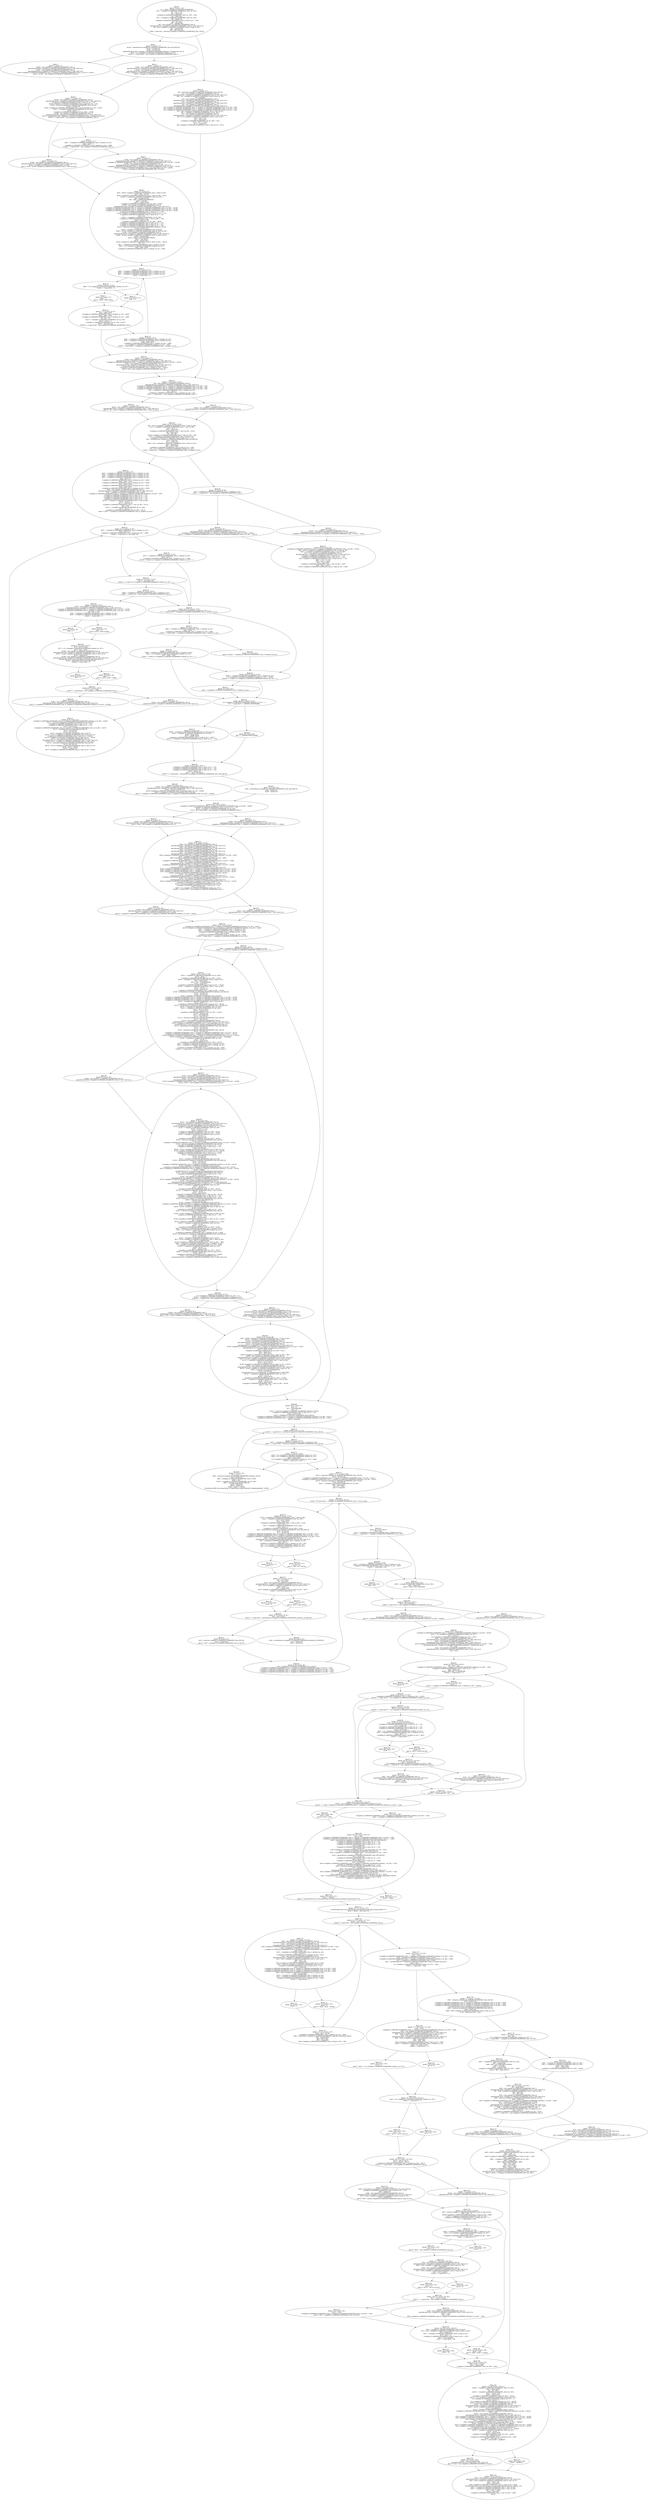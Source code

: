 digraph "unitGraph" {
    "Block 0:
[preds: ] [succs: 1 16 ]
r12 := @this: compiler.c2.cr6663854.Test6663854;
$s0 = <compiler.c2.cr6663854.Test6663854: short var_105>;
$i1 = $s0 << 83;
$s2 = (short) $i1;
<compiler.c2.cr6663854.Test6663854: short var_105> = $s2;
$f1 = (float) $s2;
$s3 = <compiler.c2.cr6663854.Test6663854: short var_105>;
$f0 = (float) $s3;
<compiler.c2.cr6663854.Test6663854_Class_0: float var_5> = $f0;
$f2 = $f1 / $f0;
$d0 = (double) $f2;
$r0 = new compiler.c2.cr6663854.Test6663854_Class_8;
specialinvoke $r0.<compiler.c2.cr6663854.Test6663854_Class_8: void <init>()>();
$l4 = $r0.<compiler.c2.cr6663854.Test6663854_Class_8: long var_93>;
$d1 = (double) $l4;
$b5 = $d0 cmpl $d1;
if $b5 < 0 goto $r2 = newarray (compiler.c2.cr6663854.Test6663854_Class_3)[110];
"
    "Block 1:
[preds: 0 ] [succs: 2 3 ]
$r180 = newmultiarray (compiler.c2.cr6663854.Test6663854_Class_6)[110][110];
$r181 = $r180[110];
$r182 = $r181[110];
interfaceinvoke $r182.<compiler.c2.cr6663854.Test6663854_Interface_2: boolean func_0()>();
$z78 = r12.<compiler.c2.cr6663854.Test6663854: boolean var_107>;
if $z78 == 0 goto $r183 = new compiler.c2.cr6663854.Test6663854_Class_3;
"
    "Block 2:
[preds: 1 ] [succs: 4 ]
$r200 = new compiler.c2.cr6663854.Test6663854_Class_4;
specialinvoke $r200.<compiler.c2.cr6663854.Test6663854_Class_4: void <init>()>();
$r201 = new compiler.c2.cr6663854.Test6663854_Class_3;
specialinvoke $r201.<compiler.c2.cr6663854.Test6663854_Class_3: void <init>()>();
$r200.<compiler.c2.cr6663854.Test6663854_Class_4: compiler.c2.cr6663854.Test6663854_Class_3 var_41> = $r201;
goto [?= $r185 = new compiler.c2.cr6663854.Test6663854_Class_4];
"
    "Block 3:
[preds: 1 ] [succs: 4 ]
$r183 = new compiler.c2.cr6663854.Test6663854_Class_3;
specialinvoke $r183.<compiler.c2.cr6663854.Test6663854_Class_3: void <init>()>();
$r184 = new compiler.c2.cr6663854.Test6663854_Class_8;
specialinvoke $r184.<compiler.c2.cr6663854.Test6663854_Class_8: void <init>()>();
$r183.<compiler.c2.cr6663854.Test6663854_Class_3: java.lang.Object var_18> = $r184;
$r201 = (compiler.c2.cr6663854.Test6663854_Class_3) $r184;
"
    "Block 4:
[preds: 2 3 ] [succs: 5 6 ]
$r185 = new compiler.c2.cr6663854.Test6663854_Class_4;
specialinvoke $r185.<compiler.c2.cr6663854.Test6663854_Class_4: void <init>()>();
<compiler.c2.cr6663854.Test6663854_Class_0: byte var_4> = 110;
$r185.<compiler.c2.cr6663854.Test6663854_Class_4: byte var_43> = 110;
$r186 = newarray (compiler.c2.cr6663854.Test6663854_Class_4)[110];
$r187 = $r186[110];
$r201.<compiler.c2.cr6663854.Test6663854_Class_3: java.lang.Object var_18> = $r187;
$i197 = <compiler.c2.cr6663854.Test6663854: int var_106>;
$i198 = $i197 + 1;
<compiler.c2.cr6663854.Test6663854: int var_106> = $i198;
$r188 = new compiler.c2.cr6663854.Test6663854_Class_5;
specialinvoke $r188.<compiler.c2.cr6663854.Test6663854_Class_5: void <init>()>();
$z79 = virtualinvoke $r188.<compiler.c2.cr6663854.Test6663854_Class_5: boolean func_0()>();
if $z79 == 0 goto $r189 = new compiler.c2.cr6663854.Test6663854_Class_5;
"
    "Block 5:
[preds: 4 ] [succs: 6 7 ]
$z87 = <compiler.c2.cr6663854.Test6663854_Class_3: boolean var_24>;
$z88 = $z87 ^ 1;
<compiler.c2.cr6663854.Test6663854_Class_3: boolean var_24> = $z88;
if $z88 == 0 goto $r198 = new compiler.c2.cr6663854.Test6663854_Class_3;
"
    "Block 6:
[preds: 4 5 ] [succs: 8 ]
$r189 = new compiler.c2.cr6663854.Test6663854_Class_5;
specialinvoke $r189.<compiler.c2.cr6663854.Test6663854_Class_5: void <init>()>();
$r202 = (compiler.c2.cr6663854.Test6663854_Class_7) $r189;
goto [?= $f18 = $r202.<compiler.c2.cr6663854.Test6663854_Class_7: float var_89>];
"
    "Block 7:
[preds: 5 ] [succs: 8 ]
$r198 = new compiler.c2.cr6663854.Test6663854_Class_3;
specialinvoke $r198.<compiler.c2.cr6663854.Test6663854_Class_3: void <init>()>();
<compiler.c2.cr6663854.Test6663854_Class_6: compiler.c2.cr6663854.Test6663854_Class_3 var_82> = $r198;
$r199 = new compiler.c2.cr6663854.Test6663854_Class_4;
specialinvoke $r199.<compiler.c2.cr6663854.Test6663854_Class_4: void <init>()>();
<compiler.c2.cr6663854.Test6663854_Class_6: compiler.c2.cr6663854.Test6663854_Class_4 var_80> = $r199;
$r198.<compiler.c2.cr6663854.Test6663854_Class_3: java.lang.Object var_18> = $r199;
$r202 = (compiler.c2.cr6663854.Test6663854_Class_7) $r199;
"
    "Block 8:
[preds: 6 7 ] [succs: 9 ]
$f18 = $r202.<compiler.c2.cr6663854.Test6663854_Class_7: float var_89>;
$f19 = $f18 - 110.0F;
$r202.<compiler.c2.cr6663854.Test6663854_Class_7: float var_89> = $f19;
$s199 = <compiler.c2.cr6663854.Test6663854: short var_105>;
$d6 = (double) $s199;
$d7 = $d6 * 4.59906108270682E307;
$i200 = (int) $d7;
$s201 = (short) $i200;
<compiler.c2.cr6663854.Test6663854: short var_105> = $s201;
$r190 = new compiler.c2.cr6663854.Test6663854_Class_4;
specialinvoke $r190.<compiler.c2.cr6663854.Test6663854_Class_4: void <init>()>();
<compiler.c2.cr6663854.Test6663854_Class_6: compiler.c2.cr6663854.Test6663854_Class_4 var_80> = $r190;
<compiler.c2.cr6663854.Test6663854_Class_6: compiler.c2.cr6663854.Test6663854_Class_4 var_80> = $r190;
<compiler.c2.cr6663854.Test6663854_Class_6: compiler.c2.cr6663854.Test6663854_Class_4 var_80> = $r190;
<compiler.c2.cr6663854.Test6663854_Class_0: byte var_4> = 110;
$r190.<compiler.c2.cr6663854.Test6663854_Class_4: byte var_43> = 110;
<compiler.c2.cr6663854.Test6663854_Class_0: byte var_4> = 110;
l213 = 0L;
$i203 = <compiler.c2.cr6663854.Test6663854: int var_106>;
<compiler.c2.cr6663854.Test6663854_Class_7: char var_88> = 105;
$i205 = $i203 % 105;
<compiler.c2.cr6663854.Test6663854: int var_106> = $i205;
<compiler.c2.cr6663854.Test6663854_Class_0: byte var_4> = 110;
<compiler.c2.cr6663854.Test6663854_Class_0: byte var_4> = 110;
<compiler.c2.cr6663854.Test6663854_Class_0: byte var_4> = 110;
$r191 = newarray (compiler.c2.cr6663854.Test6663854_Interface_1)[110];
$r192 = $r191[110];
$r193 = (compiler.c2.cr6663854.Test6663854_Class_8) $r192;
$s207 = $r193.<compiler.c2.cr6663854.Test6663854_Class_8: short var_94>;
$r194 = new compiler.c2.cr6663854.Test6663854_Class_8;
specialinvoke $r194.<compiler.c2.cr6663854.Test6663854_Class_8: void <init>()>();
$s208 = $r194.<compiler.c2.cr6663854.Test6663854_Class_8: short var_94>;
$l209 = (long) $s208;
$l210 = $l209 / 9223372036854775807L;
$i211 = (int) $l210;
$s212 = (short) $i211;
$r194.<compiler.c2.cr6663854.Test6663854_Class_8: short var_94> = $s212;
d8 = 0.0;
$z81 = <compiler.c2.cr6663854.Test6663854_Class_3: boolean var_24>;
$z80 = r12.<compiler.c2.cr6663854.Test6663854: boolean var_107>;
$z82 = $z81 | $z80;
<compiler.c2.cr6663854.Test6663854_Class_3: boolean var_24> = $z82;
"
    "Block 9:
[preds: 8 14 ] [succs: 10 12 ]
$z89 = <compiler.c2.cr6663854.Test6663854_Class_3: boolean var_24>;
$z90 = <compiler.c2.cr6663854.Test6663854_Class_3: boolean var_24>;
$z91 = <compiler.c2.cr6663854.Test6663854_Class_3: boolean var_24>;
if $z91 != 0 goto $z92 = 0;
"
    "Block 10:
[preds: 9 ] [succs: 11 12 ]
$z86 = r12.<compiler.c2.cr6663854.Test6663854: boolean var_107>;
if $z86 == 0 goto $z92 = 0;
"
    "Block 11:
[preds: 10 ] [succs: 13 ]
$z92 = 1;
goto [?= $z93 = $z90 | $z92];
"
    "Block 12:
[preds: 9 10 ] [succs: 13 ]
$z92 = 0;
"
    "Block 13:
[preds: 11 12 ] [succs: 14 15 ]
$z93 = $z90 | $z92;
<compiler.c2.cr6663854.Test6663854_Class_3: boolean var_24> = $z93;
$z94 = $z89 ^ $z93;
<compiler.c2.cr6663854.Test6663854_Class_3: boolean var_24> = $z94;
d8 = d8 + 1.0;
$i214 = <compiler.c2.cr6663854.Test6663854: int var_106>;
$i215 = $i214 + 1;
<compiler.c2.cr6663854.Test6663854: int var_106> = $i215;
$b216 = d8 cmpg 29.0;
if $b216 >= 0 goto $r195 = new compiler.c2.cr6663854.Test6663854_Class_7;
"
    "Block 14:
[preds: 13 ] [succs: 15 9 ]
$z84 = <compiler.c2.cr6663854.Test6663854_Class_3: boolean var_24>;
$z83 = <compiler.c2.cr6663854.Test6663854_Class_3: boolean var_24>;
$z85 = $z84 | $z83;
<compiler.c2.cr6663854.Test6663854_Class_3: boolean var_24> = $z85;
r12.<compiler.c2.cr6663854.Test6663854: boolean var_107> = $z85;
if $z85 != 0 goto $z89 = <compiler.c2.cr6663854.Test6663854_Class_3: boolean var_24>;
"
    "Block 15:
[preds: 13 14 ] [succs: 17 ]
$r195 = new compiler.c2.cr6663854.Test6663854_Class_7;
specialinvoke $r195.<compiler.c2.cr6663854.Test6663854_Class_7: void <init>()>();
<compiler.c2.cr6663854.Test6663854_Class_7: compiler.c2.cr6663854.Test6663854_Interface_2 var_66> = $r195;
$r196 = new compiler.c2.cr6663854.Test6663854_Class_4;
specialinvoke $r196.<compiler.c2.cr6663854.Test6663854_Class_4: void <init>()>();
virtualinvoke $r196.<java.lang.Object: java.lang.Class getClass()>();
<compiler.c2.cr6663854.Test6663854_Class_3: double var_20> = 1023.0;
goto [?= $r8 = new compiler.c2.cr6663854.Test6663854_Class_4];
"
    "Block 16:
[preds: 0 ] [succs: 17 ]
$r2 = newarray (compiler.c2.cr6663854.Test6663854_Class_3)[110];
$r1 = new compiler.c2.cr6663854.Test6663854_Class_6;
specialinvoke $r1.<compiler.c2.cr6663854.Test6663854_Class_6: void <init>()>();
$b6 = $r1.<compiler.c2.cr6663854.Test6663854_Class_6: byte var_78>;
$r4 = $r2[$b6];
$r3 = new compiler.c2.cr6663854.Test6663854_Class_3;
specialinvoke $r3.<compiler.c2.cr6663854.Test6663854_Class_3: void <init>()>();
$r5 = new compiler.c2.cr6663854.Test6663854_Class_3;
specialinvoke $r5.<compiler.c2.cr6663854.Test6663854_Class_3: void <init>()>();
$r6 = new compiler.c2.cr6663854.Test6663854_Class_0;
specialinvoke $r6.<compiler.c2.cr6663854.Test6663854_Class_0: void <init>()>();
$r5.<compiler.c2.cr6663854.Test6663854_Class_3: compiler.c2.cr6663854.Test6663854_Class_0 var_22> = $r6;
$r3.<compiler.c2.cr6663854.Test6663854_Class_3: compiler.c2.cr6663854.Test6663854_Class_0 var_22> = $r6;
$r4.<compiler.c2.cr6663854.Test6663854_Class_3: compiler.c2.cr6663854.Test6663854_Class_0 var_22> = $r6;
$c7 = $r6.<compiler.c2.cr6663854.Test6663854_Class_0: char var_8>;
$i8 = <compiler.c2.cr6663854.Test6663854: int var_106>;
$r7 = new compiler.c2.cr6663854.Test6663854_Class_0;
specialinvoke $r7.<compiler.c2.cr6663854.Test6663854_Class_0: void <init>()>();
$c9 = $r7.<compiler.c2.cr6663854.Test6663854_Class_0: char var_8>;
$i10 = $c9 << 83;
$i11 = $i8 & $i10;
<compiler.c2.cr6663854.Test6663854: int var_106> = $i11;
$c12 = $c7 >>> $i11;
$c13 = (char) $c12;
$r6.<compiler.c2.cr6663854.Test6663854_Class_0: char var_8> = $c13;
"
    "Block 17:
[preds: 15 16 ] [succs: 18 19 ]
$r8 = new compiler.c2.cr6663854.Test6663854_Class_4;
specialinvoke $r8.<compiler.c2.cr6663854.Test6663854_Class_4: void <init>()>();
<compiler.c2.cr6663854.Test6663854_Class_6: compiler.c2.cr6663854.Test6663854_Class_4 var_80> = $r8;
<compiler.c2.cr6663854.Test6663854_Class_6: compiler.c2.cr6663854.Test6663854_Class_4 var_80> = $r8;
<compiler.c2.cr6663854.Test6663854_Class_6: compiler.c2.cr6663854.Test6663854_Class_4 var_80> = $r8;
$z0 = <compiler.c2.cr6663854.Test6663854_Class_3: boolean var_24>;
$z1 = $z0 & 1;
<compiler.c2.cr6663854.Test6663854_Class_3: boolean var_24> = $z1;
if $z1 == 0 goto $r203 = new compiler.c2.cr6663854.Test6663854_Class_7;
"
    "Block 18:
[preds: 17 ] [succs: 20 ]
$r203 = new compiler.c2.cr6663854.Test6663854_Class_7;
specialinvoke $r203.<compiler.c2.cr6663854.Test6663854_Class_7: void <init>()>();
goto [?= $f3 = $r203.<compiler.c2.cr6663854.Test6663854_Class_7: float var_89>];
"
    "Block 19:
[preds: 17 ] [succs: 20 ]
$r203 = new compiler.c2.cr6663854.Test6663854_Class_7;
specialinvoke $r203.<compiler.c2.cr6663854.Test6663854_Class_7: void <init>()>();
"
    "Block 20:
[preds: 18 19 ] [succs: 21 64 ]
$f3 = $r203.<compiler.c2.cr6663854.Test6663854_Class_7: float var_89>;
$c14 = <compiler.c2.cr6663854.Test6663854_Class_7: char var_88>;
$i15 = $c14 - 1;
$c16 = (char) $i15;
<compiler.c2.cr6663854.Test6663854_Class_7: char var_88> = $c16;
$f4 = (float) $c14;
$f5 = $f3 / $f4;
$r203.<compiler.c2.cr6663854.Test6663854_Class_7: float var_89> = $f5;
$l17 = <compiler.c2.cr6663854.Test6663854_Class_6: long var_81>;
<compiler.c2.cr6663854.Test6663854_Class_0: byte var_4> = 110;
$r9 = newmultiarray (compiler.c2.cr6663854.Test6663854_Class_6)[110][110];
$r10 = $r9[110];
$r11 = $r10[110];
$b19 = $r11.<compiler.c2.cr6663854.Test6663854_Class_6: byte var_78>;
$l20 = (long) $b19;
$l21 = $l17 & $l20;
<compiler.c2.cr6663854.Test6663854_Class_6: long var_81> = $l21;
$z2 = r12.<compiler.c2.cr6663854.Test6663854: boolean var_107>;
if $z2 == 0 goto $z3 = <compiler.c2.cr6663854.Test6663854_Class_3: boolean var_24>;
"
    "Block 21:
[preds: 20 ] [succs: 32 ]
$z43 = <compiler.c2.cr6663854.Test6663854_Class_3: boolean var_24>;
$z44 = <compiler.c2.cr6663854.Test6663854_Class_3: boolean var_24>;
$z45 = <compiler.c2.cr6663854.Test6663854_Class_3: boolean var_24>;
$z41 = <compiler.c2.cr6663854.Test6663854_Class_3: boolean var_24>;
$z42 = $z41 & 0;
<compiler.c2.cr6663854.Test6663854_Class_3: boolean var_24> = $z42;
$z46 = $z45 ^ $z42;
<compiler.c2.cr6663854.Test6663854_Class_3: boolean var_24> = $z46;
$z47 = $z44 & $z46;
<compiler.c2.cr6663854.Test6663854_Class_3: boolean var_24> = $z47;
$z48 = $z43 | $z47;
<compiler.c2.cr6663854.Test6663854_Class_3: boolean var_24> = $z48;
$r90 = new compiler.c2.cr6663854.Test6663854_Class_5;
specialinvoke $r90.<compiler.c2.cr6663854.Test6663854_Class_5: void <init>()>();
$r91 = (compiler.c2.cr6663854.Test6663854_Class_7) $r90;
<compiler.c2.cr6663854.Test6663854_Class_7: compiler.c2.cr6663854.Test6663854_Interface_2 var_66> = $r91;
<compiler.c2.cr6663854.Test6663854_Class_0: byte var_4> = 110;
<compiler.c2.cr6663854.Test6663854_Class_0: byte var_4> = 110;
<compiler.c2.cr6663854.Test6663854_Class_0: byte var_4> = 110;
<compiler.c2.cr6663854.Test6663854_Class_0: byte var_4> = 110;
$c109 = <compiler.c2.cr6663854.Test6663854_Class_7: char var_88>;
$i110 = $c109 + 1;
$c111 = (char) $i110;
<compiler.c2.cr6663854.Test6663854_Class_7: char var_88> = $c111;
f20 = 0.0F;
$i112 = <compiler.c2.cr6663854.Test6663854: int var_106>;
$i113 = $i112 + 1;
<compiler.c2.cr6663854.Test6663854: int var_106> = $i113;
goto [?= $z97 = <compiler.c2.cr6663854.Test6663854_Class_3: boolean var_24>];
"
    "Block 22:
[preds: 35 ] [succs: 23 24 ]
$r167 = new compiler.c2.cr6663854.Test6663854_Class_3;
specialinvoke $r167.<compiler.c2.cr6663854.Test6663854_Class_3: void <init>()>();
<compiler.c2.cr6663854.Test6663854_Class_7: compiler.c2.cr6663854.Test6663854_Class_3 var_67> = $r167;
<compiler.c2.cr6663854.Test6663854_Class_6: compiler.c2.cr6663854.Test6663854_Class_3 var_82> = $r167;
f20 = f20 + 1.0F;
$z70 = <compiler.c2.cr6663854.Test6663854_Class_3: boolean var_24>;
$z69 = <compiler.c2.cr6663854.Test6663854_Class_3: boolean var_24>;
if $z69 == 0 goto $z95 = 1;
"
    "Block 23:
[preds: 22 ] [succs: 25 ]
$z95 = 0;
goto [?= $z72 = $z70 & $z95];
"
    "Block 24:
[preds: 22 ] [succs: 25 ]
$z95 = 1;
"
    "Block 25:
[preds: 23 24 ] [succs: 26 27 ]
$z72 = $z70 & $z95;
$z71 = r12.<compiler.c2.cr6663854.Test6663854: boolean var_107>;
$z73 = $z72 ^ $z71;
$r168 = new compiler.c2.cr6663854.Test6663854_Class_0;
specialinvoke $r168.<compiler.c2.cr6663854.Test6663854_Class_0: void <init>()>();
$c187 = $r168.<compiler.c2.cr6663854.Test6663854_Class_0: char var_8>;
$l188 = (long) $c187;
$r169 = new compiler.c2.cr6663854.Test6663854_Class_0;
specialinvoke $r169.<compiler.c2.cr6663854.Test6663854_Class_0: void <init>()>();
virtualinvoke $r169.<java.lang.Object: java.lang.Class getClass()>();
$b189 = $l188 cmp 5340707307619614720L;
if $b189 != 0 goto $z96 = 0;
"
    "Block 26:
[preds: 25 ] [succs: 28 ]
$z96 = 1;
goto [?= $z74 = $z73 ^ $z96];
"
    "Block 27:
[preds: 25 ] [succs: 28 ]
$z96 = 0;
"
    "Block 28:
[preds: 26 27 ] [succs: 29 30 ]
$z74 = $z73 ^ $z96;
if $z74 == 0 goto $r204 = new compiler.c2.cr6663854.Test6663854_Class_6;
"
    "Block 29:
[preds: 28 ] [succs: 31 ]
$r204 = new compiler.c2.cr6663854.Test6663854_Class_6;
specialinvoke $r204.<compiler.c2.cr6663854.Test6663854_Class_6: void <init>()>();
goto [?= <compiler.c2.cr6663854.Test6663854_Class_5: compiler.c2.cr6663854.Test6663854_Interface_2 var_66> = $r204];
"
    "Block 30:
[preds: 28 ] [succs: 31 ]
$r204 = new compiler.c2.cr6663854.Test6663854_Class_6;
specialinvoke $r204.<compiler.c2.cr6663854.Test6663854_Class_6: void <init>()>();
"
    "Block 31:
[preds: 29 30 ] [succs: 32 ]
<compiler.c2.cr6663854.Test6663854_Class_5: compiler.c2.cr6663854.Test6663854_Interface_2 var_66> = $r204;
$r171 = newarray (compiler.c2.cr6663854.Test6663854_Class_4)[110];
<compiler.c2.cr6663854.Test6663854_Class_0: byte var_4> = 110;
<compiler.c2.cr6663854.Test6663854_Class_0: byte var_4> = 110;
$r172 = $r171[110];
<compiler.c2.cr6663854.Test6663854_Class_6: compiler.c2.cr6663854.Test6663854_Class_4 var_80> = $r172;
$r173 = newmultiarray (java.lang.Object)[110][110];
$r174 = $r173[110];
$r175 = $r174[110];
$r176 = (compiler.c2.cr6663854.Test6663854_Class_6) $r175;
$b191 = $r176.<compiler.c2.cr6663854.Test6663854_Class_6: byte var_78>;
<compiler.c2.cr6663854.Test6663854_Class_0: byte var_4> = $b191;
$r172.<compiler.c2.cr6663854.Test6663854_Class_4: byte var_43> = $b191;
$r177 = new compiler.c2.cr6663854.Test6663854_Class_0;
specialinvoke $r177.<compiler.c2.cr6663854.Test6663854_Class_0: void <init>()>();
$c193 = $r177.<compiler.c2.cr6663854.Test6663854_Class_0: char var_8>;
$r178 = newarray (compiler.c2.cr6663854.Test6663854_Class_6)[110];
$r179 = $r178[110];
$b192 = $r179.<compiler.c2.cr6663854.Test6663854_Class_6: byte var_78>;
$i194 = $c193 + $b192;
$c195 = (char) $i194;
$r177.<compiler.c2.cr6663854.Test6663854_Class_0: char var_8> = $c195;
"
    "Block 32:
[preds: 21 31 ] [succs: 33 34 ]
$z97 = <compiler.c2.cr6663854.Test6663854_Class_3: boolean var_24>;
$z98 = $z97 & 0;
<compiler.c2.cr6663854.Test6663854_Class_3: boolean var_24> = $z98;
if $z98 == 0 goto $b114 = f20 cmpg 1.0F;
"
    "Block 33:
[preds: 32 ] [succs: 34 36 ]
$z75 = <compiler.c2.cr6663854.Test6663854_Class_3: boolean var_24>;
$z76 = $z75 | 1;
<compiler.c2.cr6663854.Test6663854_Class_3: boolean var_24> = $z76;
if $z76 != 0 goto r12.<compiler.c2.cr6663854.Test6663854: boolean var_107> = 1;
"
    "Block 34:
[preds: 32 33 ] [succs: 35 36 ]
$b114 = f20 cmpg 1.0F;
if $b114 >= 0 goto r12.<compiler.c2.cr6663854.Test6663854: boolean var_107> = 1;
"
    "Block 35:
[preds: 34 ] [succs: 36 22 ]
$z68 = <compiler.c2.cr6663854.Test6663854_Class_3: boolean var_24>;
if $z68 != 0 goto $r167 = new compiler.c2.cr6663854.Test6663854_Class_3;
"
    "Block 36:
[preds: 33 34 35 ] [succs: 37 40 ]
r12.<compiler.c2.cr6663854.Test6663854: boolean var_107> = 1;
if 1 != 0 goto $z100 = <compiler.c2.cr6663854.Test6663854_Class_3: boolean var_24>;
"
    "Block 37:
[preds: 36 ] [succs: 38 39 ]
$z63 = <compiler.c2.cr6663854.Test6663854_Class_3: boolean var_24>;
$z64 = $z63 ^ 1;
<compiler.c2.cr6663854.Test6663854_Class_3: boolean var_24> = $z64;
if $z64 == 0 goto $z66 = <compiler.c2.cr6663854.Test6663854_Class_3: boolean var_24>;
"
    "Block 38:
[preds: 37 ] [succs: 40 ]
goto [?= $z100 = <compiler.c2.cr6663854.Test6663854_Class_3: boolean var_24>];
"
    "Block 39:
[preds: 37 ] [succs: 40 42 ]
$z66 = <compiler.c2.cr6663854.Test6663854_Class_3: boolean var_24>;
$z65 = r12.<compiler.c2.cr6663854.Test6663854: boolean var_107>;
$z67 = $z66 ^ $z65;
if $z67 != 0 goto r12.<compiler.c2.cr6663854.Test6663854: boolean var_107> = 1;
"
    "Block 40:
[preds: 36 38 39 ] [succs: 41 42 ]
$z100 = <compiler.c2.cr6663854.Test6663854_Class_3: boolean var_24>;
r12.<compiler.c2.cr6663854.Test6663854: boolean var_107> = $z100;
if $z100 == 0 goto r12.<compiler.c2.cr6663854.Test6663854: boolean var_107> = 1;
"
    "Block 41:
[preds: 40 ] [succs: 42 ]
$z62 = <compiler.c2.cr6663854.Test6663854_Class_3: boolean var_24>;
"
    "Block 42:
[preds: 39 40 41 ] [succs: 43 44 ]
r12.<compiler.c2.cr6663854.Test6663854: boolean var_107> = 1;
if 1 == 0 goto $l217 = 1388589135930756096L;
"
    "Block 43:
[preds: 42 ] [succs: 45 ]
$l186 = <compiler.c2.cr6663854.Test6663854_Class_6: long var_81>;
$i184 = <compiler.c2.cr6663854.Test6663854: int var_106>;
$l185 = (long) $i184;
$l217 = $l186 | $l185;
<compiler.c2.cr6663854.Test6663854_Class_6: long var_81> = $l217;
goto [?= <compiler.c2.cr6663854.Test6663854_Class_0: byte var_4> = 110];
"
    "Block 44:
[preds: 42 ] [succs: 45 ]
$l217 = 1388589135930756096L;
"
    "Block 45:
[preds: 43 44 ] [succs: 46 47 ]
<compiler.c2.cr6663854.Test6663854_Class_0: byte var_4> = 110;
<compiler.c2.cr6663854.Test6663854_Class_0: byte var_4> = 110;
<compiler.c2.cr6663854.Test6663854_Class_0: byte var_4> = 110;
$l116 = (long) 110;
$b117 = $l217 cmp $l116;
if $b117 >= 0 goto $r92 = newmultiarray (compiler.c2.cr6663854.Test6663854_Class_4)[110][110];
"
    "Block 46:
[preds: 45 ] [succs: 48 ]
$r165 = new compiler.c2.cr6663854.Test6663854_Class_3;
specialinvoke $r165.<compiler.c2.cr6663854.Test6663854_Class_3: void <init>()>();
$r166 = newarray (float)[110];
$r165.<compiler.c2.cr6663854.Test6663854_Class_3: java.lang.Object var_18> = $r166;
$r205 = (compiler.c2.cr6663854.Test6663854_Class_4) $r166;
goto [?= <compiler.c2.cr6663854.Test6663854_Class_6: compiler.c2.cr6663854.Test6663854_Class_4 var_80> = $r205];
"
    "Block 47:
[preds: 45 ] [succs: 48 ]
$r92 = newmultiarray (compiler.c2.cr6663854.Test6663854_Class_4)[110][110];
$r93 = $r92[110];
$r205 = $r93[110];
"
    "Block 48:
[preds: 46 47 ] [succs: 49 50 ]
<compiler.c2.cr6663854.Test6663854_Class_6: compiler.c2.cr6663854.Test6663854_Class_4 var_80> = $r205;
<compiler.c2.cr6663854.Test6663854_Class_0: byte var_4> = 110;
$i119 = <compiler.c2.cr6663854.Test6663854: int var_106>;
if 110 < $i119 goto $r206 = new compiler.c2.cr6663854.Test6663854_Class_3;
"
    "Block 49:
[preds: 48 ] [succs: 51 ]
$r206 = new compiler.c2.cr6663854.Test6663854_Class_3;
specialinvoke $r206.<compiler.c2.cr6663854.Test6663854_Class_3: void <init>()>();
goto [?= $r94 = new compiler.c2.cr6663854.Test6663854_Class_3];
"
    "Block 50:
[preds: 48 ] [succs: 51 ]
$r206 = new compiler.c2.cr6663854.Test6663854_Class_3;
specialinvoke $r206.<compiler.c2.cr6663854.Test6663854_Class_3: void <init>()>();
<compiler.c2.cr6663854.Test6663854_Class_7: compiler.c2.cr6663854.Test6663854_Class_3 var_67> = $r206;
"
    "Block 51:
[preds: 49 50 ] [succs: 52 53 ]
$r94 = new compiler.c2.cr6663854.Test6663854_Class_3;
specialinvoke $r94.<compiler.c2.cr6663854.Test6663854_Class_3: void <init>()>();
$r95 = new compiler.c2.cr6663854.Test6663854_Class_3;
specialinvoke $r95.<compiler.c2.cr6663854.Test6663854_Class_3: void <init>()>();
$r96 = new compiler.c2.cr6663854.Test6663854_Class_8;
specialinvoke $r96.<compiler.c2.cr6663854.Test6663854_Class_8: void <init>()>();
$r97 = new compiler.c2.cr6663854.Test6663854_Class_8;
specialinvoke $r97.<compiler.c2.cr6663854.Test6663854_Class_8: void <init>()>();
$r96.<compiler.c2.cr6663854.Test6663854_Class_8: compiler.c2.cr6663854.Test6663854_Interface_1 var_96> = $r97;
$r98 = (compiler.c2.cr6663854.Test6663854_Class_8) $r97;
$r95.<compiler.c2.cr6663854.Test6663854_Class_3: java.lang.Object var_18> = $r98;
$r99 = (compiler.c2.cr6663854.Test6663854_Class_3) $r98;
<compiler.c2.cr6663854.Test6663854_Class_7: compiler.c2.cr6663854.Test6663854_Class_3 var_67> = $r99;
$r100 = new compiler.c2.cr6663854.Test6663854_Class_3;
specialinvoke $r100.<compiler.c2.cr6663854.Test6663854_Class_3: void <init>()>();
<compiler.c2.cr6663854.Test6663854_Class_5: compiler.c2.cr6663854.Test6663854_Class_3 var_67> = $r100;
$r101 = new compiler.c2.cr6663854.Test6663854_Class_0;
specialinvoke $r101.<compiler.c2.cr6663854.Test6663854_Class_0: void <init>()>();
$r100.<compiler.c2.cr6663854.Test6663854_Class_3: compiler.c2.cr6663854.Test6663854_Class_0 var_22> = $r101;
$r99.<compiler.c2.cr6663854.Test6663854_Class_3: compiler.c2.cr6663854.Test6663854_Class_0 var_22> = $r101;
$r94.<compiler.c2.cr6663854.Test6663854_Class_3: compiler.c2.cr6663854.Test6663854_Class_0 var_22> = $r101;
$r206.<compiler.c2.cr6663854.Test6663854_Class_3: java.lang.Object var_18> = $r101;
$r102 = new compiler.c2.cr6663854.Test6663854_Class_4;
specialinvoke $r102.<compiler.c2.cr6663854.Test6663854_Class_4: void <init>()>();
<compiler.c2.cr6663854.Test6663854_Class_6: compiler.c2.cr6663854.Test6663854_Class_4 var_80> = $r102;
$r103 = new compiler.c2.cr6663854.Test6663854_Class_3;
specialinvoke $r103.<compiler.c2.cr6663854.Test6663854_Class_3: void <init>()>();
$r102.<compiler.c2.cr6663854.Test6663854_Class_4: compiler.c2.cr6663854.Test6663854_Class_3 var_41> = $r103;
<compiler.c2.cr6663854.Test6663854_Class_0: byte var_4> = 110;
$r104 = newarray (compiler.c2.cr6663854.Test6663854_Class_8)[110];
<compiler.c2.cr6663854.Test6663854_Class_0: byte var_4> = 110;
$r105 = $r104[110];
$z49 = r12.<compiler.c2.cr6663854.Test6663854: boolean var_107>;
if $z49 == 0 goto $r207 = new compiler.c2.cr6663854.Test6663854_Class_7;
"
    "Block 52:
[preds: 51 ] [succs: 54 ]
$r164 = new compiler.c2.cr6663854.Test6663854_Class_5;
specialinvoke $r164.<compiler.c2.cr6663854.Test6663854_Class_5: void <init>()>();
$r207 = (compiler.c2.cr6663854.Test6663854_Class_7) $r164;
goto [?= <compiler.c2.cr6663854.Test6663854_Class_4: compiler.c2.cr6663854.Test6663854_Interface_2 var_40> = $r207];
"
    "Block 53:
[preds: 51 ] [succs: 54 ]
$r207 = new compiler.c2.cr6663854.Test6663854_Class_7;
specialinvoke $r207.<compiler.c2.cr6663854.Test6663854_Class_7: void <init>()>();
"
    "Block 54:
[preds: 52 53 ] [succs: 55 56 ]
<compiler.c2.cr6663854.Test6663854_Class_4: compiler.c2.cr6663854.Test6663854_Interface_2 var_40> = $r207;
$r105.<compiler.c2.cr6663854.Test6663854_Class_8: compiler.c2.cr6663854.Test6663854_Interface_1 var_96> = $r207;
$z51 = <compiler.c2.cr6663854.Test6663854_Class_3: boolean var_24>;
$z50 = <compiler.c2.cr6663854.Test6663854_Class_3: boolean var_24>;
<compiler.c2.cr6663854.Test6663854_Class_3: boolean var_24> = $z50;
$z52 = $z51 & $z50;
<compiler.c2.cr6663854.Test6663854_Class_3: boolean var_24> = $z52;
if $z52 != 0 goto $i122 = <compiler.c2.cr6663854.Test6663854: int var_106>;
"
    "Block 55:
[preds: 54 ] [succs: 56 60 ]
$z61 = <compiler.c2.cr6663854.Test6663854_Class_3: boolean var_24>;
if $z61 == 0 goto r12.<compiler.c2.cr6663854.Test6663854: boolean var_107> = 0;
"
    "Block 56:
[preds: 54 55 ] [succs: 57 58 ]
$i122 = <compiler.c2.cr6663854.Test6663854: int var_106>;
$i123 = $i122 - 1;
<compiler.c2.cr6663854.Test6663854: int var_106> = $i123;
$l124 = <compiler.c2.cr6663854.Test6663854_Class_6: long var_81>;
$f11 = (float) $l124;
$f12 = $f11 - 2.5265952E38F;
$l125 = (long) $f12;
<compiler.c2.cr6663854.Test6663854_Class_6: long var_81> = $l125;
$c126 = <compiler.c2.cr6663854.Test6663854_Class_7: char var_88>;
$i127 = $c126 + 1;
$c128 = (char) $i127;
<compiler.c2.cr6663854.Test6663854_Class_7: char var_88> = $c128;
$r106 = newmultiarray (compiler.c2.cr6663854.Test6663854_Interface_1)[110][110];
$r107 = $r106[110];
$r108 = $r107[110];
$r109 = (compiler.c2.cr6663854.Test6663854_Class_4) $r108;
<compiler.c2.cr6663854.Test6663854_Class_6: compiler.c2.cr6663854.Test6663854_Class_4 var_80> = $r109;
<compiler.c2.cr6663854.Test6663854_Class_6: compiler.c2.cr6663854.Test6663854_Class_4 var_80> = $r109;
<compiler.c2.cr6663854.Test6663854_Class_6: compiler.c2.cr6663854.Test6663854_Class_4 var_80> = $r109;
$l129 = <compiler.c2.cr6663854.Test6663854_Class_6: long var_81>;
$l130 = $l129 + 1L;
<compiler.c2.cr6663854.Test6663854_Class_6: long var_81> = $l130;
$r110 = newmultiarray (compiler.c2.cr6663854.Test6663854_Class_7)[110][110];
$s132 = <compiler.c2.cr6663854.Test6663854: short var_105>;
$i131 = <compiler.c2.cr6663854.Test6663854: int var_106>;
$i133 = $s132 & $i131;
$s134 = (short) $i133;
<compiler.c2.cr6663854.Test6663854: short var_105> = $s134;
$b135 = (byte) $s134;
$r111 = $r110[$b135];
$r114 = $r111[110];
$r112 = newarray (compiler.c2.cr6663854.Test6663854_Class_3)[110];
$r115 = $r112[110];
$r113 = new compiler.c2.cr6663854.Test6663854_Class_8;
specialinvoke $r113.<compiler.c2.cr6663854.Test6663854_Class_8: void <init>()>();
$r115.<compiler.c2.cr6663854.Test6663854_Class_3: java.lang.Object var_18> = $r113;
virtualinvoke $r114.<java.lang.Object: boolean equals(java.lang.Object)>($r113);
$r116 = newmultiarray (compiler.c2.cr6663854.Test6663854_Class_4)[110][110];
$r117 = $r116[110];
$r120 = $r117[110];
$r118 = newarray (compiler.c2.cr6663854.Test6663854_Class_3)[110];
$r119 = $r118[110];
<compiler.c2.cr6663854.Test6663854_Class_7: compiler.c2.cr6663854.Test6663854_Class_3 var_67> = $r119;
<compiler.c2.cr6663854.Test6663854_Class_7: compiler.c2.cr6663854.Test6663854_Class_3 var_67> = $r119;
$r120.<compiler.c2.cr6663854.Test6663854_Class_4: compiler.c2.cr6663854.Test6663854_Class_3 var_41> = $r119;
$r119.<compiler.c2.cr6663854.Test6663854_Class_3: java.lang.Object var_18> = \"mnxktbgv\";
$s136 = <compiler.c2.cr6663854.Test6663854: short var_105>;
$i137 = $s136 + 1;
$s138 = (short) $i137;
<compiler.c2.cr6663854.Test6663854: short var_105> = $s138;
$z55 = <compiler.c2.cr6663854.Test6663854_Class_3: boolean var_24>;
$z54 = <compiler.c2.cr6663854.Test6663854_Class_3: boolean var_24>;
$z56 = $z55 & $z54;
<compiler.c2.cr6663854.Test6663854_Class_3: boolean var_24> = $z56;
if $z56 == 0 goto $r208 = new compiler.c2.cr6663854.Test6663854_Class_0;
"
    "Block 57:
[preds: 56 ] [succs: 59 ]
$r163 = new compiler.c2.cr6663854.Test6663854_Class_3;
specialinvoke $r163.<compiler.c2.cr6663854.Test6663854_Class_3: void <init>()>();
$r208 = new compiler.c2.cr6663854.Test6663854_Class_0;
specialinvoke $r208.<compiler.c2.cr6663854.Test6663854_Class_0: void <init>()>();
$r163.<compiler.c2.cr6663854.Test6663854_Class_3: compiler.c2.cr6663854.Test6663854_Class_0 var_22> = $r208;
goto [?= $r121 = new compiler.c2.cr6663854.Test6663854_Class_0];
"
    "Block 58:
[preds: 56 ] [succs: 59 ]
$r208 = new compiler.c2.cr6663854.Test6663854_Class_0;
specialinvoke $r208.<compiler.c2.cr6663854.Test6663854_Class_0: void <init>()>();
"
    "Block 59:
[preds: 57 58 ] [succs: 60 ]
$r121 = new compiler.c2.cr6663854.Test6663854_Class_0;
specialinvoke $r121.<compiler.c2.cr6663854.Test6663854_Class_0: void <init>()>();
virtualinvoke $r121.<java.lang.Object: java.lang.Class getClass()>();
$r208.<compiler.c2.cr6663854.Test6663854_Class_0: double var_7> = 4156.0;
$s139 = <compiler.c2.cr6663854.Test6663854: short var_105>;
$s140 = $s139 >>> 110;
$s141 = (short) $s140;
<compiler.c2.cr6663854.Test6663854: short var_105> = $s141;
<compiler.c2.cr6663854.Test6663854: short var_105> = $s141;
$s142 = <compiler.c2.cr6663854.Test6663854: short var_105>;
$i143 = $s142 + 1;
$s144 = (short) $i143;
<compiler.c2.cr6663854.Test6663854: short var_105> = $s144;
$r123 = newarray (compiler.c2.cr6663854.Test6663854_Class_4)[110];
$r124 = $r123[110];
<compiler.c2.cr6663854.Test6663854_Class_6: compiler.c2.cr6663854.Test6663854_Class_4 var_80> = $r124;
$r125 = newarray (compiler.c2.cr6663854.Test6663854_Class_6)[110];
<compiler.c2.cr6663854.Test6663854_Class_0: byte var_4> = 110;
<compiler.c2.cr6663854.Test6663854_Class_0: byte var_4> = 110;
$r126 = $r125[110];
$b146 = $r126.<compiler.c2.cr6663854.Test6663854_Class_6: byte var_78>;
$r124.<compiler.c2.cr6663854.Test6663854_Class_4: byte var_43> = $b146;
<compiler.c2.cr6663854.Test6663854_Class_0: byte var_4> = $b146;
<compiler.c2.cr6663854.Test6663854_Class_0: byte var_4> = 110;
$r127 = newmultiarray (java.lang.Object)[110][110];
$r128 = $r127[110];
$r129 = $r128[110];
$r133 = (compiler.c2.cr6663854.Test6663854_Class_8) $r129;
$r130 = newmultiarray (compiler.c2.cr6663854.Test6663854_Class_6)[110][110];
$r131 = $r130[110];
$r132 = $r131[110];
<compiler.c2.cr6663854.Test6663854_Class_5: compiler.c2.cr6663854.Test6663854_Interface_2 var_66> = $r132;
$r134 = (compiler.c2.cr6663854.Test6663854_Class_4) $r132;
<compiler.c2.cr6663854.Test6663854_Class_6: compiler.c2.cr6663854.Test6663854_Class_4 var_80> = $r134;
$r133.<compiler.c2.cr6663854.Test6663854_Class_8: compiler.c2.cr6663854.Test6663854_Interface_1 var_96> = $r134;
$r135 = \"nfdjgd\";
virtualinvoke $r135.<java.lang.String: java.lang.String toLowerCase()>();
$r137 = newarray (compiler.c2.cr6663854.Test6663854_Class_8)[110];
<compiler.c2.cr6663854.Test6663854_Class_0: byte var_4> = 110;
$r139 = $r137[110];
$r138 = new compiler.c2.cr6663854.Test6663854_Class_8;
specialinvoke $r138.<compiler.c2.cr6663854.Test6663854_Class_8: void <init>()>();
$r139.<compiler.c2.cr6663854.Test6663854_Class_8: compiler.c2.cr6663854.Test6663854_Interface_1 var_96> = $r138;
$r140 = new compiler.c2.cr6663854.Test6663854_Class_0;
specialinvoke $r140.<compiler.c2.cr6663854.Test6663854_Class_0: void <init>()>();
$r140.<compiler.c2.cr6663854.Test6663854_Class_0: double var_7> = 2.433970079252519E38;
$s149 = <compiler.c2.cr6663854.Test6663854: short var_105>;
$i150 = $s149 - 1;
$s151 = (short) $i150;
<compiler.c2.cr6663854.Test6663854: short var_105> = $s151;
$c152 = <compiler.c2.cr6663854.Test6663854_Class_7: char var_88>;
$i153 = $c152 - 1;
$c154 = (char) $i153;
<compiler.c2.cr6663854.Test6663854_Class_7: char var_88> = $c154;
<compiler.c2.cr6663854.Test6663854_Class_0: byte var_4> = 110;
<compiler.c2.cr6663854.Test6663854_Class_0: byte var_4> = 110;
$r144 = newarray (compiler.c2.cr6663854.Test6663854_Class_0)[110];
$r141 = newarray (java.lang.Object)[110];
$r142 = $r141[110];
$r143 = (compiler.c2.cr6663854.Test6663854_Class_3) $r142;
<compiler.c2.cr6663854.Test6663854_Class_4: compiler.c2.cr6663854.Test6663854_Interface_2 var_40> = $r143;
$r145 = (compiler.c2.cr6663854.Test6663854_Class_6) $r143;
$b156 = $r145.<compiler.c2.cr6663854.Test6663854_Class_6: byte var_78>;
$r146 = $r144[$b156];
<compiler.c2.cr6663854.Test6663854_Class_0: byte var_4> = 110;
$r147 = newarray (compiler.c2.cr6663854.Test6663854_Class_8)[110];
$r148 = $r147[110];
$s158 = $r148.<compiler.c2.cr6663854.Test6663854_Class_8: short var_94>;
<compiler.c2.cr6663854.Test6663854_Class_0: byte var_4> = 110;
$i160 = $s158 + 110;
$s161 = (short) $i160;
$r148.<compiler.c2.cr6663854.Test6663854_Class_8: short var_94> = $s161;
$d5 = (double) $s161;
$r146.<compiler.c2.cr6663854.Test6663854_Class_0: double var_7> = $d5;
$s162 = <compiler.c2.cr6663854.Test6663854: short var_105>;
$i163 = $s162 - 1;
$s164 = (short) $i163;
<compiler.c2.cr6663854.Test6663854: short var_105> = $s164;
$z58 = <compiler.c2.cr6663854.Test6663854_Class_3: boolean var_24>;
$z57 = r12.<compiler.c2.cr6663854.Test6663854: boolean var_107>;
$z59 = $z58 | $z57;
<compiler.c2.cr6663854.Test6663854_Class_3: boolean var_24> = $z59;
$r149 = newmultiarray (compiler.c2.cr6663854.Test6663854_Class_5)[110][110];
$r150 = $r149[110];
$r151 = $r150[110];
$r152 = (compiler.c2.cr6663854.Test6663854_Class_7) $r151;
$f13 = $r152.<compiler.c2.cr6663854.Test6663854_Class_7: float var_89>;
$f14 = $f13 * 2.5396491E38F;
$r152.<compiler.c2.cr6663854.Test6663854_Class_7: float var_89> = $f14;
$z60 = <compiler.c2.cr6663854.Test6663854_Class_3: boolean var_24>;
r12.<compiler.c2.cr6663854.Test6663854: boolean var_107> = $z60;
$s165 = <compiler.c2.cr6663854.Test6663854: short var_105>;
$i166 = $s165 + 1;
$s167 = (short) $i166;
<compiler.c2.cr6663854.Test6663854: short var_105> = $s167;
$l168 = <compiler.c2.cr6663854.Test6663854_Class_6: long var_81>;
$l169 = $l168 - 1L;
<compiler.c2.cr6663854.Test6663854_Class_6: long var_81> = $l169;
$r153 = new compiler.c2.cr6663854.Test6663854_Class_5;
specialinvoke $r153.<compiler.c2.cr6663854.Test6663854_Class_5: void <init>()>();
"
    "Block 60:
[preds: 55 59 ] [succs: 61 62 ]
r12.<compiler.c2.cr6663854.Test6663854: boolean var_107> = 0;
$z102 = <compiler.c2.cr6663854.Test6663854_Class_3: boolean var_24>;
if $z102 == 0 goto $r154 = new compiler.c2.cr6663854.Test6663854_Class_3;
"
    "Block 61:
[preds: 60 ] [succs: 63 ]
$r209 = new compiler.c2.cr6663854.Test6663854_Class_7;
specialinvoke $r209.<compiler.c2.cr6663854.Test6663854_Class_7: void <init>()>();
goto [?= $f15 = $r209.<compiler.c2.cr6663854.Test6663854_Class_7: float var_89>];
"
    "Block 62:
[preds: 60 ] [succs: 63 ]
$r154 = new compiler.c2.cr6663854.Test6663854_Class_3;
specialinvoke $r154.<compiler.c2.cr6663854.Test6663854_Class_3: void <init>()>();
$r155 = new compiler.c2.cr6663854.Test6663854_Class_6;
specialinvoke $r155.<compiler.c2.cr6663854.Test6663854_Class_6: void <init>()>();
$r154.<compiler.c2.cr6663854.Test6663854_Class_3: java.lang.Object var_18> = $r155;
$r209 = (compiler.c2.cr6663854.Test6663854_Class_7) $r155;
"
    "Block 63:
[preds: 61 62 ] [succs: 68 ]
$f15 = $r209.<compiler.c2.cr6663854.Test6663854_Class_7: float var_89>;
$i170 = <compiler.c2.cr6663854.Test6663854: int var_106>;
$r156 = new compiler.c2.cr6663854.Test6663854_Class_3;
specialinvoke $r156.<compiler.c2.cr6663854.Test6663854_Class_3: void <init>()>();
$r157 = new compiler.c2.cr6663854.Test6663854_Class_0;
specialinvoke $r157.<compiler.c2.cr6663854.Test6663854_Class_0: void <init>()>();
$r156.<compiler.c2.cr6663854.Test6663854_Class_3: compiler.c2.cr6663854.Test6663854_Class_0 var_22> = $r157;
virtualinvoke $r157.<java.lang.Object: java.lang.Class getClass()>();
$i171 = $i170 - 4156;
<compiler.c2.cr6663854.Test6663854: int var_106> = $i171;
$f16 = (float) $i171;
$f17 = $f15 * $f16;
$r209.<compiler.c2.cr6663854.Test6663854_Class_7: float var_89> = $f17;
$r159 = new compiler.c2.cr6663854.Test6663854_Class_8;
specialinvoke $r159.<compiler.c2.cr6663854.Test6663854_Class_8: void <init>()>();
$s173 = $r159.<compiler.c2.cr6663854.Test6663854_Class_8: short var_94>;
$c172 = <compiler.c2.cr6663854.Test6663854_Class_7: char var_88>;
$i174 = $s173 * $c172;
$s175 = (short) $i174;
$r159.<compiler.c2.cr6663854.Test6663854_Class_8: short var_94> = $s175;
$r160 = new compiler.c2.cr6663854.Test6663854_Class_6;
specialinvoke $r160.<compiler.c2.cr6663854.Test6663854_Class_6: void <init>()>();
$b176 = $r160.<compiler.c2.cr6663854.Test6663854_Class_6: byte var_78>;
$r161 = newarray (java.lang.String)[$b176];
$r162 = $r161[110];
virtualinvoke $r162.<java.lang.String: int codePointAt(int)>(135817988);
$s178 = <compiler.c2.cr6663854.Test6663854: short var_105>;
$i179 = $s178 - 1;
$s180 = (short) $i179;
<compiler.c2.cr6663854.Test6663854: short var_105> = $s180;
$c181 = <compiler.c2.cr6663854.Test6663854_Class_7: char var_88>;
$i182 = $c181 + 1;
$c183 = (char) $i182;
<compiler.c2.cr6663854.Test6663854_Class_7: char var_88> = $c183;
goto [?= i218 = 0];
"
    "Block 64:
[preds: 20 ] [succs: 65 66 ]
$z3 = <compiler.c2.cr6663854.Test6663854_Class_3: boolean var_24>;
if $z3 == 0 goto $r210 = new compiler.c2.cr6663854.Test6663854_Class_4;
"
    "Block 65:
[preds: 64 ] [succs: 67 ]
$r210 = new compiler.c2.cr6663854.Test6663854_Class_4;
specialinvoke $r210.<compiler.c2.cr6663854.Test6663854_Class_4: void <init>()>();
<compiler.c2.cr6663854.Test6663854_Class_6: compiler.c2.cr6663854.Test6663854_Class_4 var_80> = $r210;
goto [?= <compiler.c2.cr6663854.Test6663854_Class_6: compiler.c2.cr6663854.Test6663854_Class_4 var_80> = $r210];
"
    "Block 66:
[preds: 64 ] [succs: 67 ]
$r210 = new compiler.c2.cr6663854.Test6663854_Class_4;
specialinvoke $r210.<compiler.c2.cr6663854.Test6663854_Class_4: void <init>()>();
<compiler.c2.cr6663854.Test6663854_Class_6: compiler.c2.cr6663854.Test6663854_Class_4 var_80> = $r210;
"
    "Block 67:
[preds: 65 66 ] [succs: 68 ]
<compiler.c2.cr6663854.Test6663854_Class_6: compiler.c2.cr6663854.Test6663854_Class_4 var_80> = $r210;
$l22 = $r210.<compiler.c2.cr6663854.Test6663854_Class_4: long var_38>;
$c23 = <compiler.c2.cr6663854.Test6663854_Class_7: char var_88>;
$r13 = new compiler.c2.cr6663854.Test6663854_Class_4;
specialinvoke $r13.<compiler.c2.cr6663854.Test6663854_Class_4: void <init>()>();
<compiler.c2.cr6663854.Test6663854_Class_0: byte var_4> = 110;
<compiler.c2.cr6663854.Test6663854_Class_0: byte var_4> = 110;
$r13.<compiler.c2.cr6663854.Test6663854_Class_4: byte var_43> = 110;
$b25 = 110 >>> 110;
$i26 = $c23 << $b25;
$c27 = (char) $i26;
<compiler.c2.cr6663854.Test6663854_Class_7: char var_88> = $c27;
$l28 = $l22 << $c27;
$r210.<compiler.c2.cr6663854.Test6663854_Class_4: long var_38> = $l28;
"
    "Block 68:
[preds: 63 67 ] [succs: 70 ]
i218 = 0;
f21 = 2.5216562E38F;
i219 = 0;
$r211 = newarray (compiler.c2.cr6663854.Test6663854_Interface_1)[110];
<compiler.c2.cr6663854.Test6663854_Class_0: byte var_4> = 110;
$r212 = $r211[110];
$r213 = (compiler.c2.cr6663854.Test6663854_Class_4) $r212;
<compiler.c2.cr6663854.Test6663854_Class_5: compiler.c2.cr6663854.Test6663854_Interface_2 var_66> = $r213;
<compiler.c2.cr6663854.Test6663854_Class_7: compiler.c2.cr6663854.Test6663854_Interface_2 var_66> = $r213;
goto [?= (branch)];
"
    "Block 69:
[preds: 72 ] [succs: 70 ]
i219 = i219 + 1;
$r84 = newarray (compiler.c2.cr6663854.Test6663854_Interface_1)[110];
$r85 = $r84[110];
$r86 = (compiler.c2.cr6663854.Test6663854_Class_7) $r85;
$r89 = \"nkv\";
$i105 = <compiler.c2.cr6663854.Test6663854: int var_106>;
$r87 = newmultiarray (byte)[110][110];
$r88 = $r87[110];
$b104 = $r88[110];
$i106 = $i105 << $b104;
virtualinvoke $r89.<java.lang.String: int indexOf(java.lang.String,int)>(\"ptrepiualjmjttym\", $i106);
"
    "Block 70:
[preds: 68 69 ] [succs: 71 73 ]
if i219 >= 1 goto $r214 = newarray (compiler.c2.cr6663854.Test6663854_Class_3)[110];
"
    "Block 71:
[preds: 70 ] [succs: 72 73 ]
$z37 = <compiler.c2.cr6663854.Test6663854_Class_3: boolean var_24>;
if $z37 == 0 goto $r214 = newarray (compiler.c2.cr6663854.Test6663854_Class_3)[110];
"
    "Block 72:
[preds: 71 ] [succs: 73 69 ]
$z39 = r12.<compiler.c2.cr6663854.Test6663854: boolean var_107>;
$z38 = r12.<compiler.c2.cr6663854.Test6663854: boolean var_107>;
$z40 = $z39 | $z38;
r12.<compiler.c2.cr6663854.Test6663854: boolean var_107> = $z40;
if $z40 != 0 goto i219 = i219 + 1;
"
    "Block 73:
[preds: 70 71 72 ] [succs: 84 ]
$r214 = newarray (compiler.c2.cr6663854.Test6663854_Class_3)[110];
$r215 = $r214[110];
<compiler.c2.cr6663854.Test6663854_Class_7: compiler.c2.cr6663854.Test6663854_Class_3 var_67> = $r215;
<compiler.c2.cr6663854.Test6663854_Class_7: compiler.c2.cr6663854.Test6663854_Interface_2 var_66> = $r215;
$r216 = newarray (compiler.c2.cr6663854.Test6663854_Class_7)[110];
$r14 = $r216[110];
$i221 = <compiler.c2.cr6663854.Test6663854: int var_106>;
$f22 = (float) $i221;
f23 = f21 + $f22;
goto [?= (branch)];
"
    "Block 74:
[preds: 84 ] [succs: 75 76 ]
$c30 = <compiler.c2.cr6663854.Test6663854_Class_7: char var_88>;
$s29 = <compiler.c2.cr6663854.Test6663854: short var_105>;
$i31 = $c30 % $s29;
$c32 = (char) $i31;
<compiler.c2.cr6663854.Test6663854_Class_7: char var_88> = $c32;
i218 = i218 + 1;
$i33 = <compiler.c2.cr6663854.Test6663854: int var_106>;
$i34 = $i33 + 1;
<compiler.c2.cr6663854.Test6663854: int var_106> = $i34;
$r15 = newmultiarray (compiler.c2.cr6663854.Test6663854_Class_4)[110][110];
$r16 = $r15[110];
$r17 = $r16[110];
<compiler.c2.cr6663854.Test6663854_Class_6: compiler.c2.cr6663854.Test6663854_Class_4 var_80> = $r17;
<compiler.c2.cr6663854.Test6663854_Class_6: compiler.c2.cr6663854.Test6663854_Class_4 var_80> = $r17;
<compiler.c2.cr6663854.Test6663854_Class_5: compiler.c2.cr6663854.Test6663854_Interface_2 var_66> = $r17;
$r18 = new compiler.c2.cr6663854.Test6663854_Class_8;
specialinvoke $r18.<compiler.c2.cr6663854.Test6663854_Class_8: void <init>()>();
$z4 = <compiler.c2.cr6663854.Test6663854_Class_3: boolean var_24>;
$z5 = $z4 | 1;
<compiler.c2.cr6663854.Test6663854_Class_3: boolean var_24> = $z5;
$z7 = r12.<compiler.c2.cr6663854.Test6663854: boolean var_107>;
$z6 = r12.<compiler.c2.cr6663854.Test6663854: boolean var_107>;
if $z6 == 0 goto $z103 = 1;
"
    "Block 75:
[preds: 74 ] [succs: 77 ]
$z103 = 0;
goto [?= $z8 = $z7 | $z103];
"
    "Block 76:
[preds: 74 ] [succs: 77 ]
$z103 = 1;
"
    "Block 77:
[preds: 75 76 ] [succs: 78 79 ]
$z8 = $z7 | $z103;
$z9 = $z5 | $z8;
$r19 = new compiler.c2.cr6663854.Test6663854_Class_8;
specialinvoke $r19.<compiler.c2.cr6663854.Test6663854_Class_8: void <init>()>();
$s35 = $r19.<compiler.c2.cr6663854.Test6663854_Class_8: short var_94>;
$i36 = $s35 + 1;
$s37 = (short) $i36;
$r19.<compiler.c2.cr6663854.Test6663854_Class_8: short var_94> = $s37;
if $s35 < 1015752753 goto $z104 = 0;
"
    "Block 78:
[preds: 77 ] [succs: 80 ]
$z104 = 1;
goto [?= $z10 = $z9 | $z104];
"
    "Block 79:
[preds: 77 ] [succs: 80 ]
$z104 = 0;
"
    "Block 80:
[preds: 78 79 ] [succs: 81 82 ]
$z10 = $z9 | $z104;
if $z10 == 0 goto $r20 = newmultiarray (compiler.c2.cr6663854.Test6663854_Interface_1)[110][110];
"
    "Block 81:
[preds: 80 ] [succs: 83 ]
$r22 = newarray (compiler.c2.cr6663854.Test6663854_Class_6)[110];
$r217 = $r22[110];
goto [?= r218 = (compiler.c2.cr6663854.Test6663854_Class_3) $r217];
"
    "Block 82:
[preds: 80 ] [succs: 83 ]
$r20 = newmultiarray (compiler.c2.cr6663854.Test6663854_Interface_1)[110][110];
$r21 = $r20[110];
$r217 = $r21[110];
"
    "Block 83:
[preds: 81 82 ] [succs: 84 ]
r218 = (compiler.c2.cr6663854.Test6663854_Class_3) $r217;
<compiler.c2.cr6663854.Test6663854_Class_7: compiler.c2.cr6663854.Test6663854_Class_3 var_67> = r218;
<compiler.c2.cr6663854.Test6663854_Class_7: compiler.c2.cr6663854.Test6663854_Interface_2 var_66> = r218;
<compiler.c2.cr6663854.Test6663854_Class_7: compiler.c2.cr6663854.Test6663854_Interface_2 var_66> = r218;
<compiler.c2.cr6663854.Test6663854_Class_5: compiler.c2.cr6663854.Test6663854_Interface_2 var_66> = r218;
"
    "Block 84:
[preds: 73 83 ] [succs: 85 74 ]
if i218 < 537 goto $c30 = <compiler.c2.cr6663854.Test6663854_Class_7: char var_88>;
"
    "Block 85:
[preds: 84 ] [succs: 86 87 ]
$f10 = f23;
$z11 = <compiler.c2.cr6663854.Test6663854_Class_3: boolean var_24>;
if $z11 != 0 goto $i38 = <compiler.c2.cr6663854.Test6663854: int var_106>;
"
    "Block 86:
[preds: 85 ] [succs: 87 88 ]
$z36 = <compiler.c2.cr6663854.Test6663854_Class_3: boolean var_24>;
<compiler.c2.cr6663854.Test6663854_Class_3: boolean var_24> = $z36;
if $z36 == 0 goto $f24 = f23;
"
    "Block 87:
[preds: 85 86 ] [succs: 89 ]
$i38 = <compiler.c2.cr6663854.Test6663854: int var_106>;
$f24 = (float) $i38;
goto [?= $b39 = $f10 cmpl $f24];
"
    "Block 88:
[preds: 86 ] [succs: 89 ]
$f24 = f23;
"
    "Block 89:
[preds: 87 88 ] [succs: 90 91 ]
$b39 = $f10 cmpl $f24;
if $b39 < 0 goto $r219 = new compiler.c2.cr6663854.Test6663854_Class_6;
"
    "Block 90:
[preds: 89 ] [succs: 92 ]
$r219 = new compiler.c2.cr6663854.Test6663854_Class_6;
specialinvoke $r219.<compiler.c2.cr6663854.Test6663854_Class_6: void <init>()>();
goto [?= <compiler.c2.cr6663854.Test6663854_Class_7: compiler.c2.cr6663854.Test6663854_Interface_2 var_66> = $r219];
"
    "Block 91:
[preds: 89 ] [succs: 92 ]
$r219 = new compiler.c2.cr6663854.Test6663854_Class_6;
specialinvoke $r219.<compiler.c2.cr6663854.Test6663854_Class_6: void <init>()>();
"
    "Block 92:
[preds: 90 91 ] [succs: 93 ]
<compiler.c2.cr6663854.Test6663854_Class_7: compiler.c2.cr6663854.Test6663854_Interface_2 var_66> = $r219;
$z12 = r12.<compiler.c2.cr6663854.Test6663854: boolean var_107>;
$z13 = $z12 & 1;
r12.<compiler.c2.cr6663854.Test6663854: boolean var_107> = $z13;
$r24 = new compiler.c2.cr6663854.Test6663854_Class_8;
specialinvoke $r24.<compiler.c2.cr6663854.Test6663854_Class_8: void <init>()>();
$r25 = new compiler.c2.cr6663854.Test6663854_Class_7;
specialinvoke $r25.<compiler.c2.cr6663854.Test6663854_Class_7: void <init>()>();
$r24.<compiler.c2.cr6663854.Test6663854_Class_8: compiler.c2.cr6663854.Test6663854_Interface_1 var_96> = $r25;
interfaceinvoke $r25.<compiler.c2.cr6663854.Test6663854_Interface_1: boolean func_0()>();
f25 = 0.0F;
$r26 = new compiler.c2.cr6663854.Test6663854_Class_3;
specialinvoke $r26.<compiler.c2.cr6663854.Test6663854_Class_3: void <init>()>();
r220 = $r26;
"
    "Block 93:
[preds: 92 104 ] [succs: 94 95 ]
f25 = f25 + 1.0F;
<compiler.c2.cr6663854.Test6663854_Class_7: compiler.c2.cr6663854.Test6663854_Interface_2 var_66> = r220;
<compiler.c2.cr6663854.Test6663854_Class_0: byte var_4> = 110;
$f26 = (float) 110;
$b223 = $f26 cmpl 1.2758309E38F;
if $b223 != 0 goto $z105 = 0;
"
    "Block 94:
[preds: 93 ] [succs: 96 ]
$z105 = 1;
goto [?= <compiler.c2.cr6663854.Test6663854_Class_3: boolean var_24> = $z105];
"
    "Block 95:
[preds: 93 ] [succs: 96 ]
$z105 = 0;
"
    "Block 96:
[preds: 94 95 ] [succs: 97 105 ]
<compiler.c2.cr6663854.Test6663854_Class_3: boolean var_24> = $z105;
if $z105 == 0 goto $z107 = r12.<compiler.c2.cr6663854.Test6663854: boolean var_107>;
"
    "Block 97:
[preds: 96 ] [succs: 98 105 ]
$b100 = f25 cmpg 117.0F;
if $b100 >= 0 goto $z107 = r12.<compiler.c2.cr6663854.Test6663854: boolean var_107>;
"
    "Block 98:
[preds: 97 ] [succs: 99 100 ]
$r76 = newmultiarray (short)[110][110];
<compiler.c2.cr6663854.Test6663854_Class_0: byte var_4> = 110;
$r77 = $r76[110];
<compiler.c2.cr6663854.Test6663854_Class_0: byte var_4> = 110;
<compiler.c2.cr6663854.Test6663854_Class_0: byte var_4> = 110;
$s103 = $r77[110];
$z34 = r12.<compiler.c2.cr6663854.Test6663854: boolean var_107>;
$z32 = <compiler.c2.cr6663854.Test6663854_Class_3: boolean var_24>;
$z33 = $z32 ^ 0;
<compiler.c2.cr6663854.Test6663854_Class_3: boolean var_24> = $z33;
if $z33 == 0 goto $z106 = 1;
"
    "Block 99:
[preds: 98 ] [succs: 101 ]
$z106 = 0;
goto [?= $z35 = $z34 & $z106];
"
    "Block 100:
[preds: 98 ] [succs: 101 ]
$z106 = 1;
"
    "Block 101:
[preds: 99 100 ] [succs: 102 103 ]
$z35 = $z34 & $z106;
r12.<compiler.c2.cr6663854.Test6663854: boolean var_107> = $z35;
if $z35 == 0 goto $r78 = new compiler.c2.cr6663854.Test6663854_Class_4;
"
    "Block 102:
[preds: 101 ] [succs: 104 ]
$r80 = new compiler.c2.cr6663854.Test6663854_Class_0;
specialinvoke $r80.<compiler.c2.cr6663854.Test6663854_Class_0: void <init>()>();
virtualinvoke $r80.<java.lang.Object: java.lang.Class getClass()>();
$s224 = 4156;
goto [?= (branch)];
"
    "Block 103:
[preds: 101 ] [succs: 104 ]
$r78 = new compiler.c2.cr6663854.Test6663854_Class_4;
specialinvoke $r78.<compiler.c2.cr6663854.Test6663854_Class_4: void <init>()>();
virtualinvoke $r78.<java.lang.Object: java.lang.Class getClass()>();
$s224 = 1023;
"
    "Block 104:
[preds: 102 103 ] [succs: 105 93 ]
if $s103 == $s224 goto f25 = f25 + 1.0F;
"
    "Block 105:
[preds: 96 97 104 ] [succs: 106 107 ]
$z107 = r12.<compiler.c2.cr6663854.Test6663854: boolean var_107>;
if $z107 == 0 goto <compiler.c2.cr6663854.Test6663854_Class_7: compiler.c2.cr6663854.Test6663854_Interface_2 var_66> = r220;
"
    "Block 106:
[preds: 105 ] [succs: 108 ]
$r221 = r220;
goto [?= r222 = r220];
"
    "Block 107:
[preds: 105 ] [succs: 108 ]
<compiler.c2.cr6663854.Test6663854_Class_7: compiler.c2.cr6663854.Test6663854_Interface_2 var_66> = r220;
$r221 = (compiler.c2.cr6663854.Test6663854_Class_3) r220;
"
    "Block 108:
[preds: 106 107 ] [succs: 109 110 ]
r222 = r220;
<compiler.c2.cr6663854.Test6663854_Class_7: compiler.c2.cr6663854.Test6663854_Class_3 var_67> = r220;
<compiler.c2.cr6663854.Test6663854_Class_5: compiler.c2.cr6663854.Test6663854_Class_3 var_67> = r220;
$r28 = newmultiarray (compiler.c2.cr6663854.Test6663854_Class_8)[110][110][110];
<compiler.c2.cr6663854.Test6663854_Class_0: byte var_4> = 110;
<compiler.c2.cr6663854.Test6663854_Class_0: byte var_4> = 110;
<compiler.c2.cr6663854.Test6663854_Class_0: byte var_4> = 110;
$r29 = $r28[110];
<compiler.c2.cr6663854.Test6663854_Class_0: byte var_4> = 110;
$r30 = $r29[110];
r220.<compiler.c2.cr6663854.Test6663854_Class_3: java.lang.Object var_18> = $r30;
$r31 = (compiler.c2.cr6663854.Test6663854_Class_0) $r30;
$r221.<compiler.c2.cr6663854.Test6663854_Class_3: java.lang.Object var_18> = $r31;
l225 = 0L;
$r32 = newmultiarray (compiler.c2.cr6663854.Test6663854_Class_8)[110][110];
$r33 = $r32[110];
<compiler.c2.cr6663854.Test6663854_Class_0: byte var_4> = 110;
$b43 = (byte) 110;
<compiler.c2.cr6663854.Test6663854_Class_0: byte var_4> = $b43;
$r34 = $r33[$b43];
$r34.<compiler.c2.cr6663854.Test6663854_Class_8: compiler.c2.cr6663854.Test6663854_Interface_1 var_96> = r222;
<compiler.c2.cr6663854.Test6663854_Class_0: byte var_4> = 110;
$r35 = newarray (compiler.c2.cr6663854.Test6663854_Class_0)[110];
$r37 = $r35[110];
$r36 = new compiler.c2.cr6663854.Test6663854_Class_8;
specialinvoke $r36.<compiler.c2.cr6663854.Test6663854_Class_8: void <init>()>();
$r36.<compiler.c2.cr6663854.Test6663854_Class_8: compiler.c2.cr6663854.Test6663854_Interface_1 var_96> = r222;
$r38 = (compiler.c2.cr6663854.Test6663854_Class_8) r222;
r222.<compiler.c2.cr6663854.Test6663854_Class_3: java.lang.Object var_18> = $r38;
$z15 = virtualinvoke $r37.<compiler.c2.cr6663854.Test6663854_Class_0: boolean equals(java.lang.Object)>($r38);
r12.<compiler.c2.cr6663854.Test6663854: boolean var_107> = $z15;
if $z15 == 0 goto $r223 = \"ouspr\";
"
    "Block 109:
[preds: 108 ] [succs: 111 ]
$r223 = \"oedsntb\";
goto [?= virtualinvoke $r223.<java.lang.String: java.lang.String concat(java.lang.String)>(\"t\")];
"
    "Block 110:
[preds: 108 ] [succs: 111 ]
$r223 = \"ouspr\";
"
    "Block 111:
[preds: 109 110 ] [succs: 116 ]
virtualinvoke $r223.<java.lang.String: java.lang.String concat(java.lang.String)>(\"t\");
goto [?= $b226 = l225 cmp 27L];
"
    "Block 112:
[preds: 116 ] [succs: 113 114 ]
$r40 = new compiler.c2.cr6663854.Test6663854_Class_8;
specialinvoke $r40.<compiler.c2.cr6663854.Test6663854_Class_8: void <init>()>();
$r41 = new compiler.c2.cr6663854.Test6663854_Class_8;
specialinvoke $r41.<compiler.c2.cr6663854.Test6663854_Class_8: void <init>()>();
$r40.<compiler.c2.cr6663854.Test6663854_Class_8: compiler.c2.cr6663854.Test6663854_Interface_1 var_96> = $r41;
$r42 = (compiler.c2.cr6663854.Test6663854_Class_4) $r41;
<compiler.c2.cr6663854.Test6663854_Class_6: compiler.c2.cr6663854.Test6663854_Class_4 var_80> = $r42;
l225 = l225 + 1L;
$z16 = <compiler.c2.cr6663854.Test6663854_Class_3: boolean var_24>;
$z17 = $z16 & 0;
<compiler.c2.cr6663854.Test6663854_Class_3: boolean var_24> = $z17;
$r43 = new compiler.c2.cr6663854.Test6663854_Class_0;
specialinvoke $r43.<compiler.c2.cr6663854.Test6663854_Class_0: void <init>()>();
$c45 = $r43.<compiler.c2.cr6663854.Test6663854_Class_0: char var_8>;
$i46 = $c45 + 83;
$c47 = (char) $i46;
$r43.<compiler.c2.cr6663854.Test6663854_Class_0: char var_8> = $c47;
$r44 = newarray (compiler.c2.cr6663854.Test6663854_Class_4)[110];
<compiler.c2.cr6663854.Test6663854_Class_0: byte var_4> = 110;
$r45 = $r44[110];
<compiler.c2.cr6663854.Test6663854_Class_6: compiler.c2.cr6663854.Test6663854_Class_4 var_80> = $r45;
<compiler.c2.cr6663854.Test6663854_Class_6: compiler.c2.cr6663854.Test6663854_Class_4 var_80> = $r45;
<compiler.c2.cr6663854.Test6663854_Class_6: compiler.c2.cr6663854.Test6663854_Class_4 var_80> = $r45;
$l49 = $r45.<compiler.c2.cr6663854.Test6663854_Class_4: long var_38>;
$d2 = (double) $l49;
$z19 = <compiler.c2.cr6663854.Test6663854_Class_3: boolean var_24>;
$z18 = <compiler.c2.cr6663854.Test6663854_Class_3: boolean var_24>;
<compiler.c2.cr6663854.Test6663854_Class_3: boolean var_24> = $z18;
if $z18 == 0 goto $z108 = 1;
"
    "Block 113:
[preds: 112 ] [succs: 115 ]
$z108 = 0;
goto [?= $z20 = $z19 ^ $z108];
"
    "Block 114:
[preds: 112 ] [succs: 115 ]
$z108 = 1;
"
    "Block 115:
[preds: 113 114 ] [succs: 116 ]
$z20 = $z19 ^ $z108;
<compiler.c2.cr6663854.Test6663854_Class_3: boolean var_24> = $z20;
$l50 = staticinvoke <compiler.c2.cr6663854.Test6663854: long func_0(boolean)>($z20);
$d3 = (double) $l50;
$d4 = $d2 % $d3;
$l51 = (long) $d4;
$r45.<compiler.c2.cr6663854.Test6663854_Class_4: long var_38> = $l51;
"
    "Block 116:
[preds: 111 115 ] [succs: 117 112 ]
$b226 = l225 cmp 27L;
if $b226 < 0 goto $r40 = new compiler.c2.cr6663854.Test6663854_Class_8;
"
    "Block 117:
[preds: 116 ] [succs: 118 126 ]
r224 = r222;
<compiler.c2.cr6663854.Test6663854_Class_7: compiler.c2.cr6663854.Test6663854_Interface_2 var_66> = r224;
$r46 = (compiler.c2.cr6663854.Test6663854_Class_7) r224;
<compiler.c2.cr6663854.Test6663854_Class_7: compiler.c2.cr6663854.Test6663854_Interface_2 var_66> = $r46;
$r47 = (compiler.c2.cr6663854.Test6663854_Class_4) $r46;
$z21 = virtualinvoke $r47.<compiler.c2.cr6663854.Test6663854_Class_4: boolean func_0()>();
$z22 = $z21 ^ 1;
r12.<compiler.c2.cr6663854.Test6663854: boolean var_107> = $z22;
if $z22 == 0 goto $r48 = r224;
"
    "Block 118:
[preds: 117 ] [succs: 119 126 ]
$r61 = newarray (compiler.c2.cr6663854.Test6663854_Class_4)[110];
$r62 = $r61[110];
<compiler.c2.cr6663854.Test6663854_Class_6: compiler.c2.cr6663854.Test6663854_Class_4 var_80> = $r62;
<compiler.c2.cr6663854.Test6663854_Class_6: compiler.c2.cr6663854.Test6663854_Class_4 var_80> = $r62;
<compiler.c2.cr6663854.Test6663854_Class_6: compiler.c2.cr6663854.Test6663854_Class_4 var_80> = $r62;
virtualinvoke $r62.<java.lang.Object: java.lang.Class getClass()>();
$r64 = newarray (compiler.c2.cr6663854.Test6663854_Class_6)[110];
$r65 = $r64[110];
$b80 = $r65.<compiler.c2.cr6663854.Test6663854_Class_6: byte var_78>;
if 118 > $b80 goto $r48 = r224;
"
    "Block 119:
[preds: 118 ] [succs: 120 121 ]
$f9 = f23;
r12.<compiler.c2.cr6663854.Test6663854: boolean var_107> = 1;
if 1 == 0 goto $s82 = <compiler.c2.cr6663854.Test6663854: short var_105>;
"
    "Block 120:
[preds: 119 ] [succs: 122 ]
$s96 = <compiler.c2.cr6663854.Test6663854: short var_105>;
$l97 = (long) $s96;
$l98 = $l97 * 8272288534835139584L;
$i99 = (int) $l98;
$s227 = (short) $i99;
<compiler.c2.cr6663854.Test6663854: short var_105> = $s227;
goto [?= $f6 = (float) $s227];
"
    "Block 121:
[preds: 119 ] [succs: 122 ]
$s82 = <compiler.c2.cr6663854.Test6663854: short var_105>;
$s81 = <compiler.c2.cr6663854.Test6663854: short var_105>;
$s83 = $s82 | $s81;
$s227 = (short) $s83;
<compiler.c2.cr6663854.Test6663854: short var_105> = $s227;
"
    "Block 122:
[preds: 120 121 ] [succs: 123 124 ]
$f6 = (float) $s227;
$r66 = new compiler.c2.cr6663854.Test6663854_Class_7;
specialinvoke $r66.<compiler.c2.cr6663854.Test6663854_Class_7: void <init>()>();
$f7 = $r66.<compiler.c2.cr6663854.Test6663854_Class_7: float var_89>;
$f8 = $f6 % $f7;
f23 = $f9 % $f8;
$r67 = new compiler.c2.cr6663854.Test6663854_Class_8;
specialinvoke $r67.<compiler.c2.cr6663854.Test6663854_Class_8: void <init>()>();
$r68 = newarray (compiler.c2.cr6663854.Test6663854_Interface_1)[110];
$r69 = $r68[110];
$r67.<compiler.c2.cr6663854.Test6663854_Class_8: compiler.c2.cr6663854.Test6663854_Interface_1 var_96> = $r69;
$r71 = (compiler.c2.cr6663854.Test6663854_Class_3) $r69;
$r70 = new compiler.c2.cr6663854.Test6663854_Class_0;
specialinvoke $r70.<compiler.c2.cr6663854.Test6663854_Class_0: void <init>()>();
$r71.<compiler.c2.cr6663854.Test6663854_Class_3: java.lang.Object var_18> = $r70;
$s84 = <compiler.c2.cr6663854.Test6663854: short var_105>;
$z30 = <compiler.c2.cr6663854.Test6663854_Class_3: boolean var_24>;
$z31 = $z30 | 0;
<compiler.c2.cr6663854.Test6663854_Class_3: boolean var_24> = $z31;
if $z31 == 0 goto $r72 = new compiler.c2.cr6663854.Test6663854_Class_8;
"
    "Block 123:
[preds: 122 ] [succs: 125 ]
$r225 = new compiler.c2.cr6663854.Test6663854_Class_8;
specialinvoke $r225.<compiler.c2.cr6663854.Test6663854_Class_8: void <init>()>();
goto [?= $s85 = $r225.<compiler.c2.cr6663854.Test6663854_Class_8: short var_94>];
"
    "Block 124:
[preds: 122 ] [succs: 125 ]
$r72 = new compiler.c2.cr6663854.Test6663854_Class_8;
specialinvoke $r72.<compiler.c2.cr6663854.Test6663854_Class_8: void <init>()>();
$r73 = new compiler.c2.cr6663854.Test6663854_Class_4;
specialinvoke $r73.<compiler.c2.cr6663854.Test6663854_Class_4: void <init>()>();
$r72.<compiler.c2.cr6663854.Test6663854_Class_8: compiler.c2.cr6663854.Test6663854_Interface_1 var_96> = $r73;
$r225 = (compiler.c2.cr6663854.Test6663854_Class_8) $r73;
"
    "Block 125:
[preds: 123 124 ] [succs: 149 ]
$s85 = $r225.<compiler.c2.cr6663854.Test6663854_Class_8: short var_94>;
$i86 = $s85 + 1;
$s87 = (short) $i86;
$r225.<compiler.c2.cr6663854.Test6663854_Class_8: short var_94> = $s87;
$l91 = (long) $s87;
$i88 = <compiler.c2.cr6663854.Test6663854: int var_106>;
$l89 = (long) $i88;
$l90 = 662144491976981504L - $l89;
$l92 = $l91 % $l90;
$i93 = (int) $l92;
$i94 = $s84 << $i93;
$s95 = (short) $i94;
<compiler.c2.cr6663854.Test6663854: short var_105> = $s95;
$r74 = new compiler.c2.cr6663854.Test6663854_Class_4;
specialinvoke $r74.<compiler.c2.cr6663854.Test6663854_Class_4: void <init>()>();
goto [?= $s229 = <compiler.c2.cr6663854.Test6663854: short var_105>];
"
    "Block 126:
[preds: 117 118 ] [succs: 127 128 ]
$r48 = r224;
<compiler.c2.cr6663854.Test6663854_Class_4: compiler.c2.cr6663854.Test6663854_Interface_2 var_40> = $r48;
$r49 = new compiler.c2.cr6663854.Test6663854_Class_8;
specialinvoke $r49.<compiler.c2.cr6663854.Test6663854_Class_8: void <init>()>();
$l52 = $r49.<compiler.c2.cr6663854.Test6663854_Class_8: long var_93>;
$r50 = new compiler.c2.cr6663854.Test6663854_Class_6;
specialinvoke $r50.<compiler.c2.cr6663854.Test6663854_Class_6: void <init>()>();
$b53 = $r50.<compiler.c2.cr6663854.Test6663854_Class_6: byte var_78>;
$l54 = (long) $b53;
$l55 = $l52 - $l54;
$r49.<compiler.c2.cr6663854.Test6663854_Class_8: long var_93> = $l55;
$z109 = <compiler.c2.cr6663854.Test6663854_Class_3: boolean var_24>;
$b56 = f23 cmpg 110.0F;
if $b56 >= 0 goto $z110 = 0;
"
    "Block 127:
[preds: 126 ] [succs: 129 ]
$z110 = 1;
goto [?= $z23 = r12.<compiler.c2.cr6663854.Test6663854: boolean var_107>];
"
    "Block 128:
[preds: 126 ] [succs: 129 ]
$z110 = 0;
"
    "Block 129:
[preds: 127 128 ] [succs: 130 131 ]
$z23 = r12.<compiler.c2.cr6663854.Test6663854: boolean var_107>;
if $z23 == 0 goto $z111 = 1;
"
    "Block 130:
[preds: 129 ] [succs: 132 ]
$z111 = 0;
goto [?= $z112 = $z110 | $z111];
"
    "Block 131:
[preds: 129 ] [succs: 132 ]
$z111 = 1;
"
    "Block 132:
[preds: 130 131 ] [succs: 133 134 ]
$z112 = $z110 | $z111;
$z113 = $z109 ^ $z112;
<compiler.c2.cr6663854.Test6663854_Class_3: boolean var_24> = $z113;
if $z113 == 0 goto $r226 = new compiler.c2.cr6663854.Test6663854_Class_8;
"
    "Block 133:
[preds: 132 ] [succs: 135 ]
$r58 = newmultiarray (compiler.c2.cr6663854.Test6663854_Class_8)[110][110];
<compiler.c2.cr6663854.Test6663854_Class_0: byte var_4> = 110;
$r60 = $r58[110];
$r59 = new compiler.c2.cr6663854.Test6663854_Class_6;
specialinvoke $r59.<compiler.c2.cr6663854.Test6663854_Class_6: void <init>()>();
$b79 = $r59.<compiler.c2.cr6663854.Test6663854_Class_6: byte var_78>;
$r226 = $r60[$b79];
goto [?= $l57 = $r226.<compiler.c2.cr6663854.Test6663854_Class_8: long var_93>];
"
    "Block 134:
[preds: 132 ] [succs: 135 ]
$r226 = new compiler.c2.cr6663854.Test6663854_Class_8;
specialinvoke $r226.<compiler.c2.cr6663854.Test6663854_Class_8: void <init>()>();
"
    "Block 135:
[preds: 133 134 ] [succs: 136 146 ]
$l57 = $r226.<compiler.c2.cr6663854.Test6663854_Class_8: long var_93>;
$l58 = $l57 - 1L;
$r226.<compiler.c2.cr6663854.Test6663854_Class_8: long var_93> = $l58;
$s59 = <compiler.c2.cr6663854.Test6663854: short var_105>;
<compiler.c2.cr6663854.Test6663854_Class_3: boolean var_24> = 1;
if 1 == 0 goto $i228 = i218;
"
    "Block 136:
[preds: 135 ] [succs: 137 138 ]
$z26 = <compiler.c2.cr6663854.Test6663854_Class_3: boolean var_24>;
$z25 = r12.<compiler.c2.cr6663854.Test6663854: boolean var_107>;
$z27 = $z26 | $z25;
<compiler.c2.cr6663854.Test6663854_Class_3: boolean var_24> = $z27;
if $z27 == 0 goto $z115 = 1;
"
    "Block 137:
[preds: 136 ] [succs: 139 ]
$z115 = 0;
goto [?= $r54 = new compiler.c2.cr6663854.Test6663854_Class_6];
"
    "Block 138:
[preds: 136 ] [succs: 139 ]
$z115 = 1;
"
    "Block 139:
[preds: 137 138 ] [succs: 140 141 ]
$r54 = new compiler.c2.cr6663854.Test6663854_Class_6;
specialinvoke $r54.<compiler.c2.cr6663854.Test6663854_Class_6: void <init>()>();
$b69 = $r54.<compiler.c2.cr6663854.Test6663854_Class_6: byte var_78>;
$l70 = (long) $b69;
$r55 = new compiler.c2.cr6663854.Test6663854_Class_8;
specialinvoke $r55.<compiler.c2.cr6663854.Test6663854_Class_8: void <init>()>();
$l71 = $r55.<compiler.c2.cr6663854.Test6663854_Class_8: long var_93>;
$b72 = $l70 cmp $l71;
if $b72 == 0 goto $z116 = 0;
"
    "Block 140:
[preds: 139 ] [succs: 142 ]
$z116 = 1;
goto [?= $z117 = $z115 | $z116];
"
    "Block 141:
[preds: 139 ] [succs: 142 ]
$z116 = 0;
"
    "Block 142:
[preds: 140 141 ] [succs: 143 144 ]
$z117 = $z115 | $z116;
if $z117 == 0 goto $r56 = new compiler.c2.cr6663854.Test6663854_Class_8;
"
    "Block 143:
[preds: 142 ] [succs: 145 ]
$r227 = r224;
<compiler.c2.cr6663854.Test6663854_Class_6: compiler.c2.cr6663854.Test6663854_Class_3 var_82> = r224;
goto [?= $r57 = (compiler.c2.cr6663854.Test6663854_Class_8) $r227];
"
    "Block 144:
[preds: 142 ] [succs: 145 ]
$r56 = new compiler.c2.cr6663854.Test6663854_Class_8;
specialinvoke $r56.<compiler.c2.cr6663854.Test6663854_Class_8: void <init>()>();
$r227 = r224;
r222 = r224;
$r56.<compiler.c2.cr6663854.Test6663854_Class_8: compiler.c2.cr6663854.Test6663854_Interface_1 var_96> = r224;
"
    "Block 145:
[preds: 143 144 ] [succs: 146 147 ]
$r57 = (compiler.c2.cr6663854.Test6663854_Class_8) $r227;
$s73 = $r57.<compiler.c2.cr6663854.Test6663854_Class_8: short var_94>;
$l76 = (long) $s73;
$l74 = <compiler.c2.cr6663854.Test6663854_Class_6: long var_81>;
$l75 = $l74 + 1L;
<compiler.c2.cr6663854.Test6663854_Class_6: long var_81> = $l75;
$b77 = $l76 cmp $l74;
if $b77 < 0 goto $i228 = 96;
"
    "Block 146:
[preds: 135 145 ] [succs: 148 ]
$i228 = i218;
goto [?= $s60 = $s59 >> $i228];
"
    "Block 147:
[preds: 145 ] [succs: 148 ]
$i228 = 96;
"
    "Block 148:
[preds: 146 147 ] [succs: 149 ]
$s60 = $s59 >> $i228;
$s61 = (short) $s60;
<compiler.c2.cr6663854.Test6663854: short var_105> = $s61;
"
    "Block 149:
[preds: 125 148 ] [succs: 150 151 ]
$s229 = <compiler.c2.cr6663854.Test6663854: short var_105>;
$f27 = (float) $s229;
f28 = f23 / $f27;
$s230 = <compiler.c2.cr6663854.Test6663854: short var_105>;
$i231 = $s230 * i219;
$s232 = (short) $i231;
<compiler.c2.cr6663854.Test6663854: short var_105> = $s232;
$z118 = r12.<compiler.c2.cr6663854.Test6663854: boolean var_107>;
r12.<compiler.c2.cr6663854.Test6663854: boolean var_107> = 1;
$z120 = $z118 ^ 1;
r12.<compiler.c2.cr6663854.Test6663854: boolean var_107> = $z120;
$r229 = newarray (compiler.c2.cr6663854.Test6663854_Class_5)[110];
$r230 = new compiler.c2.cr6663854.Test6663854_Class_6;
specialinvoke $r230.<compiler.c2.cr6663854.Test6663854_Class_6: void <init>()>();
$b233 = $r230.<compiler.c2.cr6663854.Test6663854_Class_6: byte var_78>;
$r231 = $r229[$b233];
$r232 = (compiler.c2.cr6663854.Test6663854_Class_7) $r231;
<compiler.c2.cr6663854.Test6663854_Class_7: compiler.c2.cr6663854.Test6663854_Interface_2 var_66> = $r232;
r234 = r222;
$r235 = new compiler.c2.cr6663854.Test6663854_Class_0;
specialinvoke $r235.<compiler.c2.cr6663854.Test6663854_Class_0: void <init>()>();
r222.<compiler.c2.cr6663854.Test6663854_Class_3: compiler.c2.cr6663854.Test6663854_Class_0 var_22> = $r235;
r224.<compiler.c2.cr6663854.Test6663854_Class_3: compiler.c2.cr6663854.Test6663854_Class_0 var_22> = $r235;
r234.<compiler.c2.cr6663854.Test6663854_Class_3: java.lang.Object var_18> = r234;
$r237 = (compiler.c2.cr6663854.Test6663854_Class_3) r234;
r222.<compiler.c2.cr6663854.Test6663854_Class_3: java.lang.Object var_18> = \"sgybwy\";
$r239 = (compiler.c2.cr6663854.Test6663854_Class_0) \"sgybwy\";
$r237.<compiler.c2.cr6663854.Test6663854_Class_3: compiler.c2.cr6663854.Test6663854_Class_0 var_22> = $r239;
r222.<compiler.c2.cr6663854.Test6663854_Class_3: compiler.c2.cr6663854.Test6663854_Class_0 var_22> = $r239;
virtualinvoke $r239.<java.lang.Object: java.lang.Class getClass()>();
$r235.<compiler.c2.cr6663854.Test6663854_Class_0: double var_7> = 4156.0;
$s234 = <compiler.c2.cr6663854.Test6663854: short var_105>;
$i235 = $s234 - 1;
$s236 = (short) $i235;
<compiler.c2.cr6663854.Test6663854: short var_105> = $s236;
$d9 = (double) $s234;
<compiler.c2.cr6663854.Test6663854_Class_3: double var_20> = $d9;
$b237 = $d9 cmpl -111.0;
if $b237 < 0 goto $r240 = \"lgcfkbsw\";
"
    "Block 150:
[preds: 149 ] [succs: 152 ]
$r240 = new java.lang.String;
specialinvoke $r240.<java.lang.String: void <init>()>();
goto [?= $r52 = new compiler.c2.cr6663854.Test6663854_Class_0];
"
    "Block 151:
[preds: 149 ] [succs: 152 ]
$r240 = \"lgcfkbsw\";
"
    "Block 152:
[preds: 150 151 ] [succs: ]
$r52 = new compiler.c2.cr6663854.Test6663854_Class_0;
specialinvoke $r52.<compiler.c2.cr6663854.Test6663854_Class_0: void <init>()>();
$c62 = $r52.<compiler.c2.cr6663854.Test6663854_Class_0: char var_8>;
$c63 = $c62 | 116;
$c64 = (char) $c63;
$r52.<compiler.c2.cr6663854.Test6663854_Class_0: char var_8> = $c64;
virtualinvoke $r240.<java.lang.String: java.lang.String replace(char,char)>($c64, 113);
$c66 = <compiler.c2.cr6663854.Test6663854_Class_7: char var_88>;
$c65 = <compiler.c2.cr6663854.Test6663854_Class_7: char var_88>;
$i67 = $c66 << $c65;
$c68 = (char) $i67;
<compiler.c2.cr6663854.Test6663854_Class_7: char var_88> = $c68;
return;
"
    "Block 0:
[preds: ] [succs: 1 16 ]
r12 := @this: compiler.c2.cr6663854.Test6663854;
$s0 = <compiler.c2.cr6663854.Test6663854: short var_105>;
$i1 = $s0 << 83;
$s2 = (short) $i1;
<compiler.c2.cr6663854.Test6663854: short var_105> = $s2;
$f1 = (float) $s2;
$s3 = <compiler.c2.cr6663854.Test6663854: short var_105>;
$f0 = (float) $s3;
<compiler.c2.cr6663854.Test6663854_Class_0: float var_5> = $f0;
$f2 = $f1 / $f0;
$d0 = (double) $f2;
$r0 = new compiler.c2.cr6663854.Test6663854_Class_8;
specialinvoke $r0.<compiler.c2.cr6663854.Test6663854_Class_8: void <init>()>();
$l4 = $r0.<compiler.c2.cr6663854.Test6663854_Class_8: long var_93>;
$d1 = (double) $l4;
$b5 = $d0 cmpl $d1;
if $b5 < 0 goto $r2 = newarray (compiler.c2.cr6663854.Test6663854_Class_3)[110];
"->"Block 1:
[preds: 0 ] [succs: 2 3 ]
$r180 = newmultiarray (compiler.c2.cr6663854.Test6663854_Class_6)[110][110];
$r181 = $r180[110];
$r182 = $r181[110];
interfaceinvoke $r182.<compiler.c2.cr6663854.Test6663854_Interface_2: boolean func_0()>();
$z78 = r12.<compiler.c2.cr6663854.Test6663854: boolean var_107>;
if $z78 == 0 goto $r183 = new compiler.c2.cr6663854.Test6663854_Class_3;
";
    "Block 0:
[preds: ] [succs: 1 16 ]
r12 := @this: compiler.c2.cr6663854.Test6663854;
$s0 = <compiler.c2.cr6663854.Test6663854: short var_105>;
$i1 = $s0 << 83;
$s2 = (short) $i1;
<compiler.c2.cr6663854.Test6663854: short var_105> = $s2;
$f1 = (float) $s2;
$s3 = <compiler.c2.cr6663854.Test6663854: short var_105>;
$f0 = (float) $s3;
<compiler.c2.cr6663854.Test6663854_Class_0: float var_5> = $f0;
$f2 = $f1 / $f0;
$d0 = (double) $f2;
$r0 = new compiler.c2.cr6663854.Test6663854_Class_8;
specialinvoke $r0.<compiler.c2.cr6663854.Test6663854_Class_8: void <init>()>();
$l4 = $r0.<compiler.c2.cr6663854.Test6663854_Class_8: long var_93>;
$d1 = (double) $l4;
$b5 = $d0 cmpl $d1;
if $b5 < 0 goto $r2 = newarray (compiler.c2.cr6663854.Test6663854_Class_3)[110];
"->"Block 16:
[preds: 0 ] [succs: 17 ]
$r2 = newarray (compiler.c2.cr6663854.Test6663854_Class_3)[110];
$r1 = new compiler.c2.cr6663854.Test6663854_Class_6;
specialinvoke $r1.<compiler.c2.cr6663854.Test6663854_Class_6: void <init>()>();
$b6 = $r1.<compiler.c2.cr6663854.Test6663854_Class_6: byte var_78>;
$r4 = $r2[$b6];
$r3 = new compiler.c2.cr6663854.Test6663854_Class_3;
specialinvoke $r3.<compiler.c2.cr6663854.Test6663854_Class_3: void <init>()>();
$r5 = new compiler.c2.cr6663854.Test6663854_Class_3;
specialinvoke $r5.<compiler.c2.cr6663854.Test6663854_Class_3: void <init>()>();
$r6 = new compiler.c2.cr6663854.Test6663854_Class_0;
specialinvoke $r6.<compiler.c2.cr6663854.Test6663854_Class_0: void <init>()>();
$r5.<compiler.c2.cr6663854.Test6663854_Class_3: compiler.c2.cr6663854.Test6663854_Class_0 var_22> = $r6;
$r3.<compiler.c2.cr6663854.Test6663854_Class_3: compiler.c2.cr6663854.Test6663854_Class_0 var_22> = $r6;
$r4.<compiler.c2.cr6663854.Test6663854_Class_3: compiler.c2.cr6663854.Test6663854_Class_0 var_22> = $r6;
$c7 = $r6.<compiler.c2.cr6663854.Test6663854_Class_0: char var_8>;
$i8 = <compiler.c2.cr6663854.Test6663854: int var_106>;
$r7 = new compiler.c2.cr6663854.Test6663854_Class_0;
specialinvoke $r7.<compiler.c2.cr6663854.Test6663854_Class_0: void <init>()>();
$c9 = $r7.<compiler.c2.cr6663854.Test6663854_Class_0: char var_8>;
$i10 = $c9 << 83;
$i11 = $i8 & $i10;
<compiler.c2.cr6663854.Test6663854: int var_106> = $i11;
$c12 = $c7 >>> $i11;
$c13 = (char) $c12;
$r6.<compiler.c2.cr6663854.Test6663854_Class_0: char var_8> = $c13;
";
    "Block 1:
[preds: 0 ] [succs: 2 3 ]
$r180 = newmultiarray (compiler.c2.cr6663854.Test6663854_Class_6)[110][110];
$r181 = $r180[110];
$r182 = $r181[110];
interfaceinvoke $r182.<compiler.c2.cr6663854.Test6663854_Interface_2: boolean func_0()>();
$z78 = r12.<compiler.c2.cr6663854.Test6663854: boolean var_107>;
if $z78 == 0 goto $r183 = new compiler.c2.cr6663854.Test6663854_Class_3;
"->"Block 2:
[preds: 1 ] [succs: 4 ]
$r200 = new compiler.c2.cr6663854.Test6663854_Class_4;
specialinvoke $r200.<compiler.c2.cr6663854.Test6663854_Class_4: void <init>()>();
$r201 = new compiler.c2.cr6663854.Test6663854_Class_3;
specialinvoke $r201.<compiler.c2.cr6663854.Test6663854_Class_3: void <init>()>();
$r200.<compiler.c2.cr6663854.Test6663854_Class_4: compiler.c2.cr6663854.Test6663854_Class_3 var_41> = $r201;
goto [?= $r185 = new compiler.c2.cr6663854.Test6663854_Class_4];
";
    "Block 1:
[preds: 0 ] [succs: 2 3 ]
$r180 = newmultiarray (compiler.c2.cr6663854.Test6663854_Class_6)[110][110];
$r181 = $r180[110];
$r182 = $r181[110];
interfaceinvoke $r182.<compiler.c2.cr6663854.Test6663854_Interface_2: boolean func_0()>();
$z78 = r12.<compiler.c2.cr6663854.Test6663854: boolean var_107>;
if $z78 == 0 goto $r183 = new compiler.c2.cr6663854.Test6663854_Class_3;
"->"Block 3:
[preds: 1 ] [succs: 4 ]
$r183 = new compiler.c2.cr6663854.Test6663854_Class_3;
specialinvoke $r183.<compiler.c2.cr6663854.Test6663854_Class_3: void <init>()>();
$r184 = new compiler.c2.cr6663854.Test6663854_Class_8;
specialinvoke $r184.<compiler.c2.cr6663854.Test6663854_Class_8: void <init>()>();
$r183.<compiler.c2.cr6663854.Test6663854_Class_3: java.lang.Object var_18> = $r184;
$r201 = (compiler.c2.cr6663854.Test6663854_Class_3) $r184;
";
    "Block 2:
[preds: 1 ] [succs: 4 ]
$r200 = new compiler.c2.cr6663854.Test6663854_Class_4;
specialinvoke $r200.<compiler.c2.cr6663854.Test6663854_Class_4: void <init>()>();
$r201 = new compiler.c2.cr6663854.Test6663854_Class_3;
specialinvoke $r201.<compiler.c2.cr6663854.Test6663854_Class_3: void <init>()>();
$r200.<compiler.c2.cr6663854.Test6663854_Class_4: compiler.c2.cr6663854.Test6663854_Class_3 var_41> = $r201;
goto [?= $r185 = new compiler.c2.cr6663854.Test6663854_Class_4];
"->"Block 4:
[preds: 2 3 ] [succs: 5 6 ]
$r185 = new compiler.c2.cr6663854.Test6663854_Class_4;
specialinvoke $r185.<compiler.c2.cr6663854.Test6663854_Class_4: void <init>()>();
<compiler.c2.cr6663854.Test6663854_Class_0: byte var_4> = 110;
$r185.<compiler.c2.cr6663854.Test6663854_Class_4: byte var_43> = 110;
$r186 = newarray (compiler.c2.cr6663854.Test6663854_Class_4)[110];
$r187 = $r186[110];
$r201.<compiler.c2.cr6663854.Test6663854_Class_3: java.lang.Object var_18> = $r187;
$i197 = <compiler.c2.cr6663854.Test6663854: int var_106>;
$i198 = $i197 + 1;
<compiler.c2.cr6663854.Test6663854: int var_106> = $i198;
$r188 = new compiler.c2.cr6663854.Test6663854_Class_5;
specialinvoke $r188.<compiler.c2.cr6663854.Test6663854_Class_5: void <init>()>();
$z79 = virtualinvoke $r188.<compiler.c2.cr6663854.Test6663854_Class_5: boolean func_0()>();
if $z79 == 0 goto $r189 = new compiler.c2.cr6663854.Test6663854_Class_5;
";
    "Block 3:
[preds: 1 ] [succs: 4 ]
$r183 = new compiler.c2.cr6663854.Test6663854_Class_3;
specialinvoke $r183.<compiler.c2.cr6663854.Test6663854_Class_3: void <init>()>();
$r184 = new compiler.c2.cr6663854.Test6663854_Class_8;
specialinvoke $r184.<compiler.c2.cr6663854.Test6663854_Class_8: void <init>()>();
$r183.<compiler.c2.cr6663854.Test6663854_Class_3: java.lang.Object var_18> = $r184;
$r201 = (compiler.c2.cr6663854.Test6663854_Class_3) $r184;
"->"Block 4:
[preds: 2 3 ] [succs: 5 6 ]
$r185 = new compiler.c2.cr6663854.Test6663854_Class_4;
specialinvoke $r185.<compiler.c2.cr6663854.Test6663854_Class_4: void <init>()>();
<compiler.c2.cr6663854.Test6663854_Class_0: byte var_4> = 110;
$r185.<compiler.c2.cr6663854.Test6663854_Class_4: byte var_43> = 110;
$r186 = newarray (compiler.c2.cr6663854.Test6663854_Class_4)[110];
$r187 = $r186[110];
$r201.<compiler.c2.cr6663854.Test6663854_Class_3: java.lang.Object var_18> = $r187;
$i197 = <compiler.c2.cr6663854.Test6663854: int var_106>;
$i198 = $i197 + 1;
<compiler.c2.cr6663854.Test6663854: int var_106> = $i198;
$r188 = new compiler.c2.cr6663854.Test6663854_Class_5;
specialinvoke $r188.<compiler.c2.cr6663854.Test6663854_Class_5: void <init>()>();
$z79 = virtualinvoke $r188.<compiler.c2.cr6663854.Test6663854_Class_5: boolean func_0()>();
if $z79 == 0 goto $r189 = new compiler.c2.cr6663854.Test6663854_Class_5;
";
    "Block 4:
[preds: 2 3 ] [succs: 5 6 ]
$r185 = new compiler.c2.cr6663854.Test6663854_Class_4;
specialinvoke $r185.<compiler.c2.cr6663854.Test6663854_Class_4: void <init>()>();
<compiler.c2.cr6663854.Test6663854_Class_0: byte var_4> = 110;
$r185.<compiler.c2.cr6663854.Test6663854_Class_4: byte var_43> = 110;
$r186 = newarray (compiler.c2.cr6663854.Test6663854_Class_4)[110];
$r187 = $r186[110];
$r201.<compiler.c2.cr6663854.Test6663854_Class_3: java.lang.Object var_18> = $r187;
$i197 = <compiler.c2.cr6663854.Test6663854: int var_106>;
$i198 = $i197 + 1;
<compiler.c2.cr6663854.Test6663854: int var_106> = $i198;
$r188 = new compiler.c2.cr6663854.Test6663854_Class_5;
specialinvoke $r188.<compiler.c2.cr6663854.Test6663854_Class_5: void <init>()>();
$z79 = virtualinvoke $r188.<compiler.c2.cr6663854.Test6663854_Class_5: boolean func_0()>();
if $z79 == 0 goto $r189 = new compiler.c2.cr6663854.Test6663854_Class_5;
"->"Block 5:
[preds: 4 ] [succs: 6 7 ]
$z87 = <compiler.c2.cr6663854.Test6663854_Class_3: boolean var_24>;
$z88 = $z87 ^ 1;
<compiler.c2.cr6663854.Test6663854_Class_3: boolean var_24> = $z88;
if $z88 == 0 goto $r198 = new compiler.c2.cr6663854.Test6663854_Class_3;
";
    "Block 4:
[preds: 2 3 ] [succs: 5 6 ]
$r185 = new compiler.c2.cr6663854.Test6663854_Class_4;
specialinvoke $r185.<compiler.c2.cr6663854.Test6663854_Class_4: void <init>()>();
<compiler.c2.cr6663854.Test6663854_Class_0: byte var_4> = 110;
$r185.<compiler.c2.cr6663854.Test6663854_Class_4: byte var_43> = 110;
$r186 = newarray (compiler.c2.cr6663854.Test6663854_Class_4)[110];
$r187 = $r186[110];
$r201.<compiler.c2.cr6663854.Test6663854_Class_3: java.lang.Object var_18> = $r187;
$i197 = <compiler.c2.cr6663854.Test6663854: int var_106>;
$i198 = $i197 + 1;
<compiler.c2.cr6663854.Test6663854: int var_106> = $i198;
$r188 = new compiler.c2.cr6663854.Test6663854_Class_5;
specialinvoke $r188.<compiler.c2.cr6663854.Test6663854_Class_5: void <init>()>();
$z79 = virtualinvoke $r188.<compiler.c2.cr6663854.Test6663854_Class_5: boolean func_0()>();
if $z79 == 0 goto $r189 = new compiler.c2.cr6663854.Test6663854_Class_5;
"->"Block 6:
[preds: 4 5 ] [succs: 8 ]
$r189 = new compiler.c2.cr6663854.Test6663854_Class_5;
specialinvoke $r189.<compiler.c2.cr6663854.Test6663854_Class_5: void <init>()>();
$r202 = (compiler.c2.cr6663854.Test6663854_Class_7) $r189;
goto [?= $f18 = $r202.<compiler.c2.cr6663854.Test6663854_Class_7: float var_89>];
";
    "Block 5:
[preds: 4 ] [succs: 6 7 ]
$z87 = <compiler.c2.cr6663854.Test6663854_Class_3: boolean var_24>;
$z88 = $z87 ^ 1;
<compiler.c2.cr6663854.Test6663854_Class_3: boolean var_24> = $z88;
if $z88 == 0 goto $r198 = new compiler.c2.cr6663854.Test6663854_Class_3;
"->"Block 6:
[preds: 4 5 ] [succs: 8 ]
$r189 = new compiler.c2.cr6663854.Test6663854_Class_5;
specialinvoke $r189.<compiler.c2.cr6663854.Test6663854_Class_5: void <init>()>();
$r202 = (compiler.c2.cr6663854.Test6663854_Class_7) $r189;
goto [?= $f18 = $r202.<compiler.c2.cr6663854.Test6663854_Class_7: float var_89>];
";
    "Block 5:
[preds: 4 ] [succs: 6 7 ]
$z87 = <compiler.c2.cr6663854.Test6663854_Class_3: boolean var_24>;
$z88 = $z87 ^ 1;
<compiler.c2.cr6663854.Test6663854_Class_3: boolean var_24> = $z88;
if $z88 == 0 goto $r198 = new compiler.c2.cr6663854.Test6663854_Class_3;
"->"Block 7:
[preds: 5 ] [succs: 8 ]
$r198 = new compiler.c2.cr6663854.Test6663854_Class_3;
specialinvoke $r198.<compiler.c2.cr6663854.Test6663854_Class_3: void <init>()>();
<compiler.c2.cr6663854.Test6663854_Class_6: compiler.c2.cr6663854.Test6663854_Class_3 var_82> = $r198;
$r199 = new compiler.c2.cr6663854.Test6663854_Class_4;
specialinvoke $r199.<compiler.c2.cr6663854.Test6663854_Class_4: void <init>()>();
<compiler.c2.cr6663854.Test6663854_Class_6: compiler.c2.cr6663854.Test6663854_Class_4 var_80> = $r199;
$r198.<compiler.c2.cr6663854.Test6663854_Class_3: java.lang.Object var_18> = $r199;
$r202 = (compiler.c2.cr6663854.Test6663854_Class_7) $r199;
";
    "Block 6:
[preds: 4 5 ] [succs: 8 ]
$r189 = new compiler.c2.cr6663854.Test6663854_Class_5;
specialinvoke $r189.<compiler.c2.cr6663854.Test6663854_Class_5: void <init>()>();
$r202 = (compiler.c2.cr6663854.Test6663854_Class_7) $r189;
goto [?= $f18 = $r202.<compiler.c2.cr6663854.Test6663854_Class_7: float var_89>];
"->"Block 8:
[preds: 6 7 ] [succs: 9 ]
$f18 = $r202.<compiler.c2.cr6663854.Test6663854_Class_7: float var_89>;
$f19 = $f18 - 110.0F;
$r202.<compiler.c2.cr6663854.Test6663854_Class_7: float var_89> = $f19;
$s199 = <compiler.c2.cr6663854.Test6663854: short var_105>;
$d6 = (double) $s199;
$d7 = $d6 * 4.59906108270682E307;
$i200 = (int) $d7;
$s201 = (short) $i200;
<compiler.c2.cr6663854.Test6663854: short var_105> = $s201;
$r190 = new compiler.c2.cr6663854.Test6663854_Class_4;
specialinvoke $r190.<compiler.c2.cr6663854.Test6663854_Class_4: void <init>()>();
<compiler.c2.cr6663854.Test6663854_Class_6: compiler.c2.cr6663854.Test6663854_Class_4 var_80> = $r190;
<compiler.c2.cr6663854.Test6663854_Class_6: compiler.c2.cr6663854.Test6663854_Class_4 var_80> = $r190;
<compiler.c2.cr6663854.Test6663854_Class_6: compiler.c2.cr6663854.Test6663854_Class_4 var_80> = $r190;
<compiler.c2.cr6663854.Test6663854_Class_0: byte var_4> = 110;
$r190.<compiler.c2.cr6663854.Test6663854_Class_4: byte var_43> = 110;
<compiler.c2.cr6663854.Test6663854_Class_0: byte var_4> = 110;
l213 = 0L;
$i203 = <compiler.c2.cr6663854.Test6663854: int var_106>;
<compiler.c2.cr6663854.Test6663854_Class_7: char var_88> = 105;
$i205 = $i203 % 105;
<compiler.c2.cr6663854.Test6663854: int var_106> = $i205;
<compiler.c2.cr6663854.Test6663854_Class_0: byte var_4> = 110;
<compiler.c2.cr6663854.Test6663854_Class_0: byte var_4> = 110;
<compiler.c2.cr6663854.Test6663854_Class_0: byte var_4> = 110;
$r191 = newarray (compiler.c2.cr6663854.Test6663854_Interface_1)[110];
$r192 = $r191[110];
$r193 = (compiler.c2.cr6663854.Test6663854_Class_8) $r192;
$s207 = $r193.<compiler.c2.cr6663854.Test6663854_Class_8: short var_94>;
$r194 = new compiler.c2.cr6663854.Test6663854_Class_8;
specialinvoke $r194.<compiler.c2.cr6663854.Test6663854_Class_8: void <init>()>();
$s208 = $r194.<compiler.c2.cr6663854.Test6663854_Class_8: short var_94>;
$l209 = (long) $s208;
$l210 = $l209 / 9223372036854775807L;
$i211 = (int) $l210;
$s212 = (short) $i211;
$r194.<compiler.c2.cr6663854.Test6663854_Class_8: short var_94> = $s212;
d8 = 0.0;
$z81 = <compiler.c2.cr6663854.Test6663854_Class_3: boolean var_24>;
$z80 = r12.<compiler.c2.cr6663854.Test6663854: boolean var_107>;
$z82 = $z81 | $z80;
<compiler.c2.cr6663854.Test6663854_Class_3: boolean var_24> = $z82;
";
    "Block 7:
[preds: 5 ] [succs: 8 ]
$r198 = new compiler.c2.cr6663854.Test6663854_Class_3;
specialinvoke $r198.<compiler.c2.cr6663854.Test6663854_Class_3: void <init>()>();
<compiler.c2.cr6663854.Test6663854_Class_6: compiler.c2.cr6663854.Test6663854_Class_3 var_82> = $r198;
$r199 = new compiler.c2.cr6663854.Test6663854_Class_4;
specialinvoke $r199.<compiler.c2.cr6663854.Test6663854_Class_4: void <init>()>();
<compiler.c2.cr6663854.Test6663854_Class_6: compiler.c2.cr6663854.Test6663854_Class_4 var_80> = $r199;
$r198.<compiler.c2.cr6663854.Test6663854_Class_3: java.lang.Object var_18> = $r199;
$r202 = (compiler.c2.cr6663854.Test6663854_Class_7) $r199;
"->"Block 8:
[preds: 6 7 ] [succs: 9 ]
$f18 = $r202.<compiler.c2.cr6663854.Test6663854_Class_7: float var_89>;
$f19 = $f18 - 110.0F;
$r202.<compiler.c2.cr6663854.Test6663854_Class_7: float var_89> = $f19;
$s199 = <compiler.c2.cr6663854.Test6663854: short var_105>;
$d6 = (double) $s199;
$d7 = $d6 * 4.59906108270682E307;
$i200 = (int) $d7;
$s201 = (short) $i200;
<compiler.c2.cr6663854.Test6663854: short var_105> = $s201;
$r190 = new compiler.c2.cr6663854.Test6663854_Class_4;
specialinvoke $r190.<compiler.c2.cr6663854.Test6663854_Class_4: void <init>()>();
<compiler.c2.cr6663854.Test6663854_Class_6: compiler.c2.cr6663854.Test6663854_Class_4 var_80> = $r190;
<compiler.c2.cr6663854.Test6663854_Class_6: compiler.c2.cr6663854.Test6663854_Class_4 var_80> = $r190;
<compiler.c2.cr6663854.Test6663854_Class_6: compiler.c2.cr6663854.Test6663854_Class_4 var_80> = $r190;
<compiler.c2.cr6663854.Test6663854_Class_0: byte var_4> = 110;
$r190.<compiler.c2.cr6663854.Test6663854_Class_4: byte var_43> = 110;
<compiler.c2.cr6663854.Test6663854_Class_0: byte var_4> = 110;
l213 = 0L;
$i203 = <compiler.c2.cr6663854.Test6663854: int var_106>;
<compiler.c2.cr6663854.Test6663854_Class_7: char var_88> = 105;
$i205 = $i203 % 105;
<compiler.c2.cr6663854.Test6663854: int var_106> = $i205;
<compiler.c2.cr6663854.Test6663854_Class_0: byte var_4> = 110;
<compiler.c2.cr6663854.Test6663854_Class_0: byte var_4> = 110;
<compiler.c2.cr6663854.Test6663854_Class_0: byte var_4> = 110;
$r191 = newarray (compiler.c2.cr6663854.Test6663854_Interface_1)[110];
$r192 = $r191[110];
$r193 = (compiler.c2.cr6663854.Test6663854_Class_8) $r192;
$s207 = $r193.<compiler.c2.cr6663854.Test6663854_Class_8: short var_94>;
$r194 = new compiler.c2.cr6663854.Test6663854_Class_8;
specialinvoke $r194.<compiler.c2.cr6663854.Test6663854_Class_8: void <init>()>();
$s208 = $r194.<compiler.c2.cr6663854.Test6663854_Class_8: short var_94>;
$l209 = (long) $s208;
$l210 = $l209 / 9223372036854775807L;
$i211 = (int) $l210;
$s212 = (short) $i211;
$r194.<compiler.c2.cr6663854.Test6663854_Class_8: short var_94> = $s212;
d8 = 0.0;
$z81 = <compiler.c2.cr6663854.Test6663854_Class_3: boolean var_24>;
$z80 = r12.<compiler.c2.cr6663854.Test6663854: boolean var_107>;
$z82 = $z81 | $z80;
<compiler.c2.cr6663854.Test6663854_Class_3: boolean var_24> = $z82;
";
    "Block 8:
[preds: 6 7 ] [succs: 9 ]
$f18 = $r202.<compiler.c2.cr6663854.Test6663854_Class_7: float var_89>;
$f19 = $f18 - 110.0F;
$r202.<compiler.c2.cr6663854.Test6663854_Class_7: float var_89> = $f19;
$s199 = <compiler.c2.cr6663854.Test6663854: short var_105>;
$d6 = (double) $s199;
$d7 = $d6 * 4.59906108270682E307;
$i200 = (int) $d7;
$s201 = (short) $i200;
<compiler.c2.cr6663854.Test6663854: short var_105> = $s201;
$r190 = new compiler.c2.cr6663854.Test6663854_Class_4;
specialinvoke $r190.<compiler.c2.cr6663854.Test6663854_Class_4: void <init>()>();
<compiler.c2.cr6663854.Test6663854_Class_6: compiler.c2.cr6663854.Test6663854_Class_4 var_80> = $r190;
<compiler.c2.cr6663854.Test6663854_Class_6: compiler.c2.cr6663854.Test6663854_Class_4 var_80> = $r190;
<compiler.c2.cr6663854.Test6663854_Class_6: compiler.c2.cr6663854.Test6663854_Class_4 var_80> = $r190;
<compiler.c2.cr6663854.Test6663854_Class_0: byte var_4> = 110;
$r190.<compiler.c2.cr6663854.Test6663854_Class_4: byte var_43> = 110;
<compiler.c2.cr6663854.Test6663854_Class_0: byte var_4> = 110;
l213 = 0L;
$i203 = <compiler.c2.cr6663854.Test6663854: int var_106>;
<compiler.c2.cr6663854.Test6663854_Class_7: char var_88> = 105;
$i205 = $i203 % 105;
<compiler.c2.cr6663854.Test6663854: int var_106> = $i205;
<compiler.c2.cr6663854.Test6663854_Class_0: byte var_4> = 110;
<compiler.c2.cr6663854.Test6663854_Class_0: byte var_4> = 110;
<compiler.c2.cr6663854.Test6663854_Class_0: byte var_4> = 110;
$r191 = newarray (compiler.c2.cr6663854.Test6663854_Interface_1)[110];
$r192 = $r191[110];
$r193 = (compiler.c2.cr6663854.Test6663854_Class_8) $r192;
$s207 = $r193.<compiler.c2.cr6663854.Test6663854_Class_8: short var_94>;
$r194 = new compiler.c2.cr6663854.Test6663854_Class_8;
specialinvoke $r194.<compiler.c2.cr6663854.Test6663854_Class_8: void <init>()>();
$s208 = $r194.<compiler.c2.cr6663854.Test6663854_Class_8: short var_94>;
$l209 = (long) $s208;
$l210 = $l209 / 9223372036854775807L;
$i211 = (int) $l210;
$s212 = (short) $i211;
$r194.<compiler.c2.cr6663854.Test6663854_Class_8: short var_94> = $s212;
d8 = 0.0;
$z81 = <compiler.c2.cr6663854.Test6663854_Class_3: boolean var_24>;
$z80 = r12.<compiler.c2.cr6663854.Test6663854: boolean var_107>;
$z82 = $z81 | $z80;
<compiler.c2.cr6663854.Test6663854_Class_3: boolean var_24> = $z82;
"->"Block 9:
[preds: 8 14 ] [succs: 10 12 ]
$z89 = <compiler.c2.cr6663854.Test6663854_Class_3: boolean var_24>;
$z90 = <compiler.c2.cr6663854.Test6663854_Class_3: boolean var_24>;
$z91 = <compiler.c2.cr6663854.Test6663854_Class_3: boolean var_24>;
if $z91 != 0 goto $z92 = 0;
";
    "Block 9:
[preds: 8 14 ] [succs: 10 12 ]
$z89 = <compiler.c2.cr6663854.Test6663854_Class_3: boolean var_24>;
$z90 = <compiler.c2.cr6663854.Test6663854_Class_3: boolean var_24>;
$z91 = <compiler.c2.cr6663854.Test6663854_Class_3: boolean var_24>;
if $z91 != 0 goto $z92 = 0;
"->"Block 10:
[preds: 9 ] [succs: 11 12 ]
$z86 = r12.<compiler.c2.cr6663854.Test6663854: boolean var_107>;
if $z86 == 0 goto $z92 = 0;
";
    "Block 9:
[preds: 8 14 ] [succs: 10 12 ]
$z89 = <compiler.c2.cr6663854.Test6663854_Class_3: boolean var_24>;
$z90 = <compiler.c2.cr6663854.Test6663854_Class_3: boolean var_24>;
$z91 = <compiler.c2.cr6663854.Test6663854_Class_3: boolean var_24>;
if $z91 != 0 goto $z92 = 0;
"->"Block 12:
[preds: 9 10 ] [succs: 13 ]
$z92 = 0;
";
    "Block 10:
[preds: 9 ] [succs: 11 12 ]
$z86 = r12.<compiler.c2.cr6663854.Test6663854: boolean var_107>;
if $z86 == 0 goto $z92 = 0;
"->"Block 11:
[preds: 10 ] [succs: 13 ]
$z92 = 1;
goto [?= $z93 = $z90 | $z92];
";
    "Block 10:
[preds: 9 ] [succs: 11 12 ]
$z86 = r12.<compiler.c2.cr6663854.Test6663854: boolean var_107>;
if $z86 == 0 goto $z92 = 0;
"->"Block 12:
[preds: 9 10 ] [succs: 13 ]
$z92 = 0;
";
    "Block 11:
[preds: 10 ] [succs: 13 ]
$z92 = 1;
goto [?= $z93 = $z90 | $z92];
"->"Block 13:
[preds: 11 12 ] [succs: 14 15 ]
$z93 = $z90 | $z92;
<compiler.c2.cr6663854.Test6663854_Class_3: boolean var_24> = $z93;
$z94 = $z89 ^ $z93;
<compiler.c2.cr6663854.Test6663854_Class_3: boolean var_24> = $z94;
d8 = d8 + 1.0;
$i214 = <compiler.c2.cr6663854.Test6663854: int var_106>;
$i215 = $i214 + 1;
<compiler.c2.cr6663854.Test6663854: int var_106> = $i215;
$b216 = d8 cmpg 29.0;
if $b216 >= 0 goto $r195 = new compiler.c2.cr6663854.Test6663854_Class_7;
";
    "Block 12:
[preds: 9 10 ] [succs: 13 ]
$z92 = 0;
"->"Block 13:
[preds: 11 12 ] [succs: 14 15 ]
$z93 = $z90 | $z92;
<compiler.c2.cr6663854.Test6663854_Class_3: boolean var_24> = $z93;
$z94 = $z89 ^ $z93;
<compiler.c2.cr6663854.Test6663854_Class_3: boolean var_24> = $z94;
d8 = d8 + 1.0;
$i214 = <compiler.c2.cr6663854.Test6663854: int var_106>;
$i215 = $i214 + 1;
<compiler.c2.cr6663854.Test6663854: int var_106> = $i215;
$b216 = d8 cmpg 29.0;
if $b216 >= 0 goto $r195 = new compiler.c2.cr6663854.Test6663854_Class_7;
";
    "Block 13:
[preds: 11 12 ] [succs: 14 15 ]
$z93 = $z90 | $z92;
<compiler.c2.cr6663854.Test6663854_Class_3: boolean var_24> = $z93;
$z94 = $z89 ^ $z93;
<compiler.c2.cr6663854.Test6663854_Class_3: boolean var_24> = $z94;
d8 = d8 + 1.0;
$i214 = <compiler.c2.cr6663854.Test6663854: int var_106>;
$i215 = $i214 + 1;
<compiler.c2.cr6663854.Test6663854: int var_106> = $i215;
$b216 = d8 cmpg 29.0;
if $b216 >= 0 goto $r195 = new compiler.c2.cr6663854.Test6663854_Class_7;
"->"Block 14:
[preds: 13 ] [succs: 15 9 ]
$z84 = <compiler.c2.cr6663854.Test6663854_Class_3: boolean var_24>;
$z83 = <compiler.c2.cr6663854.Test6663854_Class_3: boolean var_24>;
$z85 = $z84 | $z83;
<compiler.c2.cr6663854.Test6663854_Class_3: boolean var_24> = $z85;
r12.<compiler.c2.cr6663854.Test6663854: boolean var_107> = $z85;
if $z85 != 0 goto $z89 = <compiler.c2.cr6663854.Test6663854_Class_3: boolean var_24>;
";
    "Block 13:
[preds: 11 12 ] [succs: 14 15 ]
$z93 = $z90 | $z92;
<compiler.c2.cr6663854.Test6663854_Class_3: boolean var_24> = $z93;
$z94 = $z89 ^ $z93;
<compiler.c2.cr6663854.Test6663854_Class_3: boolean var_24> = $z94;
d8 = d8 + 1.0;
$i214 = <compiler.c2.cr6663854.Test6663854: int var_106>;
$i215 = $i214 + 1;
<compiler.c2.cr6663854.Test6663854: int var_106> = $i215;
$b216 = d8 cmpg 29.0;
if $b216 >= 0 goto $r195 = new compiler.c2.cr6663854.Test6663854_Class_7;
"->"Block 15:
[preds: 13 14 ] [succs: 17 ]
$r195 = new compiler.c2.cr6663854.Test6663854_Class_7;
specialinvoke $r195.<compiler.c2.cr6663854.Test6663854_Class_7: void <init>()>();
<compiler.c2.cr6663854.Test6663854_Class_7: compiler.c2.cr6663854.Test6663854_Interface_2 var_66> = $r195;
$r196 = new compiler.c2.cr6663854.Test6663854_Class_4;
specialinvoke $r196.<compiler.c2.cr6663854.Test6663854_Class_4: void <init>()>();
virtualinvoke $r196.<java.lang.Object: java.lang.Class getClass()>();
<compiler.c2.cr6663854.Test6663854_Class_3: double var_20> = 1023.0;
goto [?= $r8 = new compiler.c2.cr6663854.Test6663854_Class_4];
";
    "Block 14:
[preds: 13 ] [succs: 15 9 ]
$z84 = <compiler.c2.cr6663854.Test6663854_Class_3: boolean var_24>;
$z83 = <compiler.c2.cr6663854.Test6663854_Class_3: boolean var_24>;
$z85 = $z84 | $z83;
<compiler.c2.cr6663854.Test6663854_Class_3: boolean var_24> = $z85;
r12.<compiler.c2.cr6663854.Test6663854: boolean var_107> = $z85;
if $z85 != 0 goto $z89 = <compiler.c2.cr6663854.Test6663854_Class_3: boolean var_24>;
"->"Block 15:
[preds: 13 14 ] [succs: 17 ]
$r195 = new compiler.c2.cr6663854.Test6663854_Class_7;
specialinvoke $r195.<compiler.c2.cr6663854.Test6663854_Class_7: void <init>()>();
<compiler.c2.cr6663854.Test6663854_Class_7: compiler.c2.cr6663854.Test6663854_Interface_2 var_66> = $r195;
$r196 = new compiler.c2.cr6663854.Test6663854_Class_4;
specialinvoke $r196.<compiler.c2.cr6663854.Test6663854_Class_4: void <init>()>();
virtualinvoke $r196.<java.lang.Object: java.lang.Class getClass()>();
<compiler.c2.cr6663854.Test6663854_Class_3: double var_20> = 1023.0;
goto [?= $r8 = new compiler.c2.cr6663854.Test6663854_Class_4];
";
    "Block 14:
[preds: 13 ] [succs: 15 9 ]
$z84 = <compiler.c2.cr6663854.Test6663854_Class_3: boolean var_24>;
$z83 = <compiler.c2.cr6663854.Test6663854_Class_3: boolean var_24>;
$z85 = $z84 | $z83;
<compiler.c2.cr6663854.Test6663854_Class_3: boolean var_24> = $z85;
r12.<compiler.c2.cr6663854.Test6663854: boolean var_107> = $z85;
if $z85 != 0 goto $z89 = <compiler.c2.cr6663854.Test6663854_Class_3: boolean var_24>;
"->"Block 9:
[preds: 8 14 ] [succs: 10 12 ]
$z89 = <compiler.c2.cr6663854.Test6663854_Class_3: boolean var_24>;
$z90 = <compiler.c2.cr6663854.Test6663854_Class_3: boolean var_24>;
$z91 = <compiler.c2.cr6663854.Test6663854_Class_3: boolean var_24>;
if $z91 != 0 goto $z92 = 0;
";
    "Block 15:
[preds: 13 14 ] [succs: 17 ]
$r195 = new compiler.c2.cr6663854.Test6663854_Class_7;
specialinvoke $r195.<compiler.c2.cr6663854.Test6663854_Class_7: void <init>()>();
<compiler.c2.cr6663854.Test6663854_Class_7: compiler.c2.cr6663854.Test6663854_Interface_2 var_66> = $r195;
$r196 = new compiler.c2.cr6663854.Test6663854_Class_4;
specialinvoke $r196.<compiler.c2.cr6663854.Test6663854_Class_4: void <init>()>();
virtualinvoke $r196.<java.lang.Object: java.lang.Class getClass()>();
<compiler.c2.cr6663854.Test6663854_Class_3: double var_20> = 1023.0;
goto [?= $r8 = new compiler.c2.cr6663854.Test6663854_Class_4];
"->"Block 17:
[preds: 15 16 ] [succs: 18 19 ]
$r8 = new compiler.c2.cr6663854.Test6663854_Class_4;
specialinvoke $r8.<compiler.c2.cr6663854.Test6663854_Class_4: void <init>()>();
<compiler.c2.cr6663854.Test6663854_Class_6: compiler.c2.cr6663854.Test6663854_Class_4 var_80> = $r8;
<compiler.c2.cr6663854.Test6663854_Class_6: compiler.c2.cr6663854.Test6663854_Class_4 var_80> = $r8;
<compiler.c2.cr6663854.Test6663854_Class_6: compiler.c2.cr6663854.Test6663854_Class_4 var_80> = $r8;
$z0 = <compiler.c2.cr6663854.Test6663854_Class_3: boolean var_24>;
$z1 = $z0 & 1;
<compiler.c2.cr6663854.Test6663854_Class_3: boolean var_24> = $z1;
if $z1 == 0 goto $r203 = new compiler.c2.cr6663854.Test6663854_Class_7;
";
    "Block 16:
[preds: 0 ] [succs: 17 ]
$r2 = newarray (compiler.c2.cr6663854.Test6663854_Class_3)[110];
$r1 = new compiler.c2.cr6663854.Test6663854_Class_6;
specialinvoke $r1.<compiler.c2.cr6663854.Test6663854_Class_6: void <init>()>();
$b6 = $r1.<compiler.c2.cr6663854.Test6663854_Class_6: byte var_78>;
$r4 = $r2[$b6];
$r3 = new compiler.c2.cr6663854.Test6663854_Class_3;
specialinvoke $r3.<compiler.c2.cr6663854.Test6663854_Class_3: void <init>()>();
$r5 = new compiler.c2.cr6663854.Test6663854_Class_3;
specialinvoke $r5.<compiler.c2.cr6663854.Test6663854_Class_3: void <init>()>();
$r6 = new compiler.c2.cr6663854.Test6663854_Class_0;
specialinvoke $r6.<compiler.c2.cr6663854.Test6663854_Class_0: void <init>()>();
$r5.<compiler.c2.cr6663854.Test6663854_Class_3: compiler.c2.cr6663854.Test6663854_Class_0 var_22> = $r6;
$r3.<compiler.c2.cr6663854.Test6663854_Class_3: compiler.c2.cr6663854.Test6663854_Class_0 var_22> = $r6;
$r4.<compiler.c2.cr6663854.Test6663854_Class_3: compiler.c2.cr6663854.Test6663854_Class_0 var_22> = $r6;
$c7 = $r6.<compiler.c2.cr6663854.Test6663854_Class_0: char var_8>;
$i8 = <compiler.c2.cr6663854.Test6663854: int var_106>;
$r7 = new compiler.c2.cr6663854.Test6663854_Class_0;
specialinvoke $r7.<compiler.c2.cr6663854.Test6663854_Class_0: void <init>()>();
$c9 = $r7.<compiler.c2.cr6663854.Test6663854_Class_0: char var_8>;
$i10 = $c9 << 83;
$i11 = $i8 & $i10;
<compiler.c2.cr6663854.Test6663854: int var_106> = $i11;
$c12 = $c7 >>> $i11;
$c13 = (char) $c12;
$r6.<compiler.c2.cr6663854.Test6663854_Class_0: char var_8> = $c13;
"->"Block 17:
[preds: 15 16 ] [succs: 18 19 ]
$r8 = new compiler.c2.cr6663854.Test6663854_Class_4;
specialinvoke $r8.<compiler.c2.cr6663854.Test6663854_Class_4: void <init>()>();
<compiler.c2.cr6663854.Test6663854_Class_6: compiler.c2.cr6663854.Test6663854_Class_4 var_80> = $r8;
<compiler.c2.cr6663854.Test6663854_Class_6: compiler.c2.cr6663854.Test6663854_Class_4 var_80> = $r8;
<compiler.c2.cr6663854.Test6663854_Class_6: compiler.c2.cr6663854.Test6663854_Class_4 var_80> = $r8;
$z0 = <compiler.c2.cr6663854.Test6663854_Class_3: boolean var_24>;
$z1 = $z0 & 1;
<compiler.c2.cr6663854.Test6663854_Class_3: boolean var_24> = $z1;
if $z1 == 0 goto $r203 = new compiler.c2.cr6663854.Test6663854_Class_7;
";
    "Block 17:
[preds: 15 16 ] [succs: 18 19 ]
$r8 = new compiler.c2.cr6663854.Test6663854_Class_4;
specialinvoke $r8.<compiler.c2.cr6663854.Test6663854_Class_4: void <init>()>();
<compiler.c2.cr6663854.Test6663854_Class_6: compiler.c2.cr6663854.Test6663854_Class_4 var_80> = $r8;
<compiler.c2.cr6663854.Test6663854_Class_6: compiler.c2.cr6663854.Test6663854_Class_4 var_80> = $r8;
<compiler.c2.cr6663854.Test6663854_Class_6: compiler.c2.cr6663854.Test6663854_Class_4 var_80> = $r8;
$z0 = <compiler.c2.cr6663854.Test6663854_Class_3: boolean var_24>;
$z1 = $z0 & 1;
<compiler.c2.cr6663854.Test6663854_Class_3: boolean var_24> = $z1;
if $z1 == 0 goto $r203 = new compiler.c2.cr6663854.Test6663854_Class_7;
"->"Block 18:
[preds: 17 ] [succs: 20 ]
$r203 = new compiler.c2.cr6663854.Test6663854_Class_7;
specialinvoke $r203.<compiler.c2.cr6663854.Test6663854_Class_7: void <init>()>();
goto [?= $f3 = $r203.<compiler.c2.cr6663854.Test6663854_Class_7: float var_89>];
";
    "Block 17:
[preds: 15 16 ] [succs: 18 19 ]
$r8 = new compiler.c2.cr6663854.Test6663854_Class_4;
specialinvoke $r8.<compiler.c2.cr6663854.Test6663854_Class_4: void <init>()>();
<compiler.c2.cr6663854.Test6663854_Class_6: compiler.c2.cr6663854.Test6663854_Class_4 var_80> = $r8;
<compiler.c2.cr6663854.Test6663854_Class_6: compiler.c2.cr6663854.Test6663854_Class_4 var_80> = $r8;
<compiler.c2.cr6663854.Test6663854_Class_6: compiler.c2.cr6663854.Test6663854_Class_4 var_80> = $r8;
$z0 = <compiler.c2.cr6663854.Test6663854_Class_3: boolean var_24>;
$z1 = $z0 & 1;
<compiler.c2.cr6663854.Test6663854_Class_3: boolean var_24> = $z1;
if $z1 == 0 goto $r203 = new compiler.c2.cr6663854.Test6663854_Class_7;
"->"Block 19:
[preds: 17 ] [succs: 20 ]
$r203 = new compiler.c2.cr6663854.Test6663854_Class_7;
specialinvoke $r203.<compiler.c2.cr6663854.Test6663854_Class_7: void <init>()>();
";
    "Block 18:
[preds: 17 ] [succs: 20 ]
$r203 = new compiler.c2.cr6663854.Test6663854_Class_7;
specialinvoke $r203.<compiler.c2.cr6663854.Test6663854_Class_7: void <init>()>();
goto [?= $f3 = $r203.<compiler.c2.cr6663854.Test6663854_Class_7: float var_89>];
"->"Block 20:
[preds: 18 19 ] [succs: 21 64 ]
$f3 = $r203.<compiler.c2.cr6663854.Test6663854_Class_7: float var_89>;
$c14 = <compiler.c2.cr6663854.Test6663854_Class_7: char var_88>;
$i15 = $c14 - 1;
$c16 = (char) $i15;
<compiler.c2.cr6663854.Test6663854_Class_7: char var_88> = $c16;
$f4 = (float) $c14;
$f5 = $f3 / $f4;
$r203.<compiler.c2.cr6663854.Test6663854_Class_7: float var_89> = $f5;
$l17 = <compiler.c2.cr6663854.Test6663854_Class_6: long var_81>;
<compiler.c2.cr6663854.Test6663854_Class_0: byte var_4> = 110;
$r9 = newmultiarray (compiler.c2.cr6663854.Test6663854_Class_6)[110][110];
$r10 = $r9[110];
$r11 = $r10[110];
$b19 = $r11.<compiler.c2.cr6663854.Test6663854_Class_6: byte var_78>;
$l20 = (long) $b19;
$l21 = $l17 & $l20;
<compiler.c2.cr6663854.Test6663854_Class_6: long var_81> = $l21;
$z2 = r12.<compiler.c2.cr6663854.Test6663854: boolean var_107>;
if $z2 == 0 goto $z3 = <compiler.c2.cr6663854.Test6663854_Class_3: boolean var_24>;
";
    "Block 19:
[preds: 17 ] [succs: 20 ]
$r203 = new compiler.c2.cr6663854.Test6663854_Class_7;
specialinvoke $r203.<compiler.c2.cr6663854.Test6663854_Class_7: void <init>()>();
"->"Block 20:
[preds: 18 19 ] [succs: 21 64 ]
$f3 = $r203.<compiler.c2.cr6663854.Test6663854_Class_7: float var_89>;
$c14 = <compiler.c2.cr6663854.Test6663854_Class_7: char var_88>;
$i15 = $c14 - 1;
$c16 = (char) $i15;
<compiler.c2.cr6663854.Test6663854_Class_7: char var_88> = $c16;
$f4 = (float) $c14;
$f5 = $f3 / $f4;
$r203.<compiler.c2.cr6663854.Test6663854_Class_7: float var_89> = $f5;
$l17 = <compiler.c2.cr6663854.Test6663854_Class_6: long var_81>;
<compiler.c2.cr6663854.Test6663854_Class_0: byte var_4> = 110;
$r9 = newmultiarray (compiler.c2.cr6663854.Test6663854_Class_6)[110][110];
$r10 = $r9[110];
$r11 = $r10[110];
$b19 = $r11.<compiler.c2.cr6663854.Test6663854_Class_6: byte var_78>;
$l20 = (long) $b19;
$l21 = $l17 & $l20;
<compiler.c2.cr6663854.Test6663854_Class_6: long var_81> = $l21;
$z2 = r12.<compiler.c2.cr6663854.Test6663854: boolean var_107>;
if $z2 == 0 goto $z3 = <compiler.c2.cr6663854.Test6663854_Class_3: boolean var_24>;
";
    "Block 20:
[preds: 18 19 ] [succs: 21 64 ]
$f3 = $r203.<compiler.c2.cr6663854.Test6663854_Class_7: float var_89>;
$c14 = <compiler.c2.cr6663854.Test6663854_Class_7: char var_88>;
$i15 = $c14 - 1;
$c16 = (char) $i15;
<compiler.c2.cr6663854.Test6663854_Class_7: char var_88> = $c16;
$f4 = (float) $c14;
$f5 = $f3 / $f4;
$r203.<compiler.c2.cr6663854.Test6663854_Class_7: float var_89> = $f5;
$l17 = <compiler.c2.cr6663854.Test6663854_Class_6: long var_81>;
<compiler.c2.cr6663854.Test6663854_Class_0: byte var_4> = 110;
$r9 = newmultiarray (compiler.c2.cr6663854.Test6663854_Class_6)[110][110];
$r10 = $r9[110];
$r11 = $r10[110];
$b19 = $r11.<compiler.c2.cr6663854.Test6663854_Class_6: byte var_78>;
$l20 = (long) $b19;
$l21 = $l17 & $l20;
<compiler.c2.cr6663854.Test6663854_Class_6: long var_81> = $l21;
$z2 = r12.<compiler.c2.cr6663854.Test6663854: boolean var_107>;
if $z2 == 0 goto $z3 = <compiler.c2.cr6663854.Test6663854_Class_3: boolean var_24>;
"->"Block 21:
[preds: 20 ] [succs: 32 ]
$z43 = <compiler.c2.cr6663854.Test6663854_Class_3: boolean var_24>;
$z44 = <compiler.c2.cr6663854.Test6663854_Class_3: boolean var_24>;
$z45 = <compiler.c2.cr6663854.Test6663854_Class_3: boolean var_24>;
$z41 = <compiler.c2.cr6663854.Test6663854_Class_3: boolean var_24>;
$z42 = $z41 & 0;
<compiler.c2.cr6663854.Test6663854_Class_3: boolean var_24> = $z42;
$z46 = $z45 ^ $z42;
<compiler.c2.cr6663854.Test6663854_Class_3: boolean var_24> = $z46;
$z47 = $z44 & $z46;
<compiler.c2.cr6663854.Test6663854_Class_3: boolean var_24> = $z47;
$z48 = $z43 | $z47;
<compiler.c2.cr6663854.Test6663854_Class_3: boolean var_24> = $z48;
$r90 = new compiler.c2.cr6663854.Test6663854_Class_5;
specialinvoke $r90.<compiler.c2.cr6663854.Test6663854_Class_5: void <init>()>();
$r91 = (compiler.c2.cr6663854.Test6663854_Class_7) $r90;
<compiler.c2.cr6663854.Test6663854_Class_7: compiler.c2.cr6663854.Test6663854_Interface_2 var_66> = $r91;
<compiler.c2.cr6663854.Test6663854_Class_0: byte var_4> = 110;
<compiler.c2.cr6663854.Test6663854_Class_0: byte var_4> = 110;
<compiler.c2.cr6663854.Test6663854_Class_0: byte var_4> = 110;
<compiler.c2.cr6663854.Test6663854_Class_0: byte var_4> = 110;
$c109 = <compiler.c2.cr6663854.Test6663854_Class_7: char var_88>;
$i110 = $c109 + 1;
$c111 = (char) $i110;
<compiler.c2.cr6663854.Test6663854_Class_7: char var_88> = $c111;
f20 = 0.0F;
$i112 = <compiler.c2.cr6663854.Test6663854: int var_106>;
$i113 = $i112 + 1;
<compiler.c2.cr6663854.Test6663854: int var_106> = $i113;
goto [?= $z97 = <compiler.c2.cr6663854.Test6663854_Class_3: boolean var_24>];
";
    "Block 20:
[preds: 18 19 ] [succs: 21 64 ]
$f3 = $r203.<compiler.c2.cr6663854.Test6663854_Class_7: float var_89>;
$c14 = <compiler.c2.cr6663854.Test6663854_Class_7: char var_88>;
$i15 = $c14 - 1;
$c16 = (char) $i15;
<compiler.c2.cr6663854.Test6663854_Class_7: char var_88> = $c16;
$f4 = (float) $c14;
$f5 = $f3 / $f4;
$r203.<compiler.c2.cr6663854.Test6663854_Class_7: float var_89> = $f5;
$l17 = <compiler.c2.cr6663854.Test6663854_Class_6: long var_81>;
<compiler.c2.cr6663854.Test6663854_Class_0: byte var_4> = 110;
$r9 = newmultiarray (compiler.c2.cr6663854.Test6663854_Class_6)[110][110];
$r10 = $r9[110];
$r11 = $r10[110];
$b19 = $r11.<compiler.c2.cr6663854.Test6663854_Class_6: byte var_78>;
$l20 = (long) $b19;
$l21 = $l17 & $l20;
<compiler.c2.cr6663854.Test6663854_Class_6: long var_81> = $l21;
$z2 = r12.<compiler.c2.cr6663854.Test6663854: boolean var_107>;
if $z2 == 0 goto $z3 = <compiler.c2.cr6663854.Test6663854_Class_3: boolean var_24>;
"->"Block 64:
[preds: 20 ] [succs: 65 66 ]
$z3 = <compiler.c2.cr6663854.Test6663854_Class_3: boolean var_24>;
if $z3 == 0 goto $r210 = new compiler.c2.cr6663854.Test6663854_Class_4;
";
    "Block 21:
[preds: 20 ] [succs: 32 ]
$z43 = <compiler.c2.cr6663854.Test6663854_Class_3: boolean var_24>;
$z44 = <compiler.c2.cr6663854.Test6663854_Class_3: boolean var_24>;
$z45 = <compiler.c2.cr6663854.Test6663854_Class_3: boolean var_24>;
$z41 = <compiler.c2.cr6663854.Test6663854_Class_3: boolean var_24>;
$z42 = $z41 & 0;
<compiler.c2.cr6663854.Test6663854_Class_3: boolean var_24> = $z42;
$z46 = $z45 ^ $z42;
<compiler.c2.cr6663854.Test6663854_Class_3: boolean var_24> = $z46;
$z47 = $z44 & $z46;
<compiler.c2.cr6663854.Test6663854_Class_3: boolean var_24> = $z47;
$z48 = $z43 | $z47;
<compiler.c2.cr6663854.Test6663854_Class_3: boolean var_24> = $z48;
$r90 = new compiler.c2.cr6663854.Test6663854_Class_5;
specialinvoke $r90.<compiler.c2.cr6663854.Test6663854_Class_5: void <init>()>();
$r91 = (compiler.c2.cr6663854.Test6663854_Class_7) $r90;
<compiler.c2.cr6663854.Test6663854_Class_7: compiler.c2.cr6663854.Test6663854_Interface_2 var_66> = $r91;
<compiler.c2.cr6663854.Test6663854_Class_0: byte var_4> = 110;
<compiler.c2.cr6663854.Test6663854_Class_0: byte var_4> = 110;
<compiler.c2.cr6663854.Test6663854_Class_0: byte var_4> = 110;
<compiler.c2.cr6663854.Test6663854_Class_0: byte var_4> = 110;
$c109 = <compiler.c2.cr6663854.Test6663854_Class_7: char var_88>;
$i110 = $c109 + 1;
$c111 = (char) $i110;
<compiler.c2.cr6663854.Test6663854_Class_7: char var_88> = $c111;
f20 = 0.0F;
$i112 = <compiler.c2.cr6663854.Test6663854: int var_106>;
$i113 = $i112 + 1;
<compiler.c2.cr6663854.Test6663854: int var_106> = $i113;
goto [?= $z97 = <compiler.c2.cr6663854.Test6663854_Class_3: boolean var_24>];
"->"Block 32:
[preds: 21 31 ] [succs: 33 34 ]
$z97 = <compiler.c2.cr6663854.Test6663854_Class_3: boolean var_24>;
$z98 = $z97 & 0;
<compiler.c2.cr6663854.Test6663854_Class_3: boolean var_24> = $z98;
if $z98 == 0 goto $b114 = f20 cmpg 1.0F;
";
    "Block 22:
[preds: 35 ] [succs: 23 24 ]
$r167 = new compiler.c2.cr6663854.Test6663854_Class_3;
specialinvoke $r167.<compiler.c2.cr6663854.Test6663854_Class_3: void <init>()>();
<compiler.c2.cr6663854.Test6663854_Class_7: compiler.c2.cr6663854.Test6663854_Class_3 var_67> = $r167;
<compiler.c2.cr6663854.Test6663854_Class_6: compiler.c2.cr6663854.Test6663854_Class_3 var_82> = $r167;
f20 = f20 + 1.0F;
$z70 = <compiler.c2.cr6663854.Test6663854_Class_3: boolean var_24>;
$z69 = <compiler.c2.cr6663854.Test6663854_Class_3: boolean var_24>;
if $z69 == 0 goto $z95 = 1;
"->"Block 23:
[preds: 22 ] [succs: 25 ]
$z95 = 0;
goto [?= $z72 = $z70 & $z95];
";
    "Block 22:
[preds: 35 ] [succs: 23 24 ]
$r167 = new compiler.c2.cr6663854.Test6663854_Class_3;
specialinvoke $r167.<compiler.c2.cr6663854.Test6663854_Class_3: void <init>()>();
<compiler.c2.cr6663854.Test6663854_Class_7: compiler.c2.cr6663854.Test6663854_Class_3 var_67> = $r167;
<compiler.c2.cr6663854.Test6663854_Class_6: compiler.c2.cr6663854.Test6663854_Class_3 var_82> = $r167;
f20 = f20 + 1.0F;
$z70 = <compiler.c2.cr6663854.Test6663854_Class_3: boolean var_24>;
$z69 = <compiler.c2.cr6663854.Test6663854_Class_3: boolean var_24>;
if $z69 == 0 goto $z95 = 1;
"->"Block 24:
[preds: 22 ] [succs: 25 ]
$z95 = 1;
";
    "Block 23:
[preds: 22 ] [succs: 25 ]
$z95 = 0;
goto [?= $z72 = $z70 & $z95];
"->"Block 25:
[preds: 23 24 ] [succs: 26 27 ]
$z72 = $z70 & $z95;
$z71 = r12.<compiler.c2.cr6663854.Test6663854: boolean var_107>;
$z73 = $z72 ^ $z71;
$r168 = new compiler.c2.cr6663854.Test6663854_Class_0;
specialinvoke $r168.<compiler.c2.cr6663854.Test6663854_Class_0: void <init>()>();
$c187 = $r168.<compiler.c2.cr6663854.Test6663854_Class_0: char var_8>;
$l188 = (long) $c187;
$r169 = new compiler.c2.cr6663854.Test6663854_Class_0;
specialinvoke $r169.<compiler.c2.cr6663854.Test6663854_Class_0: void <init>()>();
virtualinvoke $r169.<java.lang.Object: java.lang.Class getClass()>();
$b189 = $l188 cmp 5340707307619614720L;
if $b189 != 0 goto $z96 = 0;
";
    "Block 24:
[preds: 22 ] [succs: 25 ]
$z95 = 1;
"->"Block 25:
[preds: 23 24 ] [succs: 26 27 ]
$z72 = $z70 & $z95;
$z71 = r12.<compiler.c2.cr6663854.Test6663854: boolean var_107>;
$z73 = $z72 ^ $z71;
$r168 = new compiler.c2.cr6663854.Test6663854_Class_0;
specialinvoke $r168.<compiler.c2.cr6663854.Test6663854_Class_0: void <init>()>();
$c187 = $r168.<compiler.c2.cr6663854.Test6663854_Class_0: char var_8>;
$l188 = (long) $c187;
$r169 = new compiler.c2.cr6663854.Test6663854_Class_0;
specialinvoke $r169.<compiler.c2.cr6663854.Test6663854_Class_0: void <init>()>();
virtualinvoke $r169.<java.lang.Object: java.lang.Class getClass()>();
$b189 = $l188 cmp 5340707307619614720L;
if $b189 != 0 goto $z96 = 0;
";
    "Block 25:
[preds: 23 24 ] [succs: 26 27 ]
$z72 = $z70 & $z95;
$z71 = r12.<compiler.c2.cr6663854.Test6663854: boolean var_107>;
$z73 = $z72 ^ $z71;
$r168 = new compiler.c2.cr6663854.Test6663854_Class_0;
specialinvoke $r168.<compiler.c2.cr6663854.Test6663854_Class_0: void <init>()>();
$c187 = $r168.<compiler.c2.cr6663854.Test6663854_Class_0: char var_8>;
$l188 = (long) $c187;
$r169 = new compiler.c2.cr6663854.Test6663854_Class_0;
specialinvoke $r169.<compiler.c2.cr6663854.Test6663854_Class_0: void <init>()>();
virtualinvoke $r169.<java.lang.Object: java.lang.Class getClass()>();
$b189 = $l188 cmp 5340707307619614720L;
if $b189 != 0 goto $z96 = 0;
"->"Block 26:
[preds: 25 ] [succs: 28 ]
$z96 = 1;
goto [?= $z74 = $z73 ^ $z96];
";
    "Block 25:
[preds: 23 24 ] [succs: 26 27 ]
$z72 = $z70 & $z95;
$z71 = r12.<compiler.c2.cr6663854.Test6663854: boolean var_107>;
$z73 = $z72 ^ $z71;
$r168 = new compiler.c2.cr6663854.Test6663854_Class_0;
specialinvoke $r168.<compiler.c2.cr6663854.Test6663854_Class_0: void <init>()>();
$c187 = $r168.<compiler.c2.cr6663854.Test6663854_Class_0: char var_8>;
$l188 = (long) $c187;
$r169 = new compiler.c2.cr6663854.Test6663854_Class_0;
specialinvoke $r169.<compiler.c2.cr6663854.Test6663854_Class_0: void <init>()>();
virtualinvoke $r169.<java.lang.Object: java.lang.Class getClass()>();
$b189 = $l188 cmp 5340707307619614720L;
if $b189 != 0 goto $z96 = 0;
"->"Block 27:
[preds: 25 ] [succs: 28 ]
$z96 = 0;
";
    "Block 26:
[preds: 25 ] [succs: 28 ]
$z96 = 1;
goto [?= $z74 = $z73 ^ $z96];
"->"Block 28:
[preds: 26 27 ] [succs: 29 30 ]
$z74 = $z73 ^ $z96;
if $z74 == 0 goto $r204 = new compiler.c2.cr6663854.Test6663854_Class_6;
";
    "Block 27:
[preds: 25 ] [succs: 28 ]
$z96 = 0;
"->"Block 28:
[preds: 26 27 ] [succs: 29 30 ]
$z74 = $z73 ^ $z96;
if $z74 == 0 goto $r204 = new compiler.c2.cr6663854.Test6663854_Class_6;
";
    "Block 28:
[preds: 26 27 ] [succs: 29 30 ]
$z74 = $z73 ^ $z96;
if $z74 == 0 goto $r204 = new compiler.c2.cr6663854.Test6663854_Class_6;
"->"Block 29:
[preds: 28 ] [succs: 31 ]
$r204 = new compiler.c2.cr6663854.Test6663854_Class_6;
specialinvoke $r204.<compiler.c2.cr6663854.Test6663854_Class_6: void <init>()>();
goto [?= <compiler.c2.cr6663854.Test6663854_Class_5: compiler.c2.cr6663854.Test6663854_Interface_2 var_66> = $r204];
";
    "Block 28:
[preds: 26 27 ] [succs: 29 30 ]
$z74 = $z73 ^ $z96;
if $z74 == 0 goto $r204 = new compiler.c2.cr6663854.Test6663854_Class_6;
"->"Block 30:
[preds: 28 ] [succs: 31 ]
$r204 = new compiler.c2.cr6663854.Test6663854_Class_6;
specialinvoke $r204.<compiler.c2.cr6663854.Test6663854_Class_6: void <init>()>();
";
    "Block 29:
[preds: 28 ] [succs: 31 ]
$r204 = new compiler.c2.cr6663854.Test6663854_Class_6;
specialinvoke $r204.<compiler.c2.cr6663854.Test6663854_Class_6: void <init>()>();
goto [?= <compiler.c2.cr6663854.Test6663854_Class_5: compiler.c2.cr6663854.Test6663854_Interface_2 var_66> = $r204];
"->"Block 31:
[preds: 29 30 ] [succs: 32 ]
<compiler.c2.cr6663854.Test6663854_Class_5: compiler.c2.cr6663854.Test6663854_Interface_2 var_66> = $r204;
$r171 = newarray (compiler.c2.cr6663854.Test6663854_Class_4)[110];
<compiler.c2.cr6663854.Test6663854_Class_0: byte var_4> = 110;
<compiler.c2.cr6663854.Test6663854_Class_0: byte var_4> = 110;
$r172 = $r171[110];
<compiler.c2.cr6663854.Test6663854_Class_6: compiler.c2.cr6663854.Test6663854_Class_4 var_80> = $r172;
$r173 = newmultiarray (java.lang.Object)[110][110];
$r174 = $r173[110];
$r175 = $r174[110];
$r176 = (compiler.c2.cr6663854.Test6663854_Class_6) $r175;
$b191 = $r176.<compiler.c2.cr6663854.Test6663854_Class_6: byte var_78>;
<compiler.c2.cr6663854.Test6663854_Class_0: byte var_4> = $b191;
$r172.<compiler.c2.cr6663854.Test6663854_Class_4: byte var_43> = $b191;
$r177 = new compiler.c2.cr6663854.Test6663854_Class_0;
specialinvoke $r177.<compiler.c2.cr6663854.Test6663854_Class_0: void <init>()>();
$c193 = $r177.<compiler.c2.cr6663854.Test6663854_Class_0: char var_8>;
$r178 = newarray (compiler.c2.cr6663854.Test6663854_Class_6)[110];
$r179 = $r178[110];
$b192 = $r179.<compiler.c2.cr6663854.Test6663854_Class_6: byte var_78>;
$i194 = $c193 + $b192;
$c195 = (char) $i194;
$r177.<compiler.c2.cr6663854.Test6663854_Class_0: char var_8> = $c195;
";
    "Block 30:
[preds: 28 ] [succs: 31 ]
$r204 = new compiler.c2.cr6663854.Test6663854_Class_6;
specialinvoke $r204.<compiler.c2.cr6663854.Test6663854_Class_6: void <init>()>();
"->"Block 31:
[preds: 29 30 ] [succs: 32 ]
<compiler.c2.cr6663854.Test6663854_Class_5: compiler.c2.cr6663854.Test6663854_Interface_2 var_66> = $r204;
$r171 = newarray (compiler.c2.cr6663854.Test6663854_Class_4)[110];
<compiler.c2.cr6663854.Test6663854_Class_0: byte var_4> = 110;
<compiler.c2.cr6663854.Test6663854_Class_0: byte var_4> = 110;
$r172 = $r171[110];
<compiler.c2.cr6663854.Test6663854_Class_6: compiler.c2.cr6663854.Test6663854_Class_4 var_80> = $r172;
$r173 = newmultiarray (java.lang.Object)[110][110];
$r174 = $r173[110];
$r175 = $r174[110];
$r176 = (compiler.c2.cr6663854.Test6663854_Class_6) $r175;
$b191 = $r176.<compiler.c2.cr6663854.Test6663854_Class_6: byte var_78>;
<compiler.c2.cr6663854.Test6663854_Class_0: byte var_4> = $b191;
$r172.<compiler.c2.cr6663854.Test6663854_Class_4: byte var_43> = $b191;
$r177 = new compiler.c2.cr6663854.Test6663854_Class_0;
specialinvoke $r177.<compiler.c2.cr6663854.Test6663854_Class_0: void <init>()>();
$c193 = $r177.<compiler.c2.cr6663854.Test6663854_Class_0: char var_8>;
$r178 = newarray (compiler.c2.cr6663854.Test6663854_Class_6)[110];
$r179 = $r178[110];
$b192 = $r179.<compiler.c2.cr6663854.Test6663854_Class_6: byte var_78>;
$i194 = $c193 + $b192;
$c195 = (char) $i194;
$r177.<compiler.c2.cr6663854.Test6663854_Class_0: char var_8> = $c195;
";
    "Block 31:
[preds: 29 30 ] [succs: 32 ]
<compiler.c2.cr6663854.Test6663854_Class_5: compiler.c2.cr6663854.Test6663854_Interface_2 var_66> = $r204;
$r171 = newarray (compiler.c2.cr6663854.Test6663854_Class_4)[110];
<compiler.c2.cr6663854.Test6663854_Class_0: byte var_4> = 110;
<compiler.c2.cr6663854.Test6663854_Class_0: byte var_4> = 110;
$r172 = $r171[110];
<compiler.c2.cr6663854.Test6663854_Class_6: compiler.c2.cr6663854.Test6663854_Class_4 var_80> = $r172;
$r173 = newmultiarray (java.lang.Object)[110][110];
$r174 = $r173[110];
$r175 = $r174[110];
$r176 = (compiler.c2.cr6663854.Test6663854_Class_6) $r175;
$b191 = $r176.<compiler.c2.cr6663854.Test6663854_Class_6: byte var_78>;
<compiler.c2.cr6663854.Test6663854_Class_0: byte var_4> = $b191;
$r172.<compiler.c2.cr6663854.Test6663854_Class_4: byte var_43> = $b191;
$r177 = new compiler.c2.cr6663854.Test6663854_Class_0;
specialinvoke $r177.<compiler.c2.cr6663854.Test6663854_Class_0: void <init>()>();
$c193 = $r177.<compiler.c2.cr6663854.Test6663854_Class_0: char var_8>;
$r178 = newarray (compiler.c2.cr6663854.Test6663854_Class_6)[110];
$r179 = $r178[110];
$b192 = $r179.<compiler.c2.cr6663854.Test6663854_Class_6: byte var_78>;
$i194 = $c193 + $b192;
$c195 = (char) $i194;
$r177.<compiler.c2.cr6663854.Test6663854_Class_0: char var_8> = $c195;
"->"Block 32:
[preds: 21 31 ] [succs: 33 34 ]
$z97 = <compiler.c2.cr6663854.Test6663854_Class_3: boolean var_24>;
$z98 = $z97 & 0;
<compiler.c2.cr6663854.Test6663854_Class_3: boolean var_24> = $z98;
if $z98 == 0 goto $b114 = f20 cmpg 1.0F;
";
    "Block 32:
[preds: 21 31 ] [succs: 33 34 ]
$z97 = <compiler.c2.cr6663854.Test6663854_Class_3: boolean var_24>;
$z98 = $z97 & 0;
<compiler.c2.cr6663854.Test6663854_Class_3: boolean var_24> = $z98;
if $z98 == 0 goto $b114 = f20 cmpg 1.0F;
"->"Block 33:
[preds: 32 ] [succs: 34 36 ]
$z75 = <compiler.c2.cr6663854.Test6663854_Class_3: boolean var_24>;
$z76 = $z75 | 1;
<compiler.c2.cr6663854.Test6663854_Class_3: boolean var_24> = $z76;
if $z76 != 0 goto r12.<compiler.c2.cr6663854.Test6663854: boolean var_107> = 1;
";
    "Block 32:
[preds: 21 31 ] [succs: 33 34 ]
$z97 = <compiler.c2.cr6663854.Test6663854_Class_3: boolean var_24>;
$z98 = $z97 & 0;
<compiler.c2.cr6663854.Test6663854_Class_3: boolean var_24> = $z98;
if $z98 == 0 goto $b114 = f20 cmpg 1.0F;
"->"Block 34:
[preds: 32 33 ] [succs: 35 36 ]
$b114 = f20 cmpg 1.0F;
if $b114 >= 0 goto r12.<compiler.c2.cr6663854.Test6663854: boolean var_107> = 1;
";
    "Block 33:
[preds: 32 ] [succs: 34 36 ]
$z75 = <compiler.c2.cr6663854.Test6663854_Class_3: boolean var_24>;
$z76 = $z75 | 1;
<compiler.c2.cr6663854.Test6663854_Class_3: boolean var_24> = $z76;
if $z76 != 0 goto r12.<compiler.c2.cr6663854.Test6663854: boolean var_107> = 1;
"->"Block 34:
[preds: 32 33 ] [succs: 35 36 ]
$b114 = f20 cmpg 1.0F;
if $b114 >= 0 goto r12.<compiler.c2.cr6663854.Test6663854: boolean var_107> = 1;
";
    "Block 33:
[preds: 32 ] [succs: 34 36 ]
$z75 = <compiler.c2.cr6663854.Test6663854_Class_3: boolean var_24>;
$z76 = $z75 | 1;
<compiler.c2.cr6663854.Test6663854_Class_3: boolean var_24> = $z76;
if $z76 != 0 goto r12.<compiler.c2.cr6663854.Test6663854: boolean var_107> = 1;
"->"Block 36:
[preds: 33 34 35 ] [succs: 37 40 ]
r12.<compiler.c2.cr6663854.Test6663854: boolean var_107> = 1;
if 1 != 0 goto $z100 = <compiler.c2.cr6663854.Test6663854_Class_3: boolean var_24>;
";
    "Block 34:
[preds: 32 33 ] [succs: 35 36 ]
$b114 = f20 cmpg 1.0F;
if $b114 >= 0 goto r12.<compiler.c2.cr6663854.Test6663854: boolean var_107> = 1;
"->"Block 35:
[preds: 34 ] [succs: 36 22 ]
$z68 = <compiler.c2.cr6663854.Test6663854_Class_3: boolean var_24>;
if $z68 != 0 goto $r167 = new compiler.c2.cr6663854.Test6663854_Class_3;
";
    "Block 34:
[preds: 32 33 ] [succs: 35 36 ]
$b114 = f20 cmpg 1.0F;
if $b114 >= 0 goto r12.<compiler.c2.cr6663854.Test6663854: boolean var_107> = 1;
"->"Block 36:
[preds: 33 34 35 ] [succs: 37 40 ]
r12.<compiler.c2.cr6663854.Test6663854: boolean var_107> = 1;
if 1 != 0 goto $z100 = <compiler.c2.cr6663854.Test6663854_Class_3: boolean var_24>;
";
    "Block 35:
[preds: 34 ] [succs: 36 22 ]
$z68 = <compiler.c2.cr6663854.Test6663854_Class_3: boolean var_24>;
if $z68 != 0 goto $r167 = new compiler.c2.cr6663854.Test6663854_Class_3;
"->"Block 36:
[preds: 33 34 35 ] [succs: 37 40 ]
r12.<compiler.c2.cr6663854.Test6663854: boolean var_107> = 1;
if 1 != 0 goto $z100 = <compiler.c2.cr6663854.Test6663854_Class_3: boolean var_24>;
";
    "Block 35:
[preds: 34 ] [succs: 36 22 ]
$z68 = <compiler.c2.cr6663854.Test6663854_Class_3: boolean var_24>;
if $z68 != 0 goto $r167 = new compiler.c2.cr6663854.Test6663854_Class_3;
"->"Block 22:
[preds: 35 ] [succs: 23 24 ]
$r167 = new compiler.c2.cr6663854.Test6663854_Class_3;
specialinvoke $r167.<compiler.c2.cr6663854.Test6663854_Class_3: void <init>()>();
<compiler.c2.cr6663854.Test6663854_Class_7: compiler.c2.cr6663854.Test6663854_Class_3 var_67> = $r167;
<compiler.c2.cr6663854.Test6663854_Class_6: compiler.c2.cr6663854.Test6663854_Class_3 var_82> = $r167;
f20 = f20 + 1.0F;
$z70 = <compiler.c2.cr6663854.Test6663854_Class_3: boolean var_24>;
$z69 = <compiler.c2.cr6663854.Test6663854_Class_3: boolean var_24>;
if $z69 == 0 goto $z95 = 1;
";
    "Block 36:
[preds: 33 34 35 ] [succs: 37 40 ]
r12.<compiler.c2.cr6663854.Test6663854: boolean var_107> = 1;
if 1 != 0 goto $z100 = <compiler.c2.cr6663854.Test6663854_Class_3: boolean var_24>;
"->"Block 37:
[preds: 36 ] [succs: 38 39 ]
$z63 = <compiler.c2.cr6663854.Test6663854_Class_3: boolean var_24>;
$z64 = $z63 ^ 1;
<compiler.c2.cr6663854.Test6663854_Class_3: boolean var_24> = $z64;
if $z64 == 0 goto $z66 = <compiler.c2.cr6663854.Test6663854_Class_3: boolean var_24>;
";
    "Block 36:
[preds: 33 34 35 ] [succs: 37 40 ]
r12.<compiler.c2.cr6663854.Test6663854: boolean var_107> = 1;
if 1 != 0 goto $z100 = <compiler.c2.cr6663854.Test6663854_Class_3: boolean var_24>;
"->"Block 40:
[preds: 36 38 39 ] [succs: 41 42 ]
$z100 = <compiler.c2.cr6663854.Test6663854_Class_3: boolean var_24>;
r12.<compiler.c2.cr6663854.Test6663854: boolean var_107> = $z100;
if $z100 == 0 goto r12.<compiler.c2.cr6663854.Test6663854: boolean var_107> = 1;
";
    "Block 37:
[preds: 36 ] [succs: 38 39 ]
$z63 = <compiler.c2.cr6663854.Test6663854_Class_3: boolean var_24>;
$z64 = $z63 ^ 1;
<compiler.c2.cr6663854.Test6663854_Class_3: boolean var_24> = $z64;
if $z64 == 0 goto $z66 = <compiler.c2.cr6663854.Test6663854_Class_3: boolean var_24>;
"->"Block 38:
[preds: 37 ] [succs: 40 ]
goto [?= $z100 = <compiler.c2.cr6663854.Test6663854_Class_3: boolean var_24>];
";
    "Block 37:
[preds: 36 ] [succs: 38 39 ]
$z63 = <compiler.c2.cr6663854.Test6663854_Class_3: boolean var_24>;
$z64 = $z63 ^ 1;
<compiler.c2.cr6663854.Test6663854_Class_3: boolean var_24> = $z64;
if $z64 == 0 goto $z66 = <compiler.c2.cr6663854.Test6663854_Class_3: boolean var_24>;
"->"Block 39:
[preds: 37 ] [succs: 40 42 ]
$z66 = <compiler.c2.cr6663854.Test6663854_Class_3: boolean var_24>;
$z65 = r12.<compiler.c2.cr6663854.Test6663854: boolean var_107>;
$z67 = $z66 ^ $z65;
if $z67 != 0 goto r12.<compiler.c2.cr6663854.Test6663854: boolean var_107> = 1;
";
    "Block 38:
[preds: 37 ] [succs: 40 ]
goto [?= $z100 = <compiler.c2.cr6663854.Test6663854_Class_3: boolean var_24>];
"->"Block 40:
[preds: 36 38 39 ] [succs: 41 42 ]
$z100 = <compiler.c2.cr6663854.Test6663854_Class_3: boolean var_24>;
r12.<compiler.c2.cr6663854.Test6663854: boolean var_107> = $z100;
if $z100 == 0 goto r12.<compiler.c2.cr6663854.Test6663854: boolean var_107> = 1;
";
    "Block 39:
[preds: 37 ] [succs: 40 42 ]
$z66 = <compiler.c2.cr6663854.Test6663854_Class_3: boolean var_24>;
$z65 = r12.<compiler.c2.cr6663854.Test6663854: boolean var_107>;
$z67 = $z66 ^ $z65;
if $z67 != 0 goto r12.<compiler.c2.cr6663854.Test6663854: boolean var_107> = 1;
"->"Block 40:
[preds: 36 38 39 ] [succs: 41 42 ]
$z100 = <compiler.c2.cr6663854.Test6663854_Class_3: boolean var_24>;
r12.<compiler.c2.cr6663854.Test6663854: boolean var_107> = $z100;
if $z100 == 0 goto r12.<compiler.c2.cr6663854.Test6663854: boolean var_107> = 1;
";
    "Block 39:
[preds: 37 ] [succs: 40 42 ]
$z66 = <compiler.c2.cr6663854.Test6663854_Class_3: boolean var_24>;
$z65 = r12.<compiler.c2.cr6663854.Test6663854: boolean var_107>;
$z67 = $z66 ^ $z65;
if $z67 != 0 goto r12.<compiler.c2.cr6663854.Test6663854: boolean var_107> = 1;
"->"Block 42:
[preds: 39 40 41 ] [succs: 43 44 ]
r12.<compiler.c2.cr6663854.Test6663854: boolean var_107> = 1;
if 1 == 0 goto $l217 = 1388589135930756096L;
";
    "Block 40:
[preds: 36 38 39 ] [succs: 41 42 ]
$z100 = <compiler.c2.cr6663854.Test6663854_Class_3: boolean var_24>;
r12.<compiler.c2.cr6663854.Test6663854: boolean var_107> = $z100;
if $z100 == 0 goto r12.<compiler.c2.cr6663854.Test6663854: boolean var_107> = 1;
"->"Block 41:
[preds: 40 ] [succs: 42 ]
$z62 = <compiler.c2.cr6663854.Test6663854_Class_3: boolean var_24>;
";
    "Block 40:
[preds: 36 38 39 ] [succs: 41 42 ]
$z100 = <compiler.c2.cr6663854.Test6663854_Class_3: boolean var_24>;
r12.<compiler.c2.cr6663854.Test6663854: boolean var_107> = $z100;
if $z100 == 0 goto r12.<compiler.c2.cr6663854.Test6663854: boolean var_107> = 1;
"->"Block 42:
[preds: 39 40 41 ] [succs: 43 44 ]
r12.<compiler.c2.cr6663854.Test6663854: boolean var_107> = 1;
if 1 == 0 goto $l217 = 1388589135930756096L;
";
    "Block 41:
[preds: 40 ] [succs: 42 ]
$z62 = <compiler.c2.cr6663854.Test6663854_Class_3: boolean var_24>;
"->"Block 42:
[preds: 39 40 41 ] [succs: 43 44 ]
r12.<compiler.c2.cr6663854.Test6663854: boolean var_107> = 1;
if 1 == 0 goto $l217 = 1388589135930756096L;
";
    "Block 42:
[preds: 39 40 41 ] [succs: 43 44 ]
r12.<compiler.c2.cr6663854.Test6663854: boolean var_107> = 1;
if 1 == 0 goto $l217 = 1388589135930756096L;
"->"Block 43:
[preds: 42 ] [succs: 45 ]
$l186 = <compiler.c2.cr6663854.Test6663854_Class_6: long var_81>;
$i184 = <compiler.c2.cr6663854.Test6663854: int var_106>;
$l185 = (long) $i184;
$l217 = $l186 | $l185;
<compiler.c2.cr6663854.Test6663854_Class_6: long var_81> = $l217;
goto [?= <compiler.c2.cr6663854.Test6663854_Class_0: byte var_4> = 110];
";
    "Block 42:
[preds: 39 40 41 ] [succs: 43 44 ]
r12.<compiler.c2.cr6663854.Test6663854: boolean var_107> = 1;
if 1 == 0 goto $l217 = 1388589135930756096L;
"->"Block 44:
[preds: 42 ] [succs: 45 ]
$l217 = 1388589135930756096L;
";
    "Block 43:
[preds: 42 ] [succs: 45 ]
$l186 = <compiler.c2.cr6663854.Test6663854_Class_6: long var_81>;
$i184 = <compiler.c2.cr6663854.Test6663854: int var_106>;
$l185 = (long) $i184;
$l217 = $l186 | $l185;
<compiler.c2.cr6663854.Test6663854_Class_6: long var_81> = $l217;
goto [?= <compiler.c2.cr6663854.Test6663854_Class_0: byte var_4> = 110];
"->"Block 45:
[preds: 43 44 ] [succs: 46 47 ]
<compiler.c2.cr6663854.Test6663854_Class_0: byte var_4> = 110;
<compiler.c2.cr6663854.Test6663854_Class_0: byte var_4> = 110;
<compiler.c2.cr6663854.Test6663854_Class_0: byte var_4> = 110;
$l116 = (long) 110;
$b117 = $l217 cmp $l116;
if $b117 >= 0 goto $r92 = newmultiarray (compiler.c2.cr6663854.Test6663854_Class_4)[110][110];
";
    "Block 44:
[preds: 42 ] [succs: 45 ]
$l217 = 1388589135930756096L;
"->"Block 45:
[preds: 43 44 ] [succs: 46 47 ]
<compiler.c2.cr6663854.Test6663854_Class_0: byte var_4> = 110;
<compiler.c2.cr6663854.Test6663854_Class_0: byte var_4> = 110;
<compiler.c2.cr6663854.Test6663854_Class_0: byte var_4> = 110;
$l116 = (long) 110;
$b117 = $l217 cmp $l116;
if $b117 >= 0 goto $r92 = newmultiarray (compiler.c2.cr6663854.Test6663854_Class_4)[110][110];
";
    "Block 45:
[preds: 43 44 ] [succs: 46 47 ]
<compiler.c2.cr6663854.Test6663854_Class_0: byte var_4> = 110;
<compiler.c2.cr6663854.Test6663854_Class_0: byte var_4> = 110;
<compiler.c2.cr6663854.Test6663854_Class_0: byte var_4> = 110;
$l116 = (long) 110;
$b117 = $l217 cmp $l116;
if $b117 >= 0 goto $r92 = newmultiarray (compiler.c2.cr6663854.Test6663854_Class_4)[110][110];
"->"Block 46:
[preds: 45 ] [succs: 48 ]
$r165 = new compiler.c2.cr6663854.Test6663854_Class_3;
specialinvoke $r165.<compiler.c2.cr6663854.Test6663854_Class_3: void <init>()>();
$r166 = newarray (float)[110];
$r165.<compiler.c2.cr6663854.Test6663854_Class_3: java.lang.Object var_18> = $r166;
$r205 = (compiler.c2.cr6663854.Test6663854_Class_4) $r166;
goto [?= <compiler.c2.cr6663854.Test6663854_Class_6: compiler.c2.cr6663854.Test6663854_Class_4 var_80> = $r205];
";
    "Block 45:
[preds: 43 44 ] [succs: 46 47 ]
<compiler.c2.cr6663854.Test6663854_Class_0: byte var_4> = 110;
<compiler.c2.cr6663854.Test6663854_Class_0: byte var_4> = 110;
<compiler.c2.cr6663854.Test6663854_Class_0: byte var_4> = 110;
$l116 = (long) 110;
$b117 = $l217 cmp $l116;
if $b117 >= 0 goto $r92 = newmultiarray (compiler.c2.cr6663854.Test6663854_Class_4)[110][110];
"->"Block 47:
[preds: 45 ] [succs: 48 ]
$r92 = newmultiarray (compiler.c2.cr6663854.Test6663854_Class_4)[110][110];
$r93 = $r92[110];
$r205 = $r93[110];
";
    "Block 46:
[preds: 45 ] [succs: 48 ]
$r165 = new compiler.c2.cr6663854.Test6663854_Class_3;
specialinvoke $r165.<compiler.c2.cr6663854.Test6663854_Class_3: void <init>()>();
$r166 = newarray (float)[110];
$r165.<compiler.c2.cr6663854.Test6663854_Class_3: java.lang.Object var_18> = $r166;
$r205 = (compiler.c2.cr6663854.Test6663854_Class_4) $r166;
goto [?= <compiler.c2.cr6663854.Test6663854_Class_6: compiler.c2.cr6663854.Test6663854_Class_4 var_80> = $r205];
"->"Block 48:
[preds: 46 47 ] [succs: 49 50 ]
<compiler.c2.cr6663854.Test6663854_Class_6: compiler.c2.cr6663854.Test6663854_Class_4 var_80> = $r205;
<compiler.c2.cr6663854.Test6663854_Class_0: byte var_4> = 110;
$i119 = <compiler.c2.cr6663854.Test6663854: int var_106>;
if 110 < $i119 goto $r206 = new compiler.c2.cr6663854.Test6663854_Class_3;
";
    "Block 47:
[preds: 45 ] [succs: 48 ]
$r92 = newmultiarray (compiler.c2.cr6663854.Test6663854_Class_4)[110][110];
$r93 = $r92[110];
$r205 = $r93[110];
"->"Block 48:
[preds: 46 47 ] [succs: 49 50 ]
<compiler.c2.cr6663854.Test6663854_Class_6: compiler.c2.cr6663854.Test6663854_Class_4 var_80> = $r205;
<compiler.c2.cr6663854.Test6663854_Class_0: byte var_4> = 110;
$i119 = <compiler.c2.cr6663854.Test6663854: int var_106>;
if 110 < $i119 goto $r206 = new compiler.c2.cr6663854.Test6663854_Class_3;
";
    "Block 48:
[preds: 46 47 ] [succs: 49 50 ]
<compiler.c2.cr6663854.Test6663854_Class_6: compiler.c2.cr6663854.Test6663854_Class_4 var_80> = $r205;
<compiler.c2.cr6663854.Test6663854_Class_0: byte var_4> = 110;
$i119 = <compiler.c2.cr6663854.Test6663854: int var_106>;
if 110 < $i119 goto $r206 = new compiler.c2.cr6663854.Test6663854_Class_3;
"->"Block 49:
[preds: 48 ] [succs: 51 ]
$r206 = new compiler.c2.cr6663854.Test6663854_Class_3;
specialinvoke $r206.<compiler.c2.cr6663854.Test6663854_Class_3: void <init>()>();
goto [?= $r94 = new compiler.c2.cr6663854.Test6663854_Class_3];
";
    "Block 48:
[preds: 46 47 ] [succs: 49 50 ]
<compiler.c2.cr6663854.Test6663854_Class_6: compiler.c2.cr6663854.Test6663854_Class_4 var_80> = $r205;
<compiler.c2.cr6663854.Test6663854_Class_0: byte var_4> = 110;
$i119 = <compiler.c2.cr6663854.Test6663854: int var_106>;
if 110 < $i119 goto $r206 = new compiler.c2.cr6663854.Test6663854_Class_3;
"->"Block 50:
[preds: 48 ] [succs: 51 ]
$r206 = new compiler.c2.cr6663854.Test6663854_Class_3;
specialinvoke $r206.<compiler.c2.cr6663854.Test6663854_Class_3: void <init>()>();
<compiler.c2.cr6663854.Test6663854_Class_7: compiler.c2.cr6663854.Test6663854_Class_3 var_67> = $r206;
";
    "Block 49:
[preds: 48 ] [succs: 51 ]
$r206 = new compiler.c2.cr6663854.Test6663854_Class_3;
specialinvoke $r206.<compiler.c2.cr6663854.Test6663854_Class_3: void <init>()>();
goto [?= $r94 = new compiler.c2.cr6663854.Test6663854_Class_3];
"->"Block 51:
[preds: 49 50 ] [succs: 52 53 ]
$r94 = new compiler.c2.cr6663854.Test6663854_Class_3;
specialinvoke $r94.<compiler.c2.cr6663854.Test6663854_Class_3: void <init>()>();
$r95 = new compiler.c2.cr6663854.Test6663854_Class_3;
specialinvoke $r95.<compiler.c2.cr6663854.Test6663854_Class_3: void <init>()>();
$r96 = new compiler.c2.cr6663854.Test6663854_Class_8;
specialinvoke $r96.<compiler.c2.cr6663854.Test6663854_Class_8: void <init>()>();
$r97 = new compiler.c2.cr6663854.Test6663854_Class_8;
specialinvoke $r97.<compiler.c2.cr6663854.Test6663854_Class_8: void <init>()>();
$r96.<compiler.c2.cr6663854.Test6663854_Class_8: compiler.c2.cr6663854.Test6663854_Interface_1 var_96> = $r97;
$r98 = (compiler.c2.cr6663854.Test6663854_Class_8) $r97;
$r95.<compiler.c2.cr6663854.Test6663854_Class_3: java.lang.Object var_18> = $r98;
$r99 = (compiler.c2.cr6663854.Test6663854_Class_3) $r98;
<compiler.c2.cr6663854.Test6663854_Class_7: compiler.c2.cr6663854.Test6663854_Class_3 var_67> = $r99;
$r100 = new compiler.c2.cr6663854.Test6663854_Class_3;
specialinvoke $r100.<compiler.c2.cr6663854.Test6663854_Class_3: void <init>()>();
<compiler.c2.cr6663854.Test6663854_Class_5: compiler.c2.cr6663854.Test6663854_Class_3 var_67> = $r100;
$r101 = new compiler.c2.cr6663854.Test6663854_Class_0;
specialinvoke $r101.<compiler.c2.cr6663854.Test6663854_Class_0: void <init>()>();
$r100.<compiler.c2.cr6663854.Test6663854_Class_3: compiler.c2.cr6663854.Test6663854_Class_0 var_22> = $r101;
$r99.<compiler.c2.cr6663854.Test6663854_Class_3: compiler.c2.cr6663854.Test6663854_Class_0 var_22> = $r101;
$r94.<compiler.c2.cr6663854.Test6663854_Class_3: compiler.c2.cr6663854.Test6663854_Class_0 var_22> = $r101;
$r206.<compiler.c2.cr6663854.Test6663854_Class_3: java.lang.Object var_18> = $r101;
$r102 = new compiler.c2.cr6663854.Test6663854_Class_4;
specialinvoke $r102.<compiler.c2.cr6663854.Test6663854_Class_4: void <init>()>();
<compiler.c2.cr6663854.Test6663854_Class_6: compiler.c2.cr6663854.Test6663854_Class_4 var_80> = $r102;
$r103 = new compiler.c2.cr6663854.Test6663854_Class_3;
specialinvoke $r103.<compiler.c2.cr6663854.Test6663854_Class_3: void <init>()>();
$r102.<compiler.c2.cr6663854.Test6663854_Class_4: compiler.c2.cr6663854.Test6663854_Class_3 var_41> = $r103;
<compiler.c2.cr6663854.Test6663854_Class_0: byte var_4> = 110;
$r104 = newarray (compiler.c2.cr6663854.Test6663854_Class_8)[110];
<compiler.c2.cr6663854.Test6663854_Class_0: byte var_4> = 110;
$r105 = $r104[110];
$z49 = r12.<compiler.c2.cr6663854.Test6663854: boolean var_107>;
if $z49 == 0 goto $r207 = new compiler.c2.cr6663854.Test6663854_Class_7;
";
    "Block 50:
[preds: 48 ] [succs: 51 ]
$r206 = new compiler.c2.cr6663854.Test6663854_Class_3;
specialinvoke $r206.<compiler.c2.cr6663854.Test6663854_Class_3: void <init>()>();
<compiler.c2.cr6663854.Test6663854_Class_7: compiler.c2.cr6663854.Test6663854_Class_3 var_67> = $r206;
"->"Block 51:
[preds: 49 50 ] [succs: 52 53 ]
$r94 = new compiler.c2.cr6663854.Test6663854_Class_3;
specialinvoke $r94.<compiler.c2.cr6663854.Test6663854_Class_3: void <init>()>();
$r95 = new compiler.c2.cr6663854.Test6663854_Class_3;
specialinvoke $r95.<compiler.c2.cr6663854.Test6663854_Class_3: void <init>()>();
$r96 = new compiler.c2.cr6663854.Test6663854_Class_8;
specialinvoke $r96.<compiler.c2.cr6663854.Test6663854_Class_8: void <init>()>();
$r97 = new compiler.c2.cr6663854.Test6663854_Class_8;
specialinvoke $r97.<compiler.c2.cr6663854.Test6663854_Class_8: void <init>()>();
$r96.<compiler.c2.cr6663854.Test6663854_Class_8: compiler.c2.cr6663854.Test6663854_Interface_1 var_96> = $r97;
$r98 = (compiler.c2.cr6663854.Test6663854_Class_8) $r97;
$r95.<compiler.c2.cr6663854.Test6663854_Class_3: java.lang.Object var_18> = $r98;
$r99 = (compiler.c2.cr6663854.Test6663854_Class_3) $r98;
<compiler.c2.cr6663854.Test6663854_Class_7: compiler.c2.cr6663854.Test6663854_Class_3 var_67> = $r99;
$r100 = new compiler.c2.cr6663854.Test6663854_Class_3;
specialinvoke $r100.<compiler.c2.cr6663854.Test6663854_Class_3: void <init>()>();
<compiler.c2.cr6663854.Test6663854_Class_5: compiler.c2.cr6663854.Test6663854_Class_3 var_67> = $r100;
$r101 = new compiler.c2.cr6663854.Test6663854_Class_0;
specialinvoke $r101.<compiler.c2.cr6663854.Test6663854_Class_0: void <init>()>();
$r100.<compiler.c2.cr6663854.Test6663854_Class_3: compiler.c2.cr6663854.Test6663854_Class_0 var_22> = $r101;
$r99.<compiler.c2.cr6663854.Test6663854_Class_3: compiler.c2.cr6663854.Test6663854_Class_0 var_22> = $r101;
$r94.<compiler.c2.cr6663854.Test6663854_Class_3: compiler.c2.cr6663854.Test6663854_Class_0 var_22> = $r101;
$r206.<compiler.c2.cr6663854.Test6663854_Class_3: java.lang.Object var_18> = $r101;
$r102 = new compiler.c2.cr6663854.Test6663854_Class_4;
specialinvoke $r102.<compiler.c2.cr6663854.Test6663854_Class_4: void <init>()>();
<compiler.c2.cr6663854.Test6663854_Class_6: compiler.c2.cr6663854.Test6663854_Class_4 var_80> = $r102;
$r103 = new compiler.c2.cr6663854.Test6663854_Class_3;
specialinvoke $r103.<compiler.c2.cr6663854.Test6663854_Class_3: void <init>()>();
$r102.<compiler.c2.cr6663854.Test6663854_Class_4: compiler.c2.cr6663854.Test6663854_Class_3 var_41> = $r103;
<compiler.c2.cr6663854.Test6663854_Class_0: byte var_4> = 110;
$r104 = newarray (compiler.c2.cr6663854.Test6663854_Class_8)[110];
<compiler.c2.cr6663854.Test6663854_Class_0: byte var_4> = 110;
$r105 = $r104[110];
$z49 = r12.<compiler.c2.cr6663854.Test6663854: boolean var_107>;
if $z49 == 0 goto $r207 = new compiler.c2.cr6663854.Test6663854_Class_7;
";
    "Block 51:
[preds: 49 50 ] [succs: 52 53 ]
$r94 = new compiler.c2.cr6663854.Test6663854_Class_3;
specialinvoke $r94.<compiler.c2.cr6663854.Test6663854_Class_3: void <init>()>();
$r95 = new compiler.c2.cr6663854.Test6663854_Class_3;
specialinvoke $r95.<compiler.c2.cr6663854.Test6663854_Class_3: void <init>()>();
$r96 = new compiler.c2.cr6663854.Test6663854_Class_8;
specialinvoke $r96.<compiler.c2.cr6663854.Test6663854_Class_8: void <init>()>();
$r97 = new compiler.c2.cr6663854.Test6663854_Class_8;
specialinvoke $r97.<compiler.c2.cr6663854.Test6663854_Class_8: void <init>()>();
$r96.<compiler.c2.cr6663854.Test6663854_Class_8: compiler.c2.cr6663854.Test6663854_Interface_1 var_96> = $r97;
$r98 = (compiler.c2.cr6663854.Test6663854_Class_8) $r97;
$r95.<compiler.c2.cr6663854.Test6663854_Class_3: java.lang.Object var_18> = $r98;
$r99 = (compiler.c2.cr6663854.Test6663854_Class_3) $r98;
<compiler.c2.cr6663854.Test6663854_Class_7: compiler.c2.cr6663854.Test6663854_Class_3 var_67> = $r99;
$r100 = new compiler.c2.cr6663854.Test6663854_Class_3;
specialinvoke $r100.<compiler.c2.cr6663854.Test6663854_Class_3: void <init>()>();
<compiler.c2.cr6663854.Test6663854_Class_5: compiler.c2.cr6663854.Test6663854_Class_3 var_67> = $r100;
$r101 = new compiler.c2.cr6663854.Test6663854_Class_0;
specialinvoke $r101.<compiler.c2.cr6663854.Test6663854_Class_0: void <init>()>();
$r100.<compiler.c2.cr6663854.Test6663854_Class_3: compiler.c2.cr6663854.Test6663854_Class_0 var_22> = $r101;
$r99.<compiler.c2.cr6663854.Test6663854_Class_3: compiler.c2.cr6663854.Test6663854_Class_0 var_22> = $r101;
$r94.<compiler.c2.cr6663854.Test6663854_Class_3: compiler.c2.cr6663854.Test6663854_Class_0 var_22> = $r101;
$r206.<compiler.c2.cr6663854.Test6663854_Class_3: java.lang.Object var_18> = $r101;
$r102 = new compiler.c2.cr6663854.Test6663854_Class_4;
specialinvoke $r102.<compiler.c2.cr6663854.Test6663854_Class_4: void <init>()>();
<compiler.c2.cr6663854.Test6663854_Class_6: compiler.c2.cr6663854.Test6663854_Class_4 var_80> = $r102;
$r103 = new compiler.c2.cr6663854.Test6663854_Class_3;
specialinvoke $r103.<compiler.c2.cr6663854.Test6663854_Class_3: void <init>()>();
$r102.<compiler.c2.cr6663854.Test6663854_Class_4: compiler.c2.cr6663854.Test6663854_Class_3 var_41> = $r103;
<compiler.c2.cr6663854.Test6663854_Class_0: byte var_4> = 110;
$r104 = newarray (compiler.c2.cr6663854.Test6663854_Class_8)[110];
<compiler.c2.cr6663854.Test6663854_Class_0: byte var_4> = 110;
$r105 = $r104[110];
$z49 = r12.<compiler.c2.cr6663854.Test6663854: boolean var_107>;
if $z49 == 0 goto $r207 = new compiler.c2.cr6663854.Test6663854_Class_7;
"->"Block 52:
[preds: 51 ] [succs: 54 ]
$r164 = new compiler.c2.cr6663854.Test6663854_Class_5;
specialinvoke $r164.<compiler.c2.cr6663854.Test6663854_Class_5: void <init>()>();
$r207 = (compiler.c2.cr6663854.Test6663854_Class_7) $r164;
goto [?= <compiler.c2.cr6663854.Test6663854_Class_4: compiler.c2.cr6663854.Test6663854_Interface_2 var_40> = $r207];
";
    "Block 51:
[preds: 49 50 ] [succs: 52 53 ]
$r94 = new compiler.c2.cr6663854.Test6663854_Class_3;
specialinvoke $r94.<compiler.c2.cr6663854.Test6663854_Class_3: void <init>()>();
$r95 = new compiler.c2.cr6663854.Test6663854_Class_3;
specialinvoke $r95.<compiler.c2.cr6663854.Test6663854_Class_3: void <init>()>();
$r96 = new compiler.c2.cr6663854.Test6663854_Class_8;
specialinvoke $r96.<compiler.c2.cr6663854.Test6663854_Class_8: void <init>()>();
$r97 = new compiler.c2.cr6663854.Test6663854_Class_8;
specialinvoke $r97.<compiler.c2.cr6663854.Test6663854_Class_8: void <init>()>();
$r96.<compiler.c2.cr6663854.Test6663854_Class_8: compiler.c2.cr6663854.Test6663854_Interface_1 var_96> = $r97;
$r98 = (compiler.c2.cr6663854.Test6663854_Class_8) $r97;
$r95.<compiler.c2.cr6663854.Test6663854_Class_3: java.lang.Object var_18> = $r98;
$r99 = (compiler.c2.cr6663854.Test6663854_Class_3) $r98;
<compiler.c2.cr6663854.Test6663854_Class_7: compiler.c2.cr6663854.Test6663854_Class_3 var_67> = $r99;
$r100 = new compiler.c2.cr6663854.Test6663854_Class_3;
specialinvoke $r100.<compiler.c2.cr6663854.Test6663854_Class_3: void <init>()>();
<compiler.c2.cr6663854.Test6663854_Class_5: compiler.c2.cr6663854.Test6663854_Class_3 var_67> = $r100;
$r101 = new compiler.c2.cr6663854.Test6663854_Class_0;
specialinvoke $r101.<compiler.c2.cr6663854.Test6663854_Class_0: void <init>()>();
$r100.<compiler.c2.cr6663854.Test6663854_Class_3: compiler.c2.cr6663854.Test6663854_Class_0 var_22> = $r101;
$r99.<compiler.c2.cr6663854.Test6663854_Class_3: compiler.c2.cr6663854.Test6663854_Class_0 var_22> = $r101;
$r94.<compiler.c2.cr6663854.Test6663854_Class_3: compiler.c2.cr6663854.Test6663854_Class_0 var_22> = $r101;
$r206.<compiler.c2.cr6663854.Test6663854_Class_3: java.lang.Object var_18> = $r101;
$r102 = new compiler.c2.cr6663854.Test6663854_Class_4;
specialinvoke $r102.<compiler.c2.cr6663854.Test6663854_Class_4: void <init>()>();
<compiler.c2.cr6663854.Test6663854_Class_6: compiler.c2.cr6663854.Test6663854_Class_4 var_80> = $r102;
$r103 = new compiler.c2.cr6663854.Test6663854_Class_3;
specialinvoke $r103.<compiler.c2.cr6663854.Test6663854_Class_3: void <init>()>();
$r102.<compiler.c2.cr6663854.Test6663854_Class_4: compiler.c2.cr6663854.Test6663854_Class_3 var_41> = $r103;
<compiler.c2.cr6663854.Test6663854_Class_0: byte var_4> = 110;
$r104 = newarray (compiler.c2.cr6663854.Test6663854_Class_8)[110];
<compiler.c2.cr6663854.Test6663854_Class_0: byte var_4> = 110;
$r105 = $r104[110];
$z49 = r12.<compiler.c2.cr6663854.Test6663854: boolean var_107>;
if $z49 == 0 goto $r207 = new compiler.c2.cr6663854.Test6663854_Class_7;
"->"Block 53:
[preds: 51 ] [succs: 54 ]
$r207 = new compiler.c2.cr6663854.Test6663854_Class_7;
specialinvoke $r207.<compiler.c2.cr6663854.Test6663854_Class_7: void <init>()>();
";
    "Block 52:
[preds: 51 ] [succs: 54 ]
$r164 = new compiler.c2.cr6663854.Test6663854_Class_5;
specialinvoke $r164.<compiler.c2.cr6663854.Test6663854_Class_5: void <init>()>();
$r207 = (compiler.c2.cr6663854.Test6663854_Class_7) $r164;
goto [?= <compiler.c2.cr6663854.Test6663854_Class_4: compiler.c2.cr6663854.Test6663854_Interface_2 var_40> = $r207];
"->"Block 54:
[preds: 52 53 ] [succs: 55 56 ]
<compiler.c2.cr6663854.Test6663854_Class_4: compiler.c2.cr6663854.Test6663854_Interface_2 var_40> = $r207;
$r105.<compiler.c2.cr6663854.Test6663854_Class_8: compiler.c2.cr6663854.Test6663854_Interface_1 var_96> = $r207;
$z51 = <compiler.c2.cr6663854.Test6663854_Class_3: boolean var_24>;
$z50 = <compiler.c2.cr6663854.Test6663854_Class_3: boolean var_24>;
<compiler.c2.cr6663854.Test6663854_Class_3: boolean var_24> = $z50;
$z52 = $z51 & $z50;
<compiler.c2.cr6663854.Test6663854_Class_3: boolean var_24> = $z52;
if $z52 != 0 goto $i122 = <compiler.c2.cr6663854.Test6663854: int var_106>;
";
    "Block 53:
[preds: 51 ] [succs: 54 ]
$r207 = new compiler.c2.cr6663854.Test6663854_Class_7;
specialinvoke $r207.<compiler.c2.cr6663854.Test6663854_Class_7: void <init>()>();
"->"Block 54:
[preds: 52 53 ] [succs: 55 56 ]
<compiler.c2.cr6663854.Test6663854_Class_4: compiler.c2.cr6663854.Test6663854_Interface_2 var_40> = $r207;
$r105.<compiler.c2.cr6663854.Test6663854_Class_8: compiler.c2.cr6663854.Test6663854_Interface_1 var_96> = $r207;
$z51 = <compiler.c2.cr6663854.Test6663854_Class_3: boolean var_24>;
$z50 = <compiler.c2.cr6663854.Test6663854_Class_3: boolean var_24>;
<compiler.c2.cr6663854.Test6663854_Class_3: boolean var_24> = $z50;
$z52 = $z51 & $z50;
<compiler.c2.cr6663854.Test6663854_Class_3: boolean var_24> = $z52;
if $z52 != 0 goto $i122 = <compiler.c2.cr6663854.Test6663854: int var_106>;
";
    "Block 54:
[preds: 52 53 ] [succs: 55 56 ]
<compiler.c2.cr6663854.Test6663854_Class_4: compiler.c2.cr6663854.Test6663854_Interface_2 var_40> = $r207;
$r105.<compiler.c2.cr6663854.Test6663854_Class_8: compiler.c2.cr6663854.Test6663854_Interface_1 var_96> = $r207;
$z51 = <compiler.c2.cr6663854.Test6663854_Class_3: boolean var_24>;
$z50 = <compiler.c2.cr6663854.Test6663854_Class_3: boolean var_24>;
<compiler.c2.cr6663854.Test6663854_Class_3: boolean var_24> = $z50;
$z52 = $z51 & $z50;
<compiler.c2.cr6663854.Test6663854_Class_3: boolean var_24> = $z52;
if $z52 != 0 goto $i122 = <compiler.c2.cr6663854.Test6663854: int var_106>;
"->"Block 55:
[preds: 54 ] [succs: 56 60 ]
$z61 = <compiler.c2.cr6663854.Test6663854_Class_3: boolean var_24>;
if $z61 == 0 goto r12.<compiler.c2.cr6663854.Test6663854: boolean var_107> = 0;
";
    "Block 54:
[preds: 52 53 ] [succs: 55 56 ]
<compiler.c2.cr6663854.Test6663854_Class_4: compiler.c2.cr6663854.Test6663854_Interface_2 var_40> = $r207;
$r105.<compiler.c2.cr6663854.Test6663854_Class_8: compiler.c2.cr6663854.Test6663854_Interface_1 var_96> = $r207;
$z51 = <compiler.c2.cr6663854.Test6663854_Class_3: boolean var_24>;
$z50 = <compiler.c2.cr6663854.Test6663854_Class_3: boolean var_24>;
<compiler.c2.cr6663854.Test6663854_Class_3: boolean var_24> = $z50;
$z52 = $z51 & $z50;
<compiler.c2.cr6663854.Test6663854_Class_3: boolean var_24> = $z52;
if $z52 != 0 goto $i122 = <compiler.c2.cr6663854.Test6663854: int var_106>;
"->"Block 56:
[preds: 54 55 ] [succs: 57 58 ]
$i122 = <compiler.c2.cr6663854.Test6663854: int var_106>;
$i123 = $i122 - 1;
<compiler.c2.cr6663854.Test6663854: int var_106> = $i123;
$l124 = <compiler.c2.cr6663854.Test6663854_Class_6: long var_81>;
$f11 = (float) $l124;
$f12 = $f11 - 2.5265952E38F;
$l125 = (long) $f12;
<compiler.c2.cr6663854.Test6663854_Class_6: long var_81> = $l125;
$c126 = <compiler.c2.cr6663854.Test6663854_Class_7: char var_88>;
$i127 = $c126 + 1;
$c128 = (char) $i127;
<compiler.c2.cr6663854.Test6663854_Class_7: char var_88> = $c128;
$r106 = newmultiarray (compiler.c2.cr6663854.Test6663854_Interface_1)[110][110];
$r107 = $r106[110];
$r108 = $r107[110];
$r109 = (compiler.c2.cr6663854.Test6663854_Class_4) $r108;
<compiler.c2.cr6663854.Test6663854_Class_6: compiler.c2.cr6663854.Test6663854_Class_4 var_80> = $r109;
<compiler.c2.cr6663854.Test6663854_Class_6: compiler.c2.cr6663854.Test6663854_Class_4 var_80> = $r109;
<compiler.c2.cr6663854.Test6663854_Class_6: compiler.c2.cr6663854.Test6663854_Class_4 var_80> = $r109;
$l129 = <compiler.c2.cr6663854.Test6663854_Class_6: long var_81>;
$l130 = $l129 + 1L;
<compiler.c2.cr6663854.Test6663854_Class_6: long var_81> = $l130;
$r110 = newmultiarray (compiler.c2.cr6663854.Test6663854_Class_7)[110][110];
$s132 = <compiler.c2.cr6663854.Test6663854: short var_105>;
$i131 = <compiler.c2.cr6663854.Test6663854: int var_106>;
$i133 = $s132 & $i131;
$s134 = (short) $i133;
<compiler.c2.cr6663854.Test6663854: short var_105> = $s134;
$b135 = (byte) $s134;
$r111 = $r110[$b135];
$r114 = $r111[110];
$r112 = newarray (compiler.c2.cr6663854.Test6663854_Class_3)[110];
$r115 = $r112[110];
$r113 = new compiler.c2.cr6663854.Test6663854_Class_8;
specialinvoke $r113.<compiler.c2.cr6663854.Test6663854_Class_8: void <init>()>();
$r115.<compiler.c2.cr6663854.Test6663854_Class_3: java.lang.Object var_18> = $r113;
virtualinvoke $r114.<java.lang.Object: boolean equals(java.lang.Object)>($r113);
$r116 = newmultiarray (compiler.c2.cr6663854.Test6663854_Class_4)[110][110];
$r117 = $r116[110];
$r120 = $r117[110];
$r118 = newarray (compiler.c2.cr6663854.Test6663854_Class_3)[110];
$r119 = $r118[110];
<compiler.c2.cr6663854.Test6663854_Class_7: compiler.c2.cr6663854.Test6663854_Class_3 var_67> = $r119;
<compiler.c2.cr6663854.Test6663854_Class_7: compiler.c2.cr6663854.Test6663854_Class_3 var_67> = $r119;
$r120.<compiler.c2.cr6663854.Test6663854_Class_4: compiler.c2.cr6663854.Test6663854_Class_3 var_41> = $r119;
$r119.<compiler.c2.cr6663854.Test6663854_Class_3: java.lang.Object var_18> = \"mnxktbgv\";
$s136 = <compiler.c2.cr6663854.Test6663854: short var_105>;
$i137 = $s136 + 1;
$s138 = (short) $i137;
<compiler.c2.cr6663854.Test6663854: short var_105> = $s138;
$z55 = <compiler.c2.cr6663854.Test6663854_Class_3: boolean var_24>;
$z54 = <compiler.c2.cr6663854.Test6663854_Class_3: boolean var_24>;
$z56 = $z55 & $z54;
<compiler.c2.cr6663854.Test6663854_Class_3: boolean var_24> = $z56;
if $z56 == 0 goto $r208 = new compiler.c2.cr6663854.Test6663854_Class_0;
";
    "Block 55:
[preds: 54 ] [succs: 56 60 ]
$z61 = <compiler.c2.cr6663854.Test6663854_Class_3: boolean var_24>;
if $z61 == 0 goto r12.<compiler.c2.cr6663854.Test6663854: boolean var_107> = 0;
"->"Block 56:
[preds: 54 55 ] [succs: 57 58 ]
$i122 = <compiler.c2.cr6663854.Test6663854: int var_106>;
$i123 = $i122 - 1;
<compiler.c2.cr6663854.Test6663854: int var_106> = $i123;
$l124 = <compiler.c2.cr6663854.Test6663854_Class_6: long var_81>;
$f11 = (float) $l124;
$f12 = $f11 - 2.5265952E38F;
$l125 = (long) $f12;
<compiler.c2.cr6663854.Test6663854_Class_6: long var_81> = $l125;
$c126 = <compiler.c2.cr6663854.Test6663854_Class_7: char var_88>;
$i127 = $c126 + 1;
$c128 = (char) $i127;
<compiler.c2.cr6663854.Test6663854_Class_7: char var_88> = $c128;
$r106 = newmultiarray (compiler.c2.cr6663854.Test6663854_Interface_1)[110][110];
$r107 = $r106[110];
$r108 = $r107[110];
$r109 = (compiler.c2.cr6663854.Test6663854_Class_4) $r108;
<compiler.c2.cr6663854.Test6663854_Class_6: compiler.c2.cr6663854.Test6663854_Class_4 var_80> = $r109;
<compiler.c2.cr6663854.Test6663854_Class_6: compiler.c2.cr6663854.Test6663854_Class_4 var_80> = $r109;
<compiler.c2.cr6663854.Test6663854_Class_6: compiler.c2.cr6663854.Test6663854_Class_4 var_80> = $r109;
$l129 = <compiler.c2.cr6663854.Test6663854_Class_6: long var_81>;
$l130 = $l129 + 1L;
<compiler.c2.cr6663854.Test6663854_Class_6: long var_81> = $l130;
$r110 = newmultiarray (compiler.c2.cr6663854.Test6663854_Class_7)[110][110];
$s132 = <compiler.c2.cr6663854.Test6663854: short var_105>;
$i131 = <compiler.c2.cr6663854.Test6663854: int var_106>;
$i133 = $s132 & $i131;
$s134 = (short) $i133;
<compiler.c2.cr6663854.Test6663854: short var_105> = $s134;
$b135 = (byte) $s134;
$r111 = $r110[$b135];
$r114 = $r111[110];
$r112 = newarray (compiler.c2.cr6663854.Test6663854_Class_3)[110];
$r115 = $r112[110];
$r113 = new compiler.c2.cr6663854.Test6663854_Class_8;
specialinvoke $r113.<compiler.c2.cr6663854.Test6663854_Class_8: void <init>()>();
$r115.<compiler.c2.cr6663854.Test6663854_Class_3: java.lang.Object var_18> = $r113;
virtualinvoke $r114.<java.lang.Object: boolean equals(java.lang.Object)>($r113);
$r116 = newmultiarray (compiler.c2.cr6663854.Test6663854_Class_4)[110][110];
$r117 = $r116[110];
$r120 = $r117[110];
$r118 = newarray (compiler.c2.cr6663854.Test6663854_Class_3)[110];
$r119 = $r118[110];
<compiler.c2.cr6663854.Test6663854_Class_7: compiler.c2.cr6663854.Test6663854_Class_3 var_67> = $r119;
<compiler.c2.cr6663854.Test6663854_Class_7: compiler.c2.cr6663854.Test6663854_Class_3 var_67> = $r119;
$r120.<compiler.c2.cr6663854.Test6663854_Class_4: compiler.c2.cr6663854.Test6663854_Class_3 var_41> = $r119;
$r119.<compiler.c2.cr6663854.Test6663854_Class_3: java.lang.Object var_18> = \"mnxktbgv\";
$s136 = <compiler.c2.cr6663854.Test6663854: short var_105>;
$i137 = $s136 + 1;
$s138 = (short) $i137;
<compiler.c2.cr6663854.Test6663854: short var_105> = $s138;
$z55 = <compiler.c2.cr6663854.Test6663854_Class_3: boolean var_24>;
$z54 = <compiler.c2.cr6663854.Test6663854_Class_3: boolean var_24>;
$z56 = $z55 & $z54;
<compiler.c2.cr6663854.Test6663854_Class_3: boolean var_24> = $z56;
if $z56 == 0 goto $r208 = new compiler.c2.cr6663854.Test6663854_Class_0;
";
    "Block 55:
[preds: 54 ] [succs: 56 60 ]
$z61 = <compiler.c2.cr6663854.Test6663854_Class_3: boolean var_24>;
if $z61 == 0 goto r12.<compiler.c2.cr6663854.Test6663854: boolean var_107> = 0;
"->"Block 60:
[preds: 55 59 ] [succs: 61 62 ]
r12.<compiler.c2.cr6663854.Test6663854: boolean var_107> = 0;
$z102 = <compiler.c2.cr6663854.Test6663854_Class_3: boolean var_24>;
if $z102 == 0 goto $r154 = new compiler.c2.cr6663854.Test6663854_Class_3;
";
    "Block 56:
[preds: 54 55 ] [succs: 57 58 ]
$i122 = <compiler.c2.cr6663854.Test6663854: int var_106>;
$i123 = $i122 - 1;
<compiler.c2.cr6663854.Test6663854: int var_106> = $i123;
$l124 = <compiler.c2.cr6663854.Test6663854_Class_6: long var_81>;
$f11 = (float) $l124;
$f12 = $f11 - 2.5265952E38F;
$l125 = (long) $f12;
<compiler.c2.cr6663854.Test6663854_Class_6: long var_81> = $l125;
$c126 = <compiler.c2.cr6663854.Test6663854_Class_7: char var_88>;
$i127 = $c126 + 1;
$c128 = (char) $i127;
<compiler.c2.cr6663854.Test6663854_Class_7: char var_88> = $c128;
$r106 = newmultiarray (compiler.c2.cr6663854.Test6663854_Interface_1)[110][110];
$r107 = $r106[110];
$r108 = $r107[110];
$r109 = (compiler.c2.cr6663854.Test6663854_Class_4) $r108;
<compiler.c2.cr6663854.Test6663854_Class_6: compiler.c2.cr6663854.Test6663854_Class_4 var_80> = $r109;
<compiler.c2.cr6663854.Test6663854_Class_6: compiler.c2.cr6663854.Test6663854_Class_4 var_80> = $r109;
<compiler.c2.cr6663854.Test6663854_Class_6: compiler.c2.cr6663854.Test6663854_Class_4 var_80> = $r109;
$l129 = <compiler.c2.cr6663854.Test6663854_Class_6: long var_81>;
$l130 = $l129 + 1L;
<compiler.c2.cr6663854.Test6663854_Class_6: long var_81> = $l130;
$r110 = newmultiarray (compiler.c2.cr6663854.Test6663854_Class_7)[110][110];
$s132 = <compiler.c2.cr6663854.Test6663854: short var_105>;
$i131 = <compiler.c2.cr6663854.Test6663854: int var_106>;
$i133 = $s132 & $i131;
$s134 = (short) $i133;
<compiler.c2.cr6663854.Test6663854: short var_105> = $s134;
$b135 = (byte) $s134;
$r111 = $r110[$b135];
$r114 = $r111[110];
$r112 = newarray (compiler.c2.cr6663854.Test6663854_Class_3)[110];
$r115 = $r112[110];
$r113 = new compiler.c2.cr6663854.Test6663854_Class_8;
specialinvoke $r113.<compiler.c2.cr6663854.Test6663854_Class_8: void <init>()>();
$r115.<compiler.c2.cr6663854.Test6663854_Class_3: java.lang.Object var_18> = $r113;
virtualinvoke $r114.<java.lang.Object: boolean equals(java.lang.Object)>($r113);
$r116 = newmultiarray (compiler.c2.cr6663854.Test6663854_Class_4)[110][110];
$r117 = $r116[110];
$r120 = $r117[110];
$r118 = newarray (compiler.c2.cr6663854.Test6663854_Class_3)[110];
$r119 = $r118[110];
<compiler.c2.cr6663854.Test6663854_Class_7: compiler.c2.cr6663854.Test6663854_Class_3 var_67> = $r119;
<compiler.c2.cr6663854.Test6663854_Class_7: compiler.c2.cr6663854.Test6663854_Class_3 var_67> = $r119;
$r120.<compiler.c2.cr6663854.Test6663854_Class_4: compiler.c2.cr6663854.Test6663854_Class_3 var_41> = $r119;
$r119.<compiler.c2.cr6663854.Test6663854_Class_3: java.lang.Object var_18> = \"mnxktbgv\";
$s136 = <compiler.c2.cr6663854.Test6663854: short var_105>;
$i137 = $s136 + 1;
$s138 = (short) $i137;
<compiler.c2.cr6663854.Test6663854: short var_105> = $s138;
$z55 = <compiler.c2.cr6663854.Test6663854_Class_3: boolean var_24>;
$z54 = <compiler.c2.cr6663854.Test6663854_Class_3: boolean var_24>;
$z56 = $z55 & $z54;
<compiler.c2.cr6663854.Test6663854_Class_3: boolean var_24> = $z56;
if $z56 == 0 goto $r208 = new compiler.c2.cr6663854.Test6663854_Class_0;
"->"Block 57:
[preds: 56 ] [succs: 59 ]
$r163 = new compiler.c2.cr6663854.Test6663854_Class_3;
specialinvoke $r163.<compiler.c2.cr6663854.Test6663854_Class_3: void <init>()>();
$r208 = new compiler.c2.cr6663854.Test6663854_Class_0;
specialinvoke $r208.<compiler.c2.cr6663854.Test6663854_Class_0: void <init>()>();
$r163.<compiler.c2.cr6663854.Test6663854_Class_3: compiler.c2.cr6663854.Test6663854_Class_0 var_22> = $r208;
goto [?= $r121 = new compiler.c2.cr6663854.Test6663854_Class_0];
";
    "Block 56:
[preds: 54 55 ] [succs: 57 58 ]
$i122 = <compiler.c2.cr6663854.Test6663854: int var_106>;
$i123 = $i122 - 1;
<compiler.c2.cr6663854.Test6663854: int var_106> = $i123;
$l124 = <compiler.c2.cr6663854.Test6663854_Class_6: long var_81>;
$f11 = (float) $l124;
$f12 = $f11 - 2.5265952E38F;
$l125 = (long) $f12;
<compiler.c2.cr6663854.Test6663854_Class_6: long var_81> = $l125;
$c126 = <compiler.c2.cr6663854.Test6663854_Class_7: char var_88>;
$i127 = $c126 + 1;
$c128 = (char) $i127;
<compiler.c2.cr6663854.Test6663854_Class_7: char var_88> = $c128;
$r106 = newmultiarray (compiler.c2.cr6663854.Test6663854_Interface_1)[110][110];
$r107 = $r106[110];
$r108 = $r107[110];
$r109 = (compiler.c2.cr6663854.Test6663854_Class_4) $r108;
<compiler.c2.cr6663854.Test6663854_Class_6: compiler.c2.cr6663854.Test6663854_Class_4 var_80> = $r109;
<compiler.c2.cr6663854.Test6663854_Class_6: compiler.c2.cr6663854.Test6663854_Class_4 var_80> = $r109;
<compiler.c2.cr6663854.Test6663854_Class_6: compiler.c2.cr6663854.Test6663854_Class_4 var_80> = $r109;
$l129 = <compiler.c2.cr6663854.Test6663854_Class_6: long var_81>;
$l130 = $l129 + 1L;
<compiler.c2.cr6663854.Test6663854_Class_6: long var_81> = $l130;
$r110 = newmultiarray (compiler.c2.cr6663854.Test6663854_Class_7)[110][110];
$s132 = <compiler.c2.cr6663854.Test6663854: short var_105>;
$i131 = <compiler.c2.cr6663854.Test6663854: int var_106>;
$i133 = $s132 & $i131;
$s134 = (short) $i133;
<compiler.c2.cr6663854.Test6663854: short var_105> = $s134;
$b135 = (byte) $s134;
$r111 = $r110[$b135];
$r114 = $r111[110];
$r112 = newarray (compiler.c2.cr6663854.Test6663854_Class_3)[110];
$r115 = $r112[110];
$r113 = new compiler.c2.cr6663854.Test6663854_Class_8;
specialinvoke $r113.<compiler.c2.cr6663854.Test6663854_Class_8: void <init>()>();
$r115.<compiler.c2.cr6663854.Test6663854_Class_3: java.lang.Object var_18> = $r113;
virtualinvoke $r114.<java.lang.Object: boolean equals(java.lang.Object)>($r113);
$r116 = newmultiarray (compiler.c2.cr6663854.Test6663854_Class_4)[110][110];
$r117 = $r116[110];
$r120 = $r117[110];
$r118 = newarray (compiler.c2.cr6663854.Test6663854_Class_3)[110];
$r119 = $r118[110];
<compiler.c2.cr6663854.Test6663854_Class_7: compiler.c2.cr6663854.Test6663854_Class_3 var_67> = $r119;
<compiler.c2.cr6663854.Test6663854_Class_7: compiler.c2.cr6663854.Test6663854_Class_3 var_67> = $r119;
$r120.<compiler.c2.cr6663854.Test6663854_Class_4: compiler.c2.cr6663854.Test6663854_Class_3 var_41> = $r119;
$r119.<compiler.c2.cr6663854.Test6663854_Class_3: java.lang.Object var_18> = \"mnxktbgv\";
$s136 = <compiler.c2.cr6663854.Test6663854: short var_105>;
$i137 = $s136 + 1;
$s138 = (short) $i137;
<compiler.c2.cr6663854.Test6663854: short var_105> = $s138;
$z55 = <compiler.c2.cr6663854.Test6663854_Class_3: boolean var_24>;
$z54 = <compiler.c2.cr6663854.Test6663854_Class_3: boolean var_24>;
$z56 = $z55 & $z54;
<compiler.c2.cr6663854.Test6663854_Class_3: boolean var_24> = $z56;
if $z56 == 0 goto $r208 = new compiler.c2.cr6663854.Test6663854_Class_0;
"->"Block 58:
[preds: 56 ] [succs: 59 ]
$r208 = new compiler.c2.cr6663854.Test6663854_Class_0;
specialinvoke $r208.<compiler.c2.cr6663854.Test6663854_Class_0: void <init>()>();
";
    "Block 57:
[preds: 56 ] [succs: 59 ]
$r163 = new compiler.c2.cr6663854.Test6663854_Class_3;
specialinvoke $r163.<compiler.c2.cr6663854.Test6663854_Class_3: void <init>()>();
$r208 = new compiler.c2.cr6663854.Test6663854_Class_0;
specialinvoke $r208.<compiler.c2.cr6663854.Test6663854_Class_0: void <init>()>();
$r163.<compiler.c2.cr6663854.Test6663854_Class_3: compiler.c2.cr6663854.Test6663854_Class_0 var_22> = $r208;
goto [?= $r121 = new compiler.c2.cr6663854.Test6663854_Class_0];
"->"Block 59:
[preds: 57 58 ] [succs: 60 ]
$r121 = new compiler.c2.cr6663854.Test6663854_Class_0;
specialinvoke $r121.<compiler.c2.cr6663854.Test6663854_Class_0: void <init>()>();
virtualinvoke $r121.<java.lang.Object: java.lang.Class getClass()>();
$r208.<compiler.c2.cr6663854.Test6663854_Class_0: double var_7> = 4156.0;
$s139 = <compiler.c2.cr6663854.Test6663854: short var_105>;
$s140 = $s139 >>> 110;
$s141 = (short) $s140;
<compiler.c2.cr6663854.Test6663854: short var_105> = $s141;
<compiler.c2.cr6663854.Test6663854: short var_105> = $s141;
$s142 = <compiler.c2.cr6663854.Test6663854: short var_105>;
$i143 = $s142 + 1;
$s144 = (short) $i143;
<compiler.c2.cr6663854.Test6663854: short var_105> = $s144;
$r123 = newarray (compiler.c2.cr6663854.Test6663854_Class_4)[110];
$r124 = $r123[110];
<compiler.c2.cr6663854.Test6663854_Class_6: compiler.c2.cr6663854.Test6663854_Class_4 var_80> = $r124;
$r125 = newarray (compiler.c2.cr6663854.Test6663854_Class_6)[110];
<compiler.c2.cr6663854.Test6663854_Class_0: byte var_4> = 110;
<compiler.c2.cr6663854.Test6663854_Class_0: byte var_4> = 110;
$r126 = $r125[110];
$b146 = $r126.<compiler.c2.cr6663854.Test6663854_Class_6: byte var_78>;
$r124.<compiler.c2.cr6663854.Test6663854_Class_4: byte var_43> = $b146;
<compiler.c2.cr6663854.Test6663854_Class_0: byte var_4> = $b146;
<compiler.c2.cr6663854.Test6663854_Class_0: byte var_4> = 110;
$r127 = newmultiarray (java.lang.Object)[110][110];
$r128 = $r127[110];
$r129 = $r128[110];
$r133 = (compiler.c2.cr6663854.Test6663854_Class_8) $r129;
$r130 = newmultiarray (compiler.c2.cr6663854.Test6663854_Class_6)[110][110];
$r131 = $r130[110];
$r132 = $r131[110];
<compiler.c2.cr6663854.Test6663854_Class_5: compiler.c2.cr6663854.Test6663854_Interface_2 var_66> = $r132;
$r134 = (compiler.c2.cr6663854.Test6663854_Class_4) $r132;
<compiler.c2.cr6663854.Test6663854_Class_6: compiler.c2.cr6663854.Test6663854_Class_4 var_80> = $r134;
$r133.<compiler.c2.cr6663854.Test6663854_Class_8: compiler.c2.cr6663854.Test6663854_Interface_1 var_96> = $r134;
$r135 = \"nfdjgd\";
virtualinvoke $r135.<java.lang.String: java.lang.String toLowerCase()>();
$r137 = newarray (compiler.c2.cr6663854.Test6663854_Class_8)[110];
<compiler.c2.cr6663854.Test6663854_Class_0: byte var_4> = 110;
$r139 = $r137[110];
$r138 = new compiler.c2.cr6663854.Test6663854_Class_8;
specialinvoke $r138.<compiler.c2.cr6663854.Test6663854_Class_8: void <init>()>();
$r139.<compiler.c2.cr6663854.Test6663854_Class_8: compiler.c2.cr6663854.Test6663854_Interface_1 var_96> = $r138;
$r140 = new compiler.c2.cr6663854.Test6663854_Class_0;
specialinvoke $r140.<compiler.c2.cr6663854.Test6663854_Class_0: void <init>()>();
$r140.<compiler.c2.cr6663854.Test6663854_Class_0: double var_7> = 2.433970079252519E38;
$s149 = <compiler.c2.cr6663854.Test6663854: short var_105>;
$i150 = $s149 - 1;
$s151 = (short) $i150;
<compiler.c2.cr6663854.Test6663854: short var_105> = $s151;
$c152 = <compiler.c2.cr6663854.Test6663854_Class_7: char var_88>;
$i153 = $c152 - 1;
$c154 = (char) $i153;
<compiler.c2.cr6663854.Test6663854_Class_7: char var_88> = $c154;
<compiler.c2.cr6663854.Test6663854_Class_0: byte var_4> = 110;
<compiler.c2.cr6663854.Test6663854_Class_0: byte var_4> = 110;
$r144 = newarray (compiler.c2.cr6663854.Test6663854_Class_0)[110];
$r141 = newarray (java.lang.Object)[110];
$r142 = $r141[110];
$r143 = (compiler.c2.cr6663854.Test6663854_Class_3) $r142;
<compiler.c2.cr6663854.Test6663854_Class_4: compiler.c2.cr6663854.Test6663854_Interface_2 var_40> = $r143;
$r145 = (compiler.c2.cr6663854.Test6663854_Class_6) $r143;
$b156 = $r145.<compiler.c2.cr6663854.Test6663854_Class_6: byte var_78>;
$r146 = $r144[$b156];
<compiler.c2.cr6663854.Test6663854_Class_0: byte var_4> = 110;
$r147 = newarray (compiler.c2.cr6663854.Test6663854_Class_8)[110];
$r148 = $r147[110];
$s158 = $r148.<compiler.c2.cr6663854.Test6663854_Class_8: short var_94>;
<compiler.c2.cr6663854.Test6663854_Class_0: byte var_4> = 110;
$i160 = $s158 + 110;
$s161 = (short) $i160;
$r148.<compiler.c2.cr6663854.Test6663854_Class_8: short var_94> = $s161;
$d5 = (double) $s161;
$r146.<compiler.c2.cr6663854.Test6663854_Class_0: double var_7> = $d5;
$s162 = <compiler.c2.cr6663854.Test6663854: short var_105>;
$i163 = $s162 - 1;
$s164 = (short) $i163;
<compiler.c2.cr6663854.Test6663854: short var_105> = $s164;
$z58 = <compiler.c2.cr6663854.Test6663854_Class_3: boolean var_24>;
$z57 = r12.<compiler.c2.cr6663854.Test6663854: boolean var_107>;
$z59 = $z58 | $z57;
<compiler.c2.cr6663854.Test6663854_Class_3: boolean var_24> = $z59;
$r149 = newmultiarray (compiler.c2.cr6663854.Test6663854_Class_5)[110][110];
$r150 = $r149[110];
$r151 = $r150[110];
$r152 = (compiler.c2.cr6663854.Test6663854_Class_7) $r151;
$f13 = $r152.<compiler.c2.cr6663854.Test6663854_Class_7: float var_89>;
$f14 = $f13 * 2.5396491E38F;
$r152.<compiler.c2.cr6663854.Test6663854_Class_7: float var_89> = $f14;
$z60 = <compiler.c2.cr6663854.Test6663854_Class_3: boolean var_24>;
r12.<compiler.c2.cr6663854.Test6663854: boolean var_107> = $z60;
$s165 = <compiler.c2.cr6663854.Test6663854: short var_105>;
$i166 = $s165 + 1;
$s167 = (short) $i166;
<compiler.c2.cr6663854.Test6663854: short var_105> = $s167;
$l168 = <compiler.c2.cr6663854.Test6663854_Class_6: long var_81>;
$l169 = $l168 - 1L;
<compiler.c2.cr6663854.Test6663854_Class_6: long var_81> = $l169;
$r153 = new compiler.c2.cr6663854.Test6663854_Class_5;
specialinvoke $r153.<compiler.c2.cr6663854.Test6663854_Class_5: void <init>()>();
";
    "Block 58:
[preds: 56 ] [succs: 59 ]
$r208 = new compiler.c2.cr6663854.Test6663854_Class_0;
specialinvoke $r208.<compiler.c2.cr6663854.Test6663854_Class_0: void <init>()>();
"->"Block 59:
[preds: 57 58 ] [succs: 60 ]
$r121 = new compiler.c2.cr6663854.Test6663854_Class_0;
specialinvoke $r121.<compiler.c2.cr6663854.Test6663854_Class_0: void <init>()>();
virtualinvoke $r121.<java.lang.Object: java.lang.Class getClass()>();
$r208.<compiler.c2.cr6663854.Test6663854_Class_0: double var_7> = 4156.0;
$s139 = <compiler.c2.cr6663854.Test6663854: short var_105>;
$s140 = $s139 >>> 110;
$s141 = (short) $s140;
<compiler.c2.cr6663854.Test6663854: short var_105> = $s141;
<compiler.c2.cr6663854.Test6663854: short var_105> = $s141;
$s142 = <compiler.c2.cr6663854.Test6663854: short var_105>;
$i143 = $s142 + 1;
$s144 = (short) $i143;
<compiler.c2.cr6663854.Test6663854: short var_105> = $s144;
$r123 = newarray (compiler.c2.cr6663854.Test6663854_Class_4)[110];
$r124 = $r123[110];
<compiler.c2.cr6663854.Test6663854_Class_6: compiler.c2.cr6663854.Test6663854_Class_4 var_80> = $r124;
$r125 = newarray (compiler.c2.cr6663854.Test6663854_Class_6)[110];
<compiler.c2.cr6663854.Test6663854_Class_0: byte var_4> = 110;
<compiler.c2.cr6663854.Test6663854_Class_0: byte var_4> = 110;
$r126 = $r125[110];
$b146 = $r126.<compiler.c2.cr6663854.Test6663854_Class_6: byte var_78>;
$r124.<compiler.c2.cr6663854.Test6663854_Class_4: byte var_43> = $b146;
<compiler.c2.cr6663854.Test6663854_Class_0: byte var_4> = $b146;
<compiler.c2.cr6663854.Test6663854_Class_0: byte var_4> = 110;
$r127 = newmultiarray (java.lang.Object)[110][110];
$r128 = $r127[110];
$r129 = $r128[110];
$r133 = (compiler.c2.cr6663854.Test6663854_Class_8) $r129;
$r130 = newmultiarray (compiler.c2.cr6663854.Test6663854_Class_6)[110][110];
$r131 = $r130[110];
$r132 = $r131[110];
<compiler.c2.cr6663854.Test6663854_Class_5: compiler.c2.cr6663854.Test6663854_Interface_2 var_66> = $r132;
$r134 = (compiler.c2.cr6663854.Test6663854_Class_4) $r132;
<compiler.c2.cr6663854.Test6663854_Class_6: compiler.c2.cr6663854.Test6663854_Class_4 var_80> = $r134;
$r133.<compiler.c2.cr6663854.Test6663854_Class_8: compiler.c2.cr6663854.Test6663854_Interface_1 var_96> = $r134;
$r135 = \"nfdjgd\";
virtualinvoke $r135.<java.lang.String: java.lang.String toLowerCase()>();
$r137 = newarray (compiler.c2.cr6663854.Test6663854_Class_8)[110];
<compiler.c2.cr6663854.Test6663854_Class_0: byte var_4> = 110;
$r139 = $r137[110];
$r138 = new compiler.c2.cr6663854.Test6663854_Class_8;
specialinvoke $r138.<compiler.c2.cr6663854.Test6663854_Class_8: void <init>()>();
$r139.<compiler.c2.cr6663854.Test6663854_Class_8: compiler.c2.cr6663854.Test6663854_Interface_1 var_96> = $r138;
$r140 = new compiler.c2.cr6663854.Test6663854_Class_0;
specialinvoke $r140.<compiler.c2.cr6663854.Test6663854_Class_0: void <init>()>();
$r140.<compiler.c2.cr6663854.Test6663854_Class_0: double var_7> = 2.433970079252519E38;
$s149 = <compiler.c2.cr6663854.Test6663854: short var_105>;
$i150 = $s149 - 1;
$s151 = (short) $i150;
<compiler.c2.cr6663854.Test6663854: short var_105> = $s151;
$c152 = <compiler.c2.cr6663854.Test6663854_Class_7: char var_88>;
$i153 = $c152 - 1;
$c154 = (char) $i153;
<compiler.c2.cr6663854.Test6663854_Class_7: char var_88> = $c154;
<compiler.c2.cr6663854.Test6663854_Class_0: byte var_4> = 110;
<compiler.c2.cr6663854.Test6663854_Class_0: byte var_4> = 110;
$r144 = newarray (compiler.c2.cr6663854.Test6663854_Class_0)[110];
$r141 = newarray (java.lang.Object)[110];
$r142 = $r141[110];
$r143 = (compiler.c2.cr6663854.Test6663854_Class_3) $r142;
<compiler.c2.cr6663854.Test6663854_Class_4: compiler.c2.cr6663854.Test6663854_Interface_2 var_40> = $r143;
$r145 = (compiler.c2.cr6663854.Test6663854_Class_6) $r143;
$b156 = $r145.<compiler.c2.cr6663854.Test6663854_Class_6: byte var_78>;
$r146 = $r144[$b156];
<compiler.c2.cr6663854.Test6663854_Class_0: byte var_4> = 110;
$r147 = newarray (compiler.c2.cr6663854.Test6663854_Class_8)[110];
$r148 = $r147[110];
$s158 = $r148.<compiler.c2.cr6663854.Test6663854_Class_8: short var_94>;
<compiler.c2.cr6663854.Test6663854_Class_0: byte var_4> = 110;
$i160 = $s158 + 110;
$s161 = (short) $i160;
$r148.<compiler.c2.cr6663854.Test6663854_Class_8: short var_94> = $s161;
$d5 = (double) $s161;
$r146.<compiler.c2.cr6663854.Test6663854_Class_0: double var_7> = $d5;
$s162 = <compiler.c2.cr6663854.Test6663854: short var_105>;
$i163 = $s162 - 1;
$s164 = (short) $i163;
<compiler.c2.cr6663854.Test6663854: short var_105> = $s164;
$z58 = <compiler.c2.cr6663854.Test6663854_Class_3: boolean var_24>;
$z57 = r12.<compiler.c2.cr6663854.Test6663854: boolean var_107>;
$z59 = $z58 | $z57;
<compiler.c2.cr6663854.Test6663854_Class_3: boolean var_24> = $z59;
$r149 = newmultiarray (compiler.c2.cr6663854.Test6663854_Class_5)[110][110];
$r150 = $r149[110];
$r151 = $r150[110];
$r152 = (compiler.c2.cr6663854.Test6663854_Class_7) $r151;
$f13 = $r152.<compiler.c2.cr6663854.Test6663854_Class_7: float var_89>;
$f14 = $f13 * 2.5396491E38F;
$r152.<compiler.c2.cr6663854.Test6663854_Class_7: float var_89> = $f14;
$z60 = <compiler.c2.cr6663854.Test6663854_Class_3: boolean var_24>;
r12.<compiler.c2.cr6663854.Test6663854: boolean var_107> = $z60;
$s165 = <compiler.c2.cr6663854.Test6663854: short var_105>;
$i166 = $s165 + 1;
$s167 = (short) $i166;
<compiler.c2.cr6663854.Test6663854: short var_105> = $s167;
$l168 = <compiler.c2.cr6663854.Test6663854_Class_6: long var_81>;
$l169 = $l168 - 1L;
<compiler.c2.cr6663854.Test6663854_Class_6: long var_81> = $l169;
$r153 = new compiler.c2.cr6663854.Test6663854_Class_5;
specialinvoke $r153.<compiler.c2.cr6663854.Test6663854_Class_5: void <init>()>();
";
    "Block 59:
[preds: 57 58 ] [succs: 60 ]
$r121 = new compiler.c2.cr6663854.Test6663854_Class_0;
specialinvoke $r121.<compiler.c2.cr6663854.Test6663854_Class_0: void <init>()>();
virtualinvoke $r121.<java.lang.Object: java.lang.Class getClass()>();
$r208.<compiler.c2.cr6663854.Test6663854_Class_0: double var_7> = 4156.0;
$s139 = <compiler.c2.cr6663854.Test6663854: short var_105>;
$s140 = $s139 >>> 110;
$s141 = (short) $s140;
<compiler.c2.cr6663854.Test6663854: short var_105> = $s141;
<compiler.c2.cr6663854.Test6663854: short var_105> = $s141;
$s142 = <compiler.c2.cr6663854.Test6663854: short var_105>;
$i143 = $s142 + 1;
$s144 = (short) $i143;
<compiler.c2.cr6663854.Test6663854: short var_105> = $s144;
$r123 = newarray (compiler.c2.cr6663854.Test6663854_Class_4)[110];
$r124 = $r123[110];
<compiler.c2.cr6663854.Test6663854_Class_6: compiler.c2.cr6663854.Test6663854_Class_4 var_80> = $r124;
$r125 = newarray (compiler.c2.cr6663854.Test6663854_Class_6)[110];
<compiler.c2.cr6663854.Test6663854_Class_0: byte var_4> = 110;
<compiler.c2.cr6663854.Test6663854_Class_0: byte var_4> = 110;
$r126 = $r125[110];
$b146 = $r126.<compiler.c2.cr6663854.Test6663854_Class_6: byte var_78>;
$r124.<compiler.c2.cr6663854.Test6663854_Class_4: byte var_43> = $b146;
<compiler.c2.cr6663854.Test6663854_Class_0: byte var_4> = $b146;
<compiler.c2.cr6663854.Test6663854_Class_0: byte var_4> = 110;
$r127 = newmultiarray (java.lang.Object)[110][110];
$r128 = $r127[110];
$r129 = $r128[110];
$r133 = (compiler.c2.cr6663854.Test6663854_Class_8) $r129;
$r130 = newmultiarray (compiler.c2.cr6663854.Test6663854_Class_6)[110][110];
$r131 = $r130[110];
$r132 = $r131[110];
<compiler.c2.cr6663854.Test6663854_Class_5: compiler.c2.cr6663854.Test6663854_Interface_2 var_66> = $r132;
$r134 = (compiler.c2.cr6663854.Test6663854_Class_4) $r132;
<compiler.c2.cr6663854.Test6663854_Class_6: compiler.c2.cr6663854.Test6663854_Class_4 var_80> = $r134;
$r133.<compiler.c2.cr6663854.Test6663854_Class_8: compiler.c2.cr6663854.Test6663854_Interface_1 var_96> = $r134;
$r135 = \"nfdjgd\";
virtualinvoke $r135.<java.lang.String: java.lang.String toLowerCase()>();
$r137 = newarray (compiler.c2.cr6663854.Test6663854_Class_8)[110];
<compiler.c2.cr6663854.Test6663854_Class_0: byte var_4> = 110;
$r139 = $r137[110];
$r138 = new compiler.c2.cr6663854.Test6663854_Class_8;
specialinvoke $r138.<compiler.c2.cr6663854.Test6663854_Class_8: void <init>()>();
$r139.<compiler.c2.cr6663854.Test6663854_Class_8: compiler.c2.cr6663854.Test6663854_Interface_1 var_96> = $r138;
$r140 = new compiler.c2.cr6663854.Test6663854_Class_0;
specialinvoke $r140.<compiler.c2.cr6663854.Test6663854_Class_0: void <init>()>();
$r140.<compiler.c2.cr6663854.Test6663854_Class_0: double var_7> = 2.433970079252519E38;
$s149 = <compiler.c2.cr6663854.Test6663854: short var_105>;
$i150 = $s149 - 1;
$s151 = (short) $i150;
<compiler.c2.cr6663854.Test6663854: short var_105> = $s151;
$c152 = <compiler.c2.cr6663854.Test6663854_Class_7: char var_88>;
$i153 = $c152 - 1;
$c154 = (char) $i153;
<compiler.c2.cr6663854.Test6663854_Class_7: char var_88> = $c154;
<compiler.c2.cr6663854.Test6663854_Class_0: byte var_4> = 110;
<compiler.c2.cr6663854.Test6663854_Class_0: byte var_4> = 110;
$r144 = newarray (compiler.c2.cr6663854.Test6663854_Class_0)[110];
$r141 = newarray (java.lang.Object)[110];
$r142 = $r141[110];
$r143 = (compiler.c2.cr6663854.Test6663854_Class_3) $r142;
<compiler.c2.cr6663854.Test6663854_Class_4: compiler.c2.cr6663854.Test6663854_Interface_2 var_40> = $r143;
$r145 = (compiler.c2.cr6663854.Test6663854_Class_6) $r143;
$b156 = $r145.<compiler.c2.cr6663854.Test6663854_Class_6: byte var_78>;
$r146 = $r144[$b156];
<compiler.c2.cr6663854.Test6663854_Class_0: byte var_4> = 110;
$r147 = newarray (compiler.c2.cr6663854.Test6663854_Class_8)[110];
$r148 = $r147[110];
$s158 = $r148.<compiler.c2.cr6663854.Test6663854_Class_8: short var_94>;
<compiler.c2.cr6663854.Test6663854_Class_0: byte var_4> = 110;
$i160 = $s158 + 110;
$s161 = (short) $i160;
$r148.<compiler.c2.cr6663854.Test6663854_Class_8: short var_94> = $s161;
$d5 = (double) $s161;
$r146.<compiler.c2.cr6663854.Test6663854_Class_0: double var_7> = $d5;
$s162 = <compiler.c2.cr6663854.Test6663854: short var_105>;
$i163 = $s162 - 1;
$s164 = (short) $i163;
<compiler.c2.cr6663854.Test6663854: short var_105> = $s164;
$z58 = <compiler.c2.cr6663854.Test6663854_Class_3: boolean var_24>;
$z57 = r12.<compiler.c2.cr6663854.Test6663854: boolean var_107>;
$z59 = $z58 | $z57;
<compiler.c2.cr6663854.Test6663854_Class_3: boolean var_24> = $z59;
$r149 = newmultiarray (compiler.c2.cr6663854.Test6663854_Class_5)[110][110];
$r150 = $r149[110];
$r151 = $r150[110];
$r152 = (compiler.c2.cr6663854.Test6663854_Class_7) $r151;
$f13 = $r152.<compiler.c2.cr6663854.Test6663854_Class_7: float var_89>;
$f14 = $f13 * 2.5396491E38F;
$r152.<compiler.c2.cr6663854.Test6663854_Class_7: float var_89> = $f14;
$z60 = <compiler.c2.cr6663854.Test6663854_Class_3: boolean var_24>;
r12.<compiler.c2.cr6663854.Test6663854: boolean var_107> = $z60;
$s165 = <compiler.c2.cr6663854.Test6663854: short var_105>;
$i166 = $s165 + 1;
$s167 = (short) $i166;
<compiler.c2.cr6663854.Test6663854: short var_105> = $s167;
$l168 = <compiler.c2.cr6663854.Test6663854_Class_6: long var_81>;
$l169 = $l168 - 1L;
<compiler.c2.cr6663854.Test6663854_Class_6: long var_81> = $l169;
$r153 = new compiler.c2.cr6663854.Test6663854_Class_5;
specialinvoke $r153.<compiler.c2.cr6663854.Test6663854_Class_5: void <init>()>();
"->"Block 60:
[preds: 55 59 ] [succs: 61 62 ]
r12.<compiler.c2.cr6663854.Test6663854: boolean var_107> = 0;
$z102 = <compiler.c2.cr6663854.Test6663854_Class_3: boolean var_24>;
if $z102 == 0 goto $r154 = new compiler.c2.cr6663854.Test6663854_Class_3;
";
    "Block 60:
[preds: 55 59 ] [succs: 61 62 ]
r12.<compiler.c2.cr6663854.Test6663854: boolean var_107> = 0;
$z102 = <compiler.c2.cr6663854.Test6663854_Class_3: boolean var_24>;
if $z102 == 0 goto $r154 = new compiler.c2.cr6663854.Test6663854_Class_3;
"->"Block 61:
[preds: 60 ] [succs: 63 ]
$r209 = new compiler.c2.cr6663854.Test6663854_Class_7;
specialinvoke $r209.<compiler.c2.cr6663854.Test6663854_Class_7: void <init>()>();
goto [?= $f15 = $r209.<compiler.c2.cr6663854.Test6663854_Class_7: float var_89>];
";
    "Block 60:
[preds: 55 59 ] [succs: 61 62 ]
r12.<compiler.c2.cr6663854.Test6663854: boolean var_107> = 0;
$z102 = <compiler.c2.cr6663854.Test6663854_Class_3: boolean var_24>;
if $z102 == 0 goto $r154 = new compiler.c2.cr6663854.Test6663854_Class_3;
"->"Block 62:
[preds: 60 ] [succs: 63 ]
$r154 = new compiler.c2.cr6663854.Test6663854_Class_3;
specialinvoke $r154.<compiler.c2.cr6663854.Test6663854_Class_3: void <init>()>();
$r155 = new compiler.c2.cr6663854.Test6663854_Class_6;
specialinvoke $r155.<compiler.c2.cr6663854.Test6663854_Class_6: void <init>()>();
$r154.<compiler.c2.cr6663854.Test6663854_Class_3: java.lang.Object var_18> = $r155;
$r209 = (compiler.c2.cr6663854.Test6663854_Class_7) $r155;
";
    "Block 61:
[preds: 60 ] [succs: 63 ]
$r209 = new compiler.c2.cr6663854.Test6663854_Class_7;
specialinvoke $r209.<compiler.c2.cr6663854.Test6663854_Class_7: void <init>()>();
goto [?= $f15 = $r209.<compiler.c2.cr6663854.Test6663854_Class_7: float var_89>];
"->"Block 63:
[preds: 61 62 ] [succs: 68 ]
$f15 = $r209.<compiler.c2.cr6663854.Test6663854_Class_7: float var_89>;
$i170 = <compiler.c2.cr6663854.Test6663854: int var_106>;
$r156 = new compiler.c2.cr6663854.Test6663854_Class_3;
specialinvoke $r156.<compiler.c2.cr6663854.Test6663854_Class_3: void <init>()>();
$r157 = new compiler.c2.cr6663854.Test6663854_Class_0;
specialinvoke $r157.<compiler.c2.cr6663854.Test6663854_Class_0: void <init>()>();
$r156.<compiler.c2.cr6663854.Test6663854_Class_3: compiler.c2.cr6663854.Test6663854_Class_0 var_22> = $r157;
virtualinvoke $r157.<java.lang.Object: java.lang.Class getClass()>();
$i171 = $i170 - 4156;
<compiler.c2.cr6663854.Test6663854: int var_106> = $i171;
$f16 = (float) $i171;
$f17 = $f15 * $f16;
$r209.<compiler.c2.cr6663854.Test6663854_Class_7: float var_89> = $f17;
$r159 = new compiler.c2.cr6663854.Test6663854_Class_8;
specialinvoke $r159.<compiler.c2.cr6663854.Test6663854_Class_8: void <init>()>();
$s173 = $r159.<compiler.c2.cr6663854.Test6663854_Class_8: short var_94>;
$c172 = <compiler.c2.cr6663854.Test6663854_Class_7: char var_88>;
$i174 = $s173 * $c172;
$s175 = (short) $i174;
$r159.<compiler.c2.cr6663854.Test6663854_Class_8: short var_94> = $s175;
$r160 = new compiler.c2.cr6663854.Test6663854_Class_6;
specialinvoke $r160.<compiler.c2.cr6663854.Test6663854_Class_6: void <init>()>();
$b176 = $r160.<compiler.c2.cr6663854.Test6663854_Class_6: byte var_78>;
$r161 = newarray (java.lang.String)[$b176];
$r162 = $r161[110];
virtualinvoke $r162.<java.lang.String: int codePointAt(int)>(135817988);
$s178 = <compiler.c2.cr6663854.Test6663854: short var_105>;
$i179 = $s178 - 1;
$s180 = (short) $i179;
<compiler.c2.cr6663854.Test6663854: short var_105> = $s180;
$c181 = <compiler.c2.cr6663854.Test6663854_Class_7: char var_88>;
$i182 = $c181 + 1;
$c183 = (char) $i182;
<compiler.c2.cr6663854.Test6663854_Class_7: char var_88> = $c183;
goto [?= i218 = 0];
";
    "Block 62:
[preds: 60 ] [succs: 63 ]
$r154 = new compiler.c2.cr6663854.Test6663854_Class_3;
specialinvoke $r154.<compiler.c2.cr6663854.Test6663854_Class_3: void <init>()>();
$r155 = new compiler.c2.cr6663854.Test6663854_Class_6;
specialinvoke $r155.<compiler.c2.cr6663854.Test6663854_Class_6: void <init>()>();
$r154.<compiler.c2.cr6663854.Test6663854_Class_3: java.lang.Object var_18> = $r155;
$r209 = (compiler.c2.cr6663854.Test6663854_Class_7) $r155;
"->"Block 63:
[preds: 61 62 ] [succs: 68 ]
$f15 = $r209.<compiler.c2.cr6663854.Test6663854_Class_7: float var_89>;
$i170 = <compiler.c2.cr6663854.Test6663854: int var_106>;
$r156 = new compiler.c2.cr6663854.Test6663854_Class_3;
specialinvoke $r156.<compiler.c2.cr6663854.Test6663854_Class_3: void <init>()>();
$r157 = new compiler.c2.cr6663854.Test6663854_Class_0;
specialinvoke $r157.<compiler.c2.cr6663854.Test6663854_Class_0: void <init>()>();
$r156.<compiler.c2.cr6663854.Test6663854_Class_3: compiler.c2.cr6663854.Test6663854_Class_0 var_22> = $r157;
virtualinvoke $r157.<java.lang.Object: java.lang.Class getClass()>();
$i171 = $i170 - 4156;
<compiler.c2.cr6663854.Test6663854: int var_106> = $i171;
$f16 = (float) $i171;
$f17 = $f15 * $f16;
$r209.<compiler.c2.cr6663854.Test6663854_Class_7: float var_89> = $f17;
$r159 = new compiler.c2.cr6663854.Test6663854_Class_8;
specialinvoke $r159.<compiler.c2.cr6663854.Test6663854_Class_8: void <init>()>();
$s173 = $r159.<compiler.c2.cr6663854.Test6663854_Class_8: short var_94>;
$c172 = <compiler.c2.cr6663854.Test6663854_Class_7: char var_88>;
$i174 = $s173 * $c172;
$s175 = (short) $i174;
$r159.<compiler.c2.cr6663854.Test6663854_Class_8: short var_94> = $s175;
$r160 = new compiler.c2.cr6663854.Test6663854_Class_6;
specialinvoke $r160.<compiler.c2.cr6663854.Test6663854_Class_6: void <init>()>();
$b176 = $r160.<compiler.c2.cr6663854.Test6663854_Class_6: byte var_78>;
$r161 = newarray (java.lang.String)[$b176];
$r162 = $r161[110];
virtualinvoke $r162.<java.lang.String: int codePointAt(int)>(135817988);
$s178 = <compiler.c2.cr6663854.Test6663854: short var_105>;
$i179 = $s178 - 1;
$s180 = (short) $i179;
<compiler.c2.cr6663854.Test6663854: short var_105> = $s180;
$c181 = <compiler.c2.cr6663854.Test6663854_Class_7: char var_88>;
$i182 = $c181 + 1;
$c183 = (char) $i182;
<compiler.c2.cr6663854.Test6663854_Class_7: char var_88> = $c183;
goto [?= i218 = 0];
";
    "Block 63:
[preds: 61 62 ] [succs: 68 ]
$f15 = $r209.<compiler.c2.cr6663854.Test6663854_Class_7: float var_89>;
$i170 = <compiler.c2.cr6663854.Test6663854: int var_106>;
$r156 = new compiler.c2.cr6663854.Test6663854_Class_3;
specialinvoke $r156.<compiler.c2.cr6663854.Test6663854_Class_3: void <init>()>();
$r157 = new compiler.c2.cr6663854.Test6663854_Class_0;
specialinvoke $r157.<compiler.c2.cr6663854.Test6663854_Class_0: void <init>()>();
$r156.<compiler.c2.cr6663854.Test6663854_Class_3: compiler.c2.cr6663854.Test6663854_Class_0 var_22> = $r157;
virtualinvoke $r157.<java.lang.Object: java.lang.Class getClass()>();
$i171 = $i170 - 4156;
<compiler.c2.cr6663854.Test6663854: int var_106> = $i171;
$f16 = (float) $i171;
$f17 = $f15 * $f16;
$r209.<compiler.c2.cr6663854.Test6663854_Class_7: float var_89> = $f17;
$r159 = new compiler.c2.cr6663854.Test6663854_Class_8;
specialinvoke $r159.<compiler.c2.cr6663854.Test6663854_Class_8: void <init>()>();
$s173 = $r159.<compiler.c2.cr6663854.Test6663854_Class_8: short var_94>;
$c172 = <compiler.c2.cr6663854.Test6663854_Class_7: char var_88>;
$i174 = $s173 * $c172;
$s175 = (short) $i174;
$r159.<compiler.c2.cr6663854.Test6663854_Class_8: short var_94> = $s175;
$r160 = new compiler.c2.cr6663854.Test6663854_Class_6;
specialinvoke $r160.<compiler.c2.cr6663854.Test6663854_Class_6: void <init>()>();
$b176 = $r160.<compiler.c2.cr6663854.Test6663854_Class_6: byte var_78>;
$r161 = newarray (java.lang.String)[$b176];
$r162 = $r161[110];
virtualinvoke $r162.<java.lang.String: int codePointAt(int)>(135817988);
$s178 = <compiler.c2.cr6663854.Test6663854: short var_105>;
$i179 = $s178 - 1;
$s180 = (short) $i179;
<compiler.c2.cr6663854.Test6663854: short var_105> = $s180;
$c181 = <compiler.c2.cr6663854.Test6663854_Class_7: char var_88>;
$i182 = $c181 + 1;
$c183 = (char) $i182;
<compiler.c2.cr6663854.Test6663854_Class_7: char var_88> = $c183;
goto [?= i218 = 0];
"->"Block 68:
[preds: 63 67 ] [succs: 70 ]
i218 = 0;
f21 = 2.5216562E38F;
i219 = 0;
$r211 = newarray (compiler.c2.cr6663854.Test6663854_Interface_1)[110];
<compiler.c2.cr6663854.Test6663854_Class_0: byte var_4> = 110;
$r212 = $r211[110];
$r213 = (compiler.c2.cr6663854.Test6663854_Class_4) $r212;
<compiler.c2.cr6663854.Test6663854_Class_5: compiler.c2.cr6663854.Test6663854_Interface_2 var_66> = $r213;
<compiler.c2.cr6663854.Test6663854_Class_7: compiler.c2.cr6663854.Test6663854_Interface_2 var_66> = $r213;
goto [?= (branch)];
";
    "Block 64:
[preds: 20 ] [succs: 65 66 ]
$z3 = <compiler.c2.cr6663854.Test6663854_Class_3: boolean var_24>;
if $z3 == 0 goto $r210 = new compiler.c2.cr6663854.Test6663854_Class_4;
"->"Block 65:
[preds: 64 ] [succs: 67 ]
$r210 = new compiler.c2.cr6663854.Test6663854_Class_4;
specialinvoke $r210.<compiler.c2.cr6663854.Test6663854_Class_4: void <init>()>();
<compiler.c2.cr6663854.Test6663854_Class_6: compiler.c2.cr6663854.Test6663854_Class_4 var_80> = $r210;
goto [?= <compiler.c2.cr6663854.Test6663854_Class_6: compiler.c2.cr6663854.Test6663854_Class_4 var_80> = $r210];
";
    "Block 64:
[preds: 20 ] [succs: 65 66 ]
$z3 = <compiler.c2.cr6663854.Test6663854_Class_3: boolean var_24>;
if $z3 == 0 goto $r210 = new compiler.c2.cr6663854.Test6663854_Class_4;
"->"Block 66:
[preds: 64 ] [succs: 67 ]
$r210 = new compiler.c2.cr6663854.Test6663854_Class_4;
specialinvoke $r210.<compiler.c2.cr6663854.Test6663854_Class_4: void <init>()>();
<compiler.c2.cr6663854.Test6663854_Class_6: compiler.c2.cr6663854.Test6663854_Class_4 var_80> = $r210;
";
    "Block 65:
[preds: 64 ] [succs: 67 ]
$r210 = new compiler.c2.cr6663854.Test6663854_Class_4;
specialinvoke $r210.<compiler.c2.cr6663854.Test6663854_Class_4: void <init>()>();
<compiler.c2.cr6663854.Test6663854_Class_6: compiler.c2.cr6663854.Test6663854_Class_4 var_80> = $r210;
goto [?= <compiler.c2.cr6663854.Test6663854_Class_6: compiler.c2.cr6663854.Test6663854_Class_4 var_80> = $r210];
"->"Block 67:
[preds: 65 66 ] [succs: 68 ]
<compiler.c2.cr6663854.Test6663854_Class_6: compiler.c2.cr6663854.Test6663854_Class_4 var_80> = $r210;
$l22 = $r210.<compiler.c2.cr6663854.Test6663854_Class_4: long var_38>;
$c23 = <compiler.c2.cr6663854.Test6663854_Class_7: char var_88>;
$r13 = new compiler.c2.cr6663854.Test6663854_Class_4;
specialinvoke $r13.<compiler.c2.cr6663854.Test6663854_Class_4: void <init>()>();
<compiler.c2.cr6663854.Test6663854_Class_0: byte var_4> = 110;
<compiler.c2.cr6663854.Test6663854_Class_0: byte var_4> = 110;
$r13.<compiler.c2.cr6663854.Test6663854_Class_4: byte var_43> = 110;
$b25 = 110 >>> 110;
$i26 = $c23 << $b25;
$c27 = (char) $i26;
<compiler.c2.cr6663854.Test6663854_Class_7: char var_88> = $c27;
$l28 = $l22 << $c27;
$r210.<compiler.c2.cr6663854.Test6663854_Class_4: long var_38> = $l28;
";
    "Block 66:
[preds: 64 ] [succs: 67 ]
$r210 = new compiler.c2.cr6663854.Test6663854_Class_4;
specialinvoke $r210.<compiler.c2.cr6663854.Test6663854_Class_4: void <init>()>();
<compiler.c2.cr6663854.Test6663854_Class_6: compiler.c2.cr6663854.Test6663854_Class_4 var_80> = $r210;
"->"Block 67:
[preds: 65 66 ] [succs: 68 ]
<compiler.c2.cr6663854.Test6663854_Class_6: compiler.c2.cr6663854.Test6663854_Class_4 var_80> = $r210;
$l22 = $r210.<compiler.c2.cr6663854.Test6663854_Class_4: long var_38>;
$c23 = <compiler.c2.cr6663854.Test6663854_Class_7: char var_88>;
$r13 = new compiler.c2.cr6663854.Test6663854_Class_4;
specialinvoke $r13.<compiler.c2.cr6663854.Test6663854_Class_4: void <init>()>();
<compiler.c2.cr6663854.Test6663854_Class_0: byte var_4> = 110;
<compiler.c2.cr6663854.Test6663854_Class_0: byte var_4> = 110;
$r13.<compiler.c2.cr6663854.Test6663854_Class_4: byte var_43> = 110;
$b25 = 110 >>> 110;
$i26 = $c23 << $b25;
$c27 = (char) $i26;
<compiler.c2.cr6663854.Test6663854_Class_7: char var_88> = $c27;
$l28 = $l22 << $c27;
$r210.<compiler.c2.cr6663854.Test6663854_Class_4: long var_38> = $l28;
";
    "Block 67:
[preds: 65 66 ] [succs: 68 ]
<compiler.c2.cr6663854.Test6663854_Class_6: compiler.c2.cr6663854.Test6663854_Class_4 var_80> = $r210;
$l22 = $r210.<compiler.c2.cr6663854.Test6663854_Class_4: long var_38>;
$c23 = <compiler.c2.cr6663854.Test6663854_Class_7: char var_88>;
$r13 = new compiler.c2.cr6663854.Test6663854_Class_4;
specialinvoke $r13.<compiler.c2.cr6663854.Test6663854_Class_4: void <init>()>();
<compiler.c2.cr6663854.Test6663854_Class_0: byte var_4> = 110;
<compiler.c2.cr6663854.Test6663854_Class_0: byte var_4> = 110;
$r13.<compiler.c2.cr6663854.Test6663854_Class_4: byte var_43> = 110;
$b25 = 110 >>> 110;
$i26 = $c23 << $b25;
$c27 = (char) $i26;
<compiler.c2.cr6663854.Test6663854_Class_7: char var_88> = $c27;
$l28 = $l22 << $c27;
$r210.<compiler.c2.cr6663854.Test6663854_Class_4: long var_38> = $l28;
"->"Block 68:
[preds: 63 67 ] [succs: 70 ]
i218 = 0;
f21 = 2.5216562E38F;
i219 = 0;
$r211 = newarray (compiler.c2.cr6663854.Test6663854_Interface_1)[110];
<compiler.c2.cr6663854.Test6663854_Class_0: byte var_4> = 110;
$r212 = $r211[110];
$r213 = (compiler.c2.cr6663854.Test6663854_Class_4) $r212;
<compiler.c2.cr6663854.Test6663854_Class_5: compiler.c2.cr6663854.Test6663854_Interface_2 var_66> = $r213;
<compiler.c2.cr6663854.Test6663854_Class_7: compiler.c2.cr6663854.Test6663854_Interface_2 var_66> = $r213;
goto [?= (branch)];
";
    "Block 68:
[preds: 63 67 ] [succs: 70 ]
i218 = 0;
f21 = 2.5216562E38F;
i219 = 0;
$r211 = newarray (compiler.c2.cr6663854.Test6663854_Interface_1)[110];
<compiler.c2.cr6663854.Test6663854_Class_0: byte var_4> = 110;
$r212 = $r211[110];
$r213 = (compiler.c2.cr6663854.Test6663854_Class_4) $r212;
<compiler.c2.cr6663854.Test6663854_Class_5: compiler.c2.cr6663854.Test6663854_Interface_2 var_66> = $r213;
<compiler.c2.cr6663854.Test6663854_Class_7: compiler.c2.cr6663854.Test6663854_Interface_2 var_66> = $r213;
goto [?= (branch)];
"->"Block 70:
[preds: 68 69 ] [succs: 71 73 ]
if i219 >= 1 goto $r214 = newarray (compiler.c2.cr6663854.Test6663854_Class_3)[110];
";
    "Block 69:
[preds: 72 ] [succs: 70 ]
i219 = i219 + 1;
$r84 = newarray (compiler.c2.cr6663854.Test6663854_Interface_1)[110];
$r85 = $r84[110];
$r86 = (compiler.c2.cr6663854.Test6663854_Class_7) $r85;
$r89 = \"nkv\";
$i105 = <compiler.c2.cr6663854.Test6663854: int var_106>;
$r87 = newmultiarray (byte)[110][110];
$r88 = $r87[110];
$b104 = $r88[110];
$i106 = $i105 << $b104;
virtualinvoke $r89.<java.lang.String: int indexOf(java.lang.String,int)>(\"ptrepiualjmjttym\", $i106);
"->"Block 70:
[preds: 68 69 ] [succs: 71 73 ]
if i219 >= 1 goto $r214 = newarray (compiler.c2.cr6663854.Test6663854_Class_3)[110];
";
    "Block 70:
[preds: 68 69 ] [succs: 71 73 ]
if i219 >= 1 goto $r214 = newarray (compiler.c2.cr6663854.Test6663854_Class_3)[110];
"->"Block 71:
[preds: 70 ] [succs: 72 73 ]
$z37 = <compiler.c2.cr6663854.Test6663854_Class_3: boolean var_24>;
if $z37 == 0 goto $r214 = newarray (compiler.c2.cr6663854.Test6663854_Class_3)[110];
";
    "Block 70:
[preds: 68 69 ] [succs: 71 73 ]
if i219 >= 1 goto $r214 = newarray (compiler.c2.cr6663854.Test6663854_Class_3)[110];
"->"Block 73:
[preds: 70 71 72 ] [succs: 84 ]
$r214 = newarray (compiler.c2.cr6663854.Test6663854_Class_3)[110];
$r215 = $r214[110];
<compiler.c2.cr6663854.Test6663854_Class_7: compiler.c2.cr6663854.Test6663854_Class_3 var_67> = $r215;
<compiler.c2.cr6663854.Test6663854_Class_7: compiler.c2.cr6663854.Test6663854_Interface_2 var_66> = $r215;
$r216 = newarray (compiler.c2.cr6663854.Test6663854_Class_7)[110];
$r14 = $r216[110];
$i221 = <compiler.c2.cr6663854.Test6663854: int var_106>;
$f22 = (float) $i221;
f23 = f21 + $f22;
goto [?= (branch)];
";
    "Block 71:
[preds: 70 ] [succs: 72 73 ]
$z37 = <compiler.c2.cr6663854.Test6663854_Class_3: boolean var_24>;
if $z37 == 0 goto $r214 = newarray (compiler.c2.cr6663854.Test6663854_Class_3)[110];
"->"Block 72:
[preds: 71 ] [succs: 73 69 ]
$z39 = r12.<compiler.c2.cr6663854.Test6663854: boolean var_107>;
$z38 = r12.<compiler.c2.cr6663854.Test6663854: boolean var_107>;
$z40 = $z39 | $z38;
r12.<compiler.c2.cr6663854.Test6663854: boolean var_107> = $z40;
if $z40 != 0 goto i219 = i219 + 1;
";
    "Block 71:
[preds: 70 ] [succs: 72 73 ]
$z37 = <compiler.c2.cr6663854.Test6663854_Class_3: boolean var_24>;
if $z37 == 0 goto $r214 = newarray (compiler.c2.cr6663854.Test6663854_Class_3)[110];
"->"Block 73:
[preds: 70 71 72 ] [succs: 84 ]
$r214 = newarray (compiler.c2.cr6663854.Test6663854_Class_3)[110];
$r215 = $r214[110];
<compiler.c2.cr6663854.Test6663854_Class_7: compiler.c2.cr6663854.Test6663854_Class_3 var_67> = $r215;
<compiler.c2.cr6663854.Test6663854_Class_7: compiler.c2.cr6663854.Test6663854_Interface_2 var_66> = $r215;
$r216 = newarray (compiler.c2.cr6663854.Test6663854_Class_7)[110];
$r14 = $r216[110];
$i221 = <compiler.c2.cr6663854.Test6663854: int var_106>;
$f22 = (float) $i221;
f23 = f21 + $f22;
goto [?= (branch)];
";
    "Block 72:
[preds: 71 ] [succs: 73 69 ]
$z39 = r12.<compiler.c2.cr6663854.Test6663854: boolean var_107>;
$z38 = r12.<compiler.c2.cr6663854.Test6663854: boolean var_107>;
$z40 = $z39 | $z38;
r12.<compiler.c2.cr6663854.Test6663854: boolean var_107> = $z40;
if $z40 != 0 goto i219 = i219 + 1;
"->"Block 73:
[preds: 70 71 72 ] [succs: 84 ]
$r214 = newarray (compiler.c2.cr6663854.Test6663854_Class_3)[110];
$r215 = $r214[110];
<compiler.c2.cr6663854.Test6663854_Class_7: compiler.c2.cr6663854.Test6663854_Class_3 var_67> = $r215;
<compiler.c2.cr6663854.Test6663854_Class_7: compiler.c2.cr6663854.Test6663854_Interface_2 var_66> = $r215;
$r216 = newarray (compiler.c2.cr6663854.Test6663854_Class_7)[110];
$r14 = $r216[110];
$i221 = <compiler.c2.cr6663854.Test6663854: int var_106>;
$f22 = (float) $i221;
f23 = f21 + $f22;
goto [?= (branch)];
";
    "Block 72:
[preds: 71 ] [succs: 73 69 ]
$z39 = r12.<compiler.c2.cr6663854.Test6663854: boolean var_107>;
$z38 = r12.<compiler.c2.cr6663854.Test6663854: boolean var_107>;
$z40 = $z39 | $z38;
r12.<compiler.c2.cr6663854.Test6663854: boolean var_107> = $z40;
if $z40 != 0 goto i219 = i219 + 1;
"->"Block 69:
[preds: 72 ] [succs: 70 ]
i219 = i219 + 1;
$r84 = newarray (compiler.c2.cr6663854.Test6663854_Interface_1)[110];
$r85 = $r84[110];
$r86 = (compiler.c2.cr6663854.Test6663854_Class_7) $r85;
$r89 = \"nkv\";
$i105 = <compiler.c2.cr6663854.Test6663854: int var_106>;
$r87 = newmultiarray (byte)[110][110];
$r88 = $r87[110];
$b104 = $r88[110];
$i106 = $i105 << $b104;
virtualinvoke $r89.<java.lang.String: int indexOf(java.lang.String,int)>(\"ptrepiualjmjttym\", $i106);
";
    "Block 73:
[preds: 70 71 72 ] [succs: 84 ]
$r214 = newarray (compiler.c2.cr6663854.Test6663854_Class_3)[110];
$r215 = $r214[110];
<compiler.c2.cr6663854.Test6663854_Class_7: compiler.c2.cr6663854.Test6663854_Class_3 var_67> = $r215;
<compiler.c2.cr6663854.Test6663854_Class_7: compiler.c2.cr6663854.Test6663854_Interface_2 var_66> = $r215;
$r216 = newarray (compiler.c2.cr6663854.Test6663854_Class_7)[110];
$r14 = $r216[110];
$i221 = <compiler.c2.cr6663854.Test6663854: int var_106>;
$f22 = (float) $i221;
f23 = f21 + $f22;
goto [?= (branch)];
"->"Block 84:
[preds: 73 83 ] [succs: 85 74 ]
if i218 < 537 goto $c30 = <compiler.c2.cr6663854.Test6663854_Class_7: char var_88>;
";
    "Block 74:
[preds: 84 ] [succs: 75 76 ]
$c30 = <compiler.c2.cr6663854.Test6663854_Class_7: char var_88>;
$s29 = <compiler.c2.cr6663854.Test6663854: short var_105>;
$i31 = $c30 % $s29;
$c32 = (char) $i31;
<compiler.c2.cr6663854.Test6663854_Class_7: char var_88> = $c32;
i218 = i218 + 1;
$i33 = <compiler.c2.cr6663854.Test6663854: int var_106>;
$i34 = $i33 + 1;
<compiler.c2.cr6663854.Test6663854: int var_106> = $i34;
$r15 = newmultiarray (compiler.c2.cr6663854.Test6663854_Class_4)[110][110];
$r16 = $r15[110];
$r17 = $r16[110];
<compiler.c2.cr6663854.Test6663854_Class_6: compiler.c2.cr6663854.Test6663854_Class_4 var_80> = $r17;
<compiler.c2.cr6663854.Test6663854_Class_6: compiler.c2.cr6663854.Test6663854_Class_4 var_80> = $r17;
<compiler.c2.cr6663854.Test6663854_Class_5: compiler.c2.cr6663854.Test6663854_Interface_2 var_66> = $r17;
$r18 = new compiler.c2.cr6663854.Test6663854_Class_8;
specialinvoke $r18.<compiler.c2.cr6663854.Test6663854_Class_8: void <init>()>();
$z4 = <compiler.c2.cr6663854.Test6663854_Class_3: boolean var_24>;
$z5 = $z4 | 1;
<compiler.c2.cr6663854.Test6663854_Class_3: boolean var_24> = $z5;
$z7 = r12.<compiler.c2.cr6663854.Test6663854: boolean var_107>;
$z6 = r12.<compiler.c2.cr6663854.Test6663854: boolean var_107>;
if $z6 == 0 goto $z103 = 1;
"->"Block 75:
[preds: 74 ] [succs: 77 ]
$z103 = 0;
goto [?= $z8 = $z7 | $z103];
";
    "Block 74:
[preds: 84 ] [succs: 75 76 ]
$c30 = <compiler.c2.cr6663854.Test6663854_Class_7: char var_88>;
$s29 = <compiler.c2.cr6663854.Test6663854: short var_105>;
$i31 = $c30 % $s29;
$c32 = (char) $i31;
<compiler.c2.cr6663854.Test6663854_Class_7: char var_88> = $c32;
i218 = i218 + 1;
$i33 = <compiler.c2.cr6663854.Test6663854: int var_106>;
$i34 = $i33 + 1;
<compiler.c2.cr6663854.Test6663854: int var_106> = $i34;
$r15 = newmultiarray (compiler.c2.cr6663854.Test6663854_Class_4)[110][110];
$r16 = $r15[110];
$r17 = $r16[110];
<compiler.c2.cr6663854.Test6663854_Class_6: compiler.c2.cr6663854.Test6663854_Class_4 var_80> = $r17;
<compiler.c2.cr6663854.Test6663854_Class_6: compiler.c2.cr6663854.Test6663854_Class_4 var_80> = $r17;
<compiler.c2.cr6663854.Test6663854_Class_5: compiler.c2.cr6663854.Test6663854_Interface_2 var_66> = $r17;
$r18 = new compiler.c2.cr6663854.Test6663854_Class_8;
specialinvoke $r18.<compiler.c2.cr6663854.Test6663854_Class_8: void <init>()>();
$z4 = <compiler.c2.cr6663854.Test6663854_Class_3: boolean var_24>;
$z5 = $z4 | 1;
<compiler.c2.cr6663854.Test6663854_Class_3: boolean var_24> = $z5;
$z7 = r12.<compiler.c2.cr6663854.Test6663854: boolean var_107>;
$z6 = r12.<compiler.c2.cr6663854.Test6663854: boolean var_107>;
if $z6 == 0 goto $z103 = 1;
"->"Block 76:
[preds: 74 ] [succs: 77 ]
$z103 = 1;
";
    "Block 75:
[preds: 74 ] [succs: 77 ]
$z103 = 0;
goto [?= $z8 = $z7 | $z103];
"->"Block 77:
[preds: 75 76 ] [succs: 78 79 ]
$z8 = $z7 | $z103;
$z9 = $z5 | $z8;
$r19 = new compiler.c2.cr6663854.Test6663854_Class_8;
specialinvoke $r19.<compiler.c2.cr6663854.Test6663854_Class_8: void <init>()>();
$s35 = $r19.<compiler.c2.cr6663854.Test6663854_Class_8: short var_94>;
$i36 = $s35 + 1;
$s37 = (short) $i36;
$r19.<compiler.c2.cr6663854.Test6663854_Class_8: short var_94> = $s37;
if $s35 < 1015752753 goto $z104 = 0;
";
    "Block 76:
[preds: 74 ] [succs: 77 ]
$z103 = 1;
"->"Block 77:
[preds: 75 76 ] [succs: 78 79 ]
$z8 = $z7 | $z103;
$z9 = $z5 | $z8;
$r19 = new compiler.c2.cr6663854.Test6663854_Class_8;
specialinvoke $r19.<compiler.c2.cr6663854.Test6663854_Class_8: void <init>()>();
$s35 = $r19.<compiler.c2.cr6663854.Test6663854_Class_8: short var_94>;
$i36 = $s35 + 1;
$s37 = (short) $i36;
$r19.<compiler.c2.cr6663854.Test6663854_Class_8: short var_94> = $s37;
if $s35 < 1015752753 goto $z104 = 0;
";
    "Block 77:
[preds: 75 76 ] [succs: 78 79 ]
$z8 = $z7 | $z103;
$z9 = $z5 | $z8;
$r19 = new compiler.c2.cr6663854.Test6663854_Class_8;
specialinvoke $r19.<compiler.c2.cr6663854.Test6663854_Class_8: void <init>()>();
$s35 = $r19.<compiler.c2.cr6663854.Test6663854_Class_8: short var_94>;
$i36 = $s35 + 1;
$s37 = (short) $i36;
$r19.<compiler.c2.cr6663854.Test6663854_Class_8: short var_94> = $s37;
if $s35 < 1015752753 goto $z104 = 0;
"->"Block 78:
[preds: 77 ] [succs: 80 ]
$z104 = 1;
goto [?= $z10 = $z9 | $z104];
";
    "Block 77:
[preds: 75 76 ] [succs: 78 79 ]
$z8 = $z7 | $z103;
$z9 = $z5 | $z8;
$r19 = new compiler.c2.cr6663854.Test6663854_Class_8;
specialinvoke $r19.<compiler.c2.cr6663854.Test6663854_Class_8: void <init>()>();
$s35 = $r19.<compiler.c2.cr6663854.Test6663854_Class_8: short var_94>;
$i36 = $s35 + 1;
$s37 = (short) $i36;
$r19.<compiler.c2.cr6663854.Test6663854_Class_8: short var_94> = $s37;
if $s35 < 1015752753 goto $z104 = 0;
"->"Block 79:
[preds: 77 ] [succs: 80 ]
$z104 = 0;
";
    "Block 78:
[preds: 77 ] [succs: 80 ]
$z104 = 1;
goto [?= $z10 = $z9 | $z104];
"->"Block 80:
[preds: 78 79 ] [succs: 81 82 ]
$z10 = $z9 | $z104;
if $z10 == 0 goto $r20 = newmultiarray (compiler.c2.cr6663854.Test6663854_Interface_1)[110][110];
";
    "Block 79:
[preds: 77 ] [succs: 80 ]
$z104 = 0;
"->"Block 80:
[preds: 78 79 ] [succs: 81 82 ]
$z10 = $z9 | $z104;
if $z10 == 0 goto $r20 = newmultiarray (compiler.c2.cr6663854.Test6663854_Interface_1)[110][110];
";
    "Block 80:
[preds: 78 79 ] [succs: 81 82 ]
$z10 = $z9 | $z104;
if $z10 == 0 goto $r20 = newmultiarray (compiler.c2.cr6663854.Test6663854_Interface_1)[110][110];
"->"Block 81:
[preds: 80 ] [succs: 83 ]
$r22 = newarray (compiler.c2.cr6663854.Test6663854_Class_6)[110];
$r217 = $r22[110];
goto [?= r218 = (compiler.c2.cr6663854.Test6663854_Class_3) $r217];
";
    "Block 80:
[preds: 78 79 ] [succs: 81 82 ]
$z10 = $z9 | $z104;
if $z10 == 0 goto $r20 = newmultiarray (compiler.c2.cr6663854.Test6663854_Interface_1)[110][110];
"->"Block 82:
[preds: 80 ] [succs: 83 ]
$r20 = newmultiarray (compiler.c2.cr6663854.Test6663854_Interface_1)[110][110];
$r21 = $r20[110];
$r217 = $r21[110];
";
    "Block 81:
[preds: 80 ] [succs: 83 ]
$r22 = newarray (compiler.c2.cr6663854.Test6663854_Class_6)[110];
$r217 = $r22[110];
goto [?= r218 = (compiler.c2.cr6663854.Test6663854_Class_3) $r217];
"->"Block 83:
[preds: 81 82 ] [succs: 84 ]
r218 = (compiler.c2.cr6663854.Test6663854_Class_3) $r217;
<compiler.c2.cr6663854.Test6663854_Class_7: compiler.c2.cr6663854.Test6663854_Class_3 var_67> = r218;
<compiler.c2.cr6663854.Test6663854_Class_7: compiler.c2.cr6663854.Test6663854_Interface_2 var_66> = r218;
<compiler.c2.cr6663854.Test6663854_Class_7: compiler.c2.cr6663854.Test6663854_Interface_2 var_66> = r218;
<compiler.c2.cr6663854.Test6663854_Class_5: compiler.c2.cr6663854.Test6663854_Interface_2 var_66> = r218;
";
    "Block 82:
[preds: 80 ] [succs: 83 ]
$r20 = newmultiarray (compiler.c2.cr6663854.Test6663854_Interface_1)[110][110];
$r21 = $r20[110];
$r217 = $r21[110];
"->"Block 83:
[preds: 81 82 ] [succs: 84 ]
r218 = (compiler.c2.cr6663854.Test6663854_Class_3) $r217;
<compiler.c2.cr6663854.Test6663854_Class_7: compiler.c2.cr6663854.Test6663854_Class_3 var_67> = r218;
<compiler.c2.cr6663854.Test6663854_Class_7: compiler.c2.cr6663854.Test6663854_Interface_2 var_66> = r218;
<compiler.c2.cr6663854.Test6663854_Class_7: compiler.c2.cr6663854.Test6663854_Interface_2 var_66> = r218;
<compiler.c2.cr6663854.Test6663854_Class_5: compiler.c2.cr6663854.Test6663854_Interface_2 var_66> = r218;
";
    "Block 83:
[preds: 81 82 ] [succs: 84 ]
r218 = (compiler.c2.cr6663854.Test6663854_Class_3) $r217;
<compiler.c2.cr6663854.Test6663854_Class_7: compiler.c2.cr6663854.Test6663854_Class_3 var_67> = r218;
<compiler.c2.cr6663854.Test6663854_Class_7: compiler.c2.cr6663854.Test6663854_Interface_2 var_66> = r218;
<compiler.c2.cr6663854.Test6663854_Class_7: compiler.c2.cr6663854.Test6663854_Interface_2 var_66> = r218;
<compiler.c2.cr6663854.Test6663854_Class_5: compiler.c2.cr6663854.Test6663854_Interface_2 var_66> = r218;
"->"Block 84:
[preds: 73 83 ] [succs: 85 74 ]
if i218 < 537 goto $c30 = <compiler.c2.cr6663854.Test6663854_Class_7: char var_88>;
";
    "Block 84:
[preds: 73 83 ] [succs: 85 74 ]
if i218 < 537 goto $c30 = <compiler.c2.cr6663854.Test6663854_Class_7: char var_88>;
"->"Block 85:
[preds: 84 ] [succs: 86 87 ]
$f10 = f23;
$z11 = <compiler.c2.cr6663854.Test6663854_Class_3: boolean var_24>;
if $z11 != 0 goto $i38 = <compiler.c2.cr6663854.Test6663854: int var_106>;
";
    "Block 84:
[preds: 73 83 ] [succs: 85 74 ]
if i218 < 537 goto $c30 = <compiler.c2.cr6663854.Test6663854_Class_7: char var_88>;
"->"Block 74:
[preds: 84 ] [succs: 75 76 ]
$c30 = <compiler.c2.cr6663854.Test6663854_Class_7: char var_88>;
$s29 = <compiler.c2.cr6663854.Test6663854: short var_105>;
$i31 = $c30 % $s29;
$c32 = (char) $i31;
<compiler.c2.cr6663854.Test6663854_Class_7: char var_88> = $c32;
i218 = i218 + 1;
$i33 = <compiler.c2.cr6663854.Test6663854: int var_106>;
$i34 = $i33 + 1;
<compiler.c2.cr6663854.Test6663854: int var_106> = $i34;
$r15 = newmultiarray (compiler.c2.cr6663854.Test6663854_Class_4)[110][110];
$r16 = $r15[110];
$r17 = $r16[110];
<compiler.c2.cr6663854.Test6663854_Class_6: compiler.c2.cr6663854.Test6663854_Class_4 var_80> = $r17;
<compiler.c2.cr6663854.Test6663854_Class_6: compiler.c2.cr6663854.Test6663854_Class_4 var_80> = $r17;
<compiler.c2.cr6663854.Test6663854_Class_5: compiler.c2.cr6663854.Test6663854_Interface_2 var_66> = $r17;
$r18 = new compiler.c2.cr6663854.Test6663854_Class_8;
specialinvoke $r18.<compiler.c2.cr6663854.Test6663854_Class_8: void <init>()>();
$z4 = <compiler.c2.cr6663854.Test6663854_Class_3: boolean var_24>;
$z5 = $z4 | 1;
<compiler.c2.cr6663854.Test6663854_Class_3: boolean var_24> = $z5;
$z7 = r12.<compiler.c2.cr6663854.Test6663854: boolean var_107>;
$z6 = r12.<compiler.c2.cr6663854.Test6663854: boolean var_107>;
if $z6 == 0 goto $z103 = 1;
";
    "Block 85:
[preds: 84 ] [succs: 86 87 ]
$f10 = f23;
$z11 = <compiler.c2.cr6663854.Test6663854_Class_3: boolean var_24>;
if $z11 != 0 goto $i38 = <compiler.c2.cr6663854.Test6663854: int var_106>;
"->"Block 86:
[preds: 85 ] [succs: 87 88 ]
$z36 = <compiler.c2.cr6663854.Test6663854_Class_3: boolean var_24>;
<compiler.c2.cr6663854.Test6663854_Class_3: boolean var_24> = $z36;
if $z36 == 0 goto $f24 = f23;
";
    "Block 85:
[preds: 84 ] [succs: 86 87 ]
$f10 = f23;
$z11 = <compiler.c2.cr6663854.Test6663854_Class_3: boolean var_24>;
if $z11 != 0 goto $i38 = <compiler.c2.cr6663854.Test6663854: int var_106>;
"->"Block 87:
[preds: 85 86 ] [succs: 89 ]
$i38 = <compiler.c2.cr6663854.Test6663854: int var_106>;
$f24 = (float) $i38;
goto [?= $b39 = $f10 cmpl $f24];
";
    "Block 86:
[preds: 85 ] [succs: 87 88 ]
$z36 = <compiler.c2.cr6663854.Test6663854_Class_3: boolean var_24>;
<compiler.c2.cr6663854.Test6663854_Class_3: boolean var_24> = $z36;
if $z36 == 0 goto $f24 = f23;
"->"Block 87:
[preds: 85 86 ] [succs: 89 ]
$i38 = <compiler.c2.cr6663854.Test6663854: int var_106>;
$f24 = (float) $i38;
goto [?= $b39 = $f10 cmpl $f24];
";
    "Block 86:
[preds: 85 ] [succs: 87 88 ]
$z36 = <compiler.c2.cr6663854.Test6663854_Class_3: boolean var_24>;
<compiler.c2.cr6663854.Test6663854_Class_3: boolean var_24> = $z36;
if $z36 == 0 goto $f24 = f23;
"->"Block 88:
[preds: 86 ] [succs: 89 ]
$f24 = f23;
";
    "Block 87:
[preds: 85 86 ] [succs: 89 ]
$i38 = <compiler.c2.cr6663854.Test6663854: int var_106>;
$f24 = (float) $i38;
goto [?= $b39 = $f10 cmpl $f24];
"->"Block 89:
[preds: 87 88 ] [succs: 90 91 ]
$b39 = $f10 cmpl $f24;
if $b39 < 0 goto $r219 = new compiler.c2.cr6663854.Test6663854_Class_6;
";
    "Block 88:
[preds: 86 ] [succs: 89 ]
$f24 = f23;
"->"Block 89:
[preds: 87 88 ] [succs: 90 91 ]
$b39 = $f10 cmpl $f24;
if $b39 < 0 goto $r219 = new compiler.c2.cr6663854.Test6663854_Class_6;
";
    "Block 89:
[preds: 87 88 ] [succs: 90 91 ]
$b39 = $f10 cmpl $f24;
if $b39 < 0 goto $r219 = new compiler.c2.cr6663854.Test6663854_Class_6;
"->"Block 90:
[preds: 89 ] [succs: 92 ]
$r219 = new compiler.c2.cr6663854.Test6663854_Class_6;
specialinvoke $r219.<compiler.c2.cr6663854.Test6663854_Class_6: void <init>()>();
goto [?= <compiler.c2.cr6663854.Test6663854_Class_7: compiler.c2.cr6663854.Test6663854_Interface_2 var_66> = $r219];
";
    "Block 89:
[preds: 87 88 ] [succs: 90 91 ]
$b39 = $f10 cmpl $f24;
if $b39 < 0 goto $r219 = new compiler.c2.cr6663854.Test6663854_Class_6;
"->"Block 91:
[preds: 89 ] [succs: 92 ]
$r219 = new compiler.c2.cr6663854.Test6663854_Class_6;
specialinvoke $r219.<compiler.c2.cr6663854.Test6663854_Class_6: void <init>()>();
";
    "Block 90:
[preds: 89 ] [succs: 92 ]
$r219 = new compiler.c2.cr6663854.Test6663854_Class_6;
specialinvoke $r219.<compiler.c2.cr6663854.Test6663854_Class_6: void <init>()>();
goto [?= <compiler.c2.cr6663854.Test6663854_Class_7: compiler.c2.cr6663854.Test6663854_Interface_2 var_66> = $r219];
"->"Block 92:
[preds: 90 91 ] [succs: 93 ]
<compiler.c2.cr6663854.Test6663854_Class_7: compiler.c2.cr6663854.Test6663854_Interface_2 var_66> = $r219;
$z12 = r12.<compiler.c2.cr6663854.Test6663854: boolean var_107>;
$z13 = $z12 & 1;
r12.<compiler.c2.cr6663854.Test6663854: boolean var_107> = $z13;
$r24 = new compiler.c2.cr6663854.Test6663854_Class_8;
specialinvoke $r24.<compiler.c2.cr6663854.Test6663854_Class_8: void <init>()>();
$r25 = new compiler.c2.cr6663854.Test6663854_Class_7;
specialinvoke $r25.<compiler.c2.cr6663854.Test6663854_Class_7: void <init>()>();
$r24.<compiler.c2.cr6663854.Test6663854_Class_8: compiler.c2.cr6663854.Test6663854_Interface_1 var_96> = $r25;
interfaceinvoke $r25.<compiler.c2.cr6663854.Test6663854_Interface_1: boolean func_0()>();
f25 = 0.0F;
$r26 = new compiler.c2.cr6663854.Test6663854_Class_3;
specialinvoke $r26.<compiler.c2.cr6663854.Test6663854_Class_3: void <init>()>();
r220 = $r26;
";
    "Block 91:
[preds: 89 ] [succs: 92 ]
$r219 = new compiler.c2.cr6663854.Test6663854_Class_6;
specialinvoke $r219.<compiler.c2.cr6663854.Test6663854_Class_6: void <init>()>();
"->"Block 92:
[preds: 90 91 ] [succs: 93 ]
<compiler.c2.cr6663854.Test6663854_Class_7: compiler.c2.cr6663854.Test6663854_Interface_2 var_66> = $r219;
$z12 = r12.<compiler.c2.cr6663854.Test6663854: boolean var_107>;
$z13 = $z12 & 1;
r12.<compiler.c2.cr6663854.Test6663854: boolean var_107> = $z13;
$r24 = new compiler.c2.cr6663854.Test6663854_Class_8;
specialinvoke $r24.<compiler.c2.cr6663854.Test6663854_Class_8: void <init>()>();
$r25 = new compiler.c2.cr6663854.Test6663854_Class_7;
specialinvoke $r25.<compiler.c2.cr6663854.Test6663854_Class_7: void <init>()>();
$r24.<compiler.c2.cr6663854.Test6663854_Class_8: compiler.c2.cr6663854.Test6663854_Interface_1 var_96> = $r25;
interfaceinvoke $r25.<compiler.c2.cr6663854.Test6663854_Interface_1: boolean func_0()>();
f25 = 0.0F;
$r26 = new compiler.c2.cr6663854.Test6663854_Class_3;
specialinvoke $r26.<compiler.c2.cr6663854.Test6663854_Class_3: void <init>()>();
r220 = $r26;
";
    "Block 92:
[preds: 90 91 ] [succs: 93 ]
<compiler.c2.cr6663854.Test6663854_Class_7: compiler.c2.cr6663854.Test6663854_Interface_2 var_66> = $r219;
$z12 = r12.<compiler.c2.cr6663854.Test6663854: boolean var_107>;
$z13 = $z12 & 1;
r12.<compiler.c2.cr6663854.Test6663854: boolean var_107> = $z13;
$r24 = new compiler.c2.cr6663854.Test6663854_Class_8;
specialinvoke $r24.<compiler.c2.cr6663854.Test6663854_Class_8: void <init>()>();
$r25 = new compiler.c2.cr6663854.Test6663854_Class_7;
specialinvoke $r25.<compiler.c2.cr6663854.Test6663854_Class_7: void <init>()>();
$r24.<compiler.c2.cr6663854.Test6663854_Class_8: compiler.c2.cr6663854.Test6663854_Interface_1 var_96> = $r25;
interfaceinvoke $r25.<compiler.c2.cr6663854.Test6663854_Interface_1: boolean func_0()>();
f25 = 0.0F;
$r26 = new compiler.c2.cr6663854.Test6663854_Class_3;
specialinvoke $r26.<compiler.c2.cr6663854.Test6663854_Class_3: void <init>()>();
r220 = $r26;
"->"Block 93:
[preds: 92 104 ] [succs: 94 95 ]
f25 = f25 + 1.0F;
<compiler.c2.cr6663854.Test6663854_Class_7: compiler.c2.cr6663854.Test6663854_Interface_2 var_66> = r220;
<compiler.c2.cr6663854.Test6663854_Class_0: byte var_4> = 110;
$f26 = (float) 110;
$b223 = $f26 cmpl 1.2758309E38F;
if $b223 != 0 goto $z105 = 0;
";
    "Block 93:
[preds: 92 104 ] [succs: 94 95 ]
f25 = f25 + 1.0F;
<compiler.c2.cr6663854.Test6663854_Class_7: compiler.c2.cr6663854.Test6663854_Interface_2 var_66> = r220;
<compiler.c2.cr6663854.Test6663854_Class_0: byte var_4> = 110;
$f26 = (float) 110;
$b223 = $f26 cmpl 1.2758309E38F;
if $b223 != 0 goto $z105 = 0;
"->"Block 94:
[preds: 93 ] [succs: 96 ]
$z105 = 1;
goto [?= <compiler.c2.cr6663854.Test6663854_Class_3: boolean var_24> = $z105];
";
    "Block 93:
[preds: 92 104 ] [succs: 94 95 ]
f25 = f25 + 1.0F;
<compiler.c2.cr6663854.Test6663854_Class_7: compiler.c2.cr6663854.Test6663854_Interface_2 var_66> = r220;
<compiler.c2.cr6663854.Test6663854_Class_0: byte var_4> = 110;
$f26 = (float) 110;
$b223 = $f26 cmpl 1.2758309E38F;
if $b223 != 0 goto $z105 = 0;
"->"Block 95:
[preds: 93 ] [succs: 96 ]
$z105 = 0;
";
    "Block 94:
[preds: 93 ] [succs: 96 ]
$z105 = 1;
goto [?= <compiler.c2.cr6663854.Test6663854_Class_3: boolean var_24> = $z105];
"->"Block 96:
[preds: 94 95 ] [succs: 97 105 ]
<compiler.c2.cr6663854.Test6663854_Class_3: boolean var_24> = $z105;
if $z105 == 0 goto $z107 = r12.<compiler.c2.cr6663854.Test6663854: boolean var_107>;
";
    "Block 95:
[preds: 93 ] [succs: 96 ]
$z105 = 0;
"->"Block 96:
[preds: 94 95 ] [succs: 97 105 ]
<compiler.c2.cr6663854.Test6663854_Class_3: boolean var_24> = $z105;
if $z105 == 0 goto $z107 = r12.<compiler.c2.cr6663854.Test6663854: boolean var_107>;
";
    "Block 96:
[preds: 94 95 ] [succs: 97 105 ]
<compiler.c2.cr6663854.Test6663854_Class_3: boolean var_24> = $z105;
if $z105 == 0 goto $z107 = r12.<compiler.c2.cr6663854.Test6663854: boolean var_107>;
"->"Block 97:
[preds: 96 ] [succs: 98 105 ]
$b100 = f25 cmpg 117.0F;
if $b100 >= 0 goto $z107 = r12.<compiler.c2.cr6663854.Test6663854: boolean var_107>;
";
    "Block 96:
[preds: 94 95 ] [succs: 97 105 ]
<compiler.c2.cr6663854.Test6663854_Class_3: boolean var_24> = $z105;
if $z105 == 0 goto $z107 = r12.<compiler.c2.cr6663854.Test6663854: boolean var_107>;
"->"Block 105:
[preds: 96 97 104 ] [succs: 106 107 ]
$z107 = r12.<compiler.c2.cr6663854.Test6663854: boolean var_107>;
if $z107 == 0 goto <compiler.c2.cr6663854.Test6663854_Class_7: compiler.c2.cr6663854.Test6663854_Interface_2 var_66> = r220;
";
    "Block 97:
[preds: 96 ] [succs: 98 105 ]
$b100 = f25 cmpg 117.0F;
if $b100 >= 0 goto $z107 = r12.<compiler.c2.cr6663854.Test6663854: boolean var_107>;
"->"Block 98:
[preds: 97 ] [succs: 99 100 ]
$r76 = newmultiarray (short)[110][110];
<compiler.c2.cr6663854.Test6663854_Class_0: byte var_4> = 110;
$r77 = $r76[110];
<compiler.c2.cr6663854.Test6663854_Class_0: byte var_4> = 110;
<compiler.c2.cr6663854.Test6663854_Class_0: byte var_4> = 110;
$s103 = $r77[110];
$z34 = r12.<compiler.c2.cr6663854.Test6663854: boolean var_107>;
$z32 = <compiler.c2.cr6663854.Test6663854_Class_3: boolean var_24>;
$z33 = $z32 ^ 0;
<compiler.c2.cr6663854.Test6663854_Class_3: boolean var_24> = $z33;
if $z33 == 0 goto $z106 = 1;
";
    "Block 97:
[preds: 96 ] [succs: 98 105 ]
$b100 = f25 cmpg 117.0F;
if $b100 >= 0 goto $z107 = r12.<compiler.c2.cr6663854.Test6663854: boolean var_107>;
"->"Block 105:
[preds: 96 97 104 ] [succs: 106 107 ]
$z107 = r12.<compiler.c2.cr6663854.Test6663854: boolean var_107>;
if $z107 == 0 goto <compiler.c2.cr6663854.Test6663854_Class_7: compiler.c2.cr6663854.Test6663854_Interface_2 var_66> = r220;
";
    "Block 98:
[preds: 97 ] [succs: 99 100 ]
$r76 = newmultiarray (short)[110][110];
<compiler.c2.cr6663854.Test6663854_Class_0: byte var_4> = 110;
$r77 = $r76[110];
<compiler.c2.cr6663854.Test6663854_Class_0: byte var_4> = 110;
<compiler.c2.cr6663854.Test6663854_Class_0: byte var_4> = 110;
$s103 = $r77[110];
$z34 = r12.<compiler.c2.cr6663854.Test6663854: boolean var_107>;
$z32 = <compiler.c2.cr6663854.Test6663854_Class_3: boolean var_24>;
$z33 = $z32 ^ 0;
<compiler.c2.cr6663854.Test6663854_Class_3: boolean var_24> = $z33;
if $z33 == 0 goto $z106 = 1;
"->"Block 99:
[preds: 98 ] [succs: 101 ]
$z106 = 0;
goto [?= $z35 = $z34 & $z106];
";
    "Block 98:
[preds: 97 ] [succs: 99 100 ]
$r76 = newmultiarray (short)[110][110];
<compiler.c2.cr6663854.Test6663854_Class_0: byte var_4> = 110;
$r77 = $r76[110];
<compiler.c2.cr6663854.Test6663854_Class_0: byte var_4> = 110;
<compiler.c2.cr6663854.Test6663854_Class_0: byte var_4> = 110;
$s103 = $r77[110];
$z34 = r12.<compiler.c2.cr6663854.Test6663854: boolean var_107>;
$z32 = <compiler.c2.cr6663854.Test6663854_Class_3: boolean var_24>;
$z33 = $z32 ^ 0;
<compiler.c2.cr6663854.Test6663854_Class_3: boolean var_24> = $z33;
if $z33 == 0 goto $z106 = 1;
"->"Block 100:
[preds: 98 ] [succs: 101 ]
$z106 = 1;
";
    "Block 99:
[preds: 98 ] [succs: 101 ]
$z106 = 0;
goto [?= $z35 = $z34 & $z106];
"->"Block 101:
[preds: 99 100 ] [succs: 102 103 ]
$z35 = $z34 & $z106;
r12.<compiler.c2.cr6663854.Test6663854: boolean var_107> = $z35;
if $z35 == 0 goto $r78 = new compiler.c2.cr6663854.Test6663854_Class_4;
";
    "Block 100:
[preds: 98 ] [succs: 101 ]
$z106 = 1;
"->"Block 101:
[preds: 99 100 ] [succs: 102 103 ]
$z35 = $z34 & $z106;
r12.<compiler.c2.cr6663854.Test6663854: boolean var_107> = $z35;
if $z35 == 0 goto $r78 = new compiler.c2.cr6663854.Test6663854_Class_4;
";
    "Block 101:
[preds: 99 100 ] [succs: 102 103 ]
$z35 = $z34 & $z106;
r12.<compiler.c2.cr6663854.Test6663854: boolean var_107> = $z35;
if $z35 == 0 goto $r78 = new compiler.c2.cr6663854.Test6663854_Class_4;
"->"Block 102:
[preds: 101 ] [succs: 104 ]
$r80 = new compiler.c2.cr6663854.Test6663854_Class_0;
specialinvoke $r80.<compiler.c2.cr6663854.Test6663854_Class_0: void <init>()>();
virtualinvoke $r80.<java.lang.Object: java.lang.Class getClass()>();
$s224 = 4156;
goto [?= (branch)];
";
    "Block 101:
[preds: 99 100 ] [succs: 102 103 ]
$z35 = $z34 & $z106;
r12.<compiler.c2.cr6663854.Test6663854: boolean var_107> = $z35;
if $z35 == 0 goto $r78 = new compiler.c2.cr6663854.Test6663854_Class_4;
"->"Block 103:
[preds: 101 ] [succs: 104 ]
$r78 = new compiler.c2.cr6663854.Test6663854_Class_4;
specialinvoke $r78.<compiler.c2.cr6663854.Test6663854_Class_4: void <init>()>();
virtualinvoke $r78.<java.lang.Object: java.lang.Class getClass()>();
$s224 = 1023;
";
    "Block 102:
[preds: 101 ] [succs: 104 ]
$r80 = new compiler.c2.cr6663854.Test6663854_Class_0;
specialinvoke $r80.<compiler.c2.cr6663854.Test6663854_Class_0: void <init>()>();
virtualinvoke $r80.<java.lang.Object: java.lang.Class getClass()>();
$s224 = 4156;
goto [?= (branch)];
"->"Block 104:
[preds: 102 103 ] [succs: 105 93 ]
if $s103 == $s224 goto f25 = f25 + 1.0F;
";
    "Block 103:
[preds: 101 ] [succs: 104 ]
$r78 = new compiler.c2.cr6663854.Test6663854_Class_4;
specialinvoke $r78.<compiler.c2.cr6663854.Test6663854_Class_4: void <init>()>();
virtualinvoke $r78.<java.lang.Object: java.lang.Class getClass()>();
$s224 = 1023;
"->"Block 104:
[preds: 102 103 ] [succs: 105 93 ]
if $s103 == $s224 goto f25 = f25 + 1.0F;
";
    "Block 104:
[preds: 102 103 ] [succs: 105 93 ]
if $s103 == $s224 goto f25 = f25 + 1.0F;
"->"Block 105:
[preds: 96 97 104 ] [succs: 106 107 ]
$z107 = r12.<compiler.c2.cr6663854.Test6663854: boolean var_107>;
if $z107 == 0 goto <compiler.c2.cr6663854.Test6663854_Class_7: compiler.c2.cr6663854.Test6663854_Interface_2 var_66> = r220;
";
    "Block 104:
[preds: 102 103 ] [succs: 105 93 ]
if $s103 == $s224 goto f25 = f25 + 1.0F;
"->"Block 93:
[preds: 92 104 ] [succs: 94 95 ]
f25 = f25 + 1.0F;
<compiler.c2.cr6663854.Test6663854_Class_7: compiler.c2.cr6663854.Test6663854_Interface_2 var_66> = r220;
<compiler.c2.cr6663854.Test6663854_Class_0: byte var_4> = 110;
$f26 = (float) 110;
$b223 = $f26 cmpl 1.2758309E38F;
if $b223 != 0 goto $z105 = 0;
";
    "Block 105:
[preds: 96 97 104 ] [succs: 106 107 ]
$z107 = r12.<compiler.c2.cr6663854.Test6663854: boolean var_107>;
if $z107 == 0 goto <compiler.c2.cr6663854.Test6663854_Class_7: compiler.c2.cr6663854.Test6663854_Interface_2 var_66> = r220;
"->"Block 106:
[preds: 105 ] [succs: 108 ]
$r221 = r220;
goto [?= r222 = r220];
";
    "Block 105:
[preds: 96 97 104 ] [succs: 106 107 ]
$z107 = r12.<compiler.c2.cr6663854.Test6663854: boolean var_107>;
if $z107 == 0 goto <compiler.c2.cr6663854.Test6663854_Class_7: compiler.c2.cr6663854.Test6663854_Interface_2 var_66> = r220;
"->"Block 107:
[preds: 105 ] [succs: 108 ]
<compiler.c2.cr6663854.Test6663854_Class_7: compiler.c2.cr6663854.Test6663854_Interface_2 var_66> = r220;
$r221 = (compiler.c2.cr6663854.Test6663854_Class_3) r220;
";
    "Block 106:
[preds: 105 ] [succs: 108 ]
$r221 = r220;
goto [?= r222 = r220];
"->"Block 108:
[preds: 106 107 ] [succs: 109 110 ]
r222 = r220;
<compiler.c2.cr6663854.Test6663854_Class_7: compiler.c2.cr6663854.Test6663854_Class_3 var_67> = r220;
<compiler.c2.cr6663854.Test6663854_Class_5: compiler.c2.cr6663854.Test6663854_Class_3 var_67> = r220;
$r28 = newmultiarray (compiler.c2.cr6663854.Test6663854_Class_8)[110][110][110];
<compiler.c2.cr6663854.Test6663854_Class_0: byte var_4> = 110;
<compiler.c2.cr6663854.Test6663854_Class_0: byte var_4> = 110;
<compiler.c2.cr6663854.Test6663854_Class_0: byte var_4> = 110;
$r29 = $r28[110];
<compiler.c2.cr6663854.Test6663854_Class_0: byte var_4> = 110;
$r30 = $r29[110];
r220.<compiler.c2.cr6663854.Test6663854_Class_3: java.lang.Object var_18> = $r30;
$r31 = (compiler.c2.cr6663854.Test6663854_Class_0) $r30;
$r221.<compiler.c2.cr6663854.Test6663854_Class_3: java.lang.Object var_18> = $r31;
l225 = 0L;
$r32 = newmultiarray (compiler.c2.cr6663854.Test6663854_Class_8)[110][110];
$r33 = $r32[110];
<compiler.c2.cr6663854.Test6663854_Class_0: byte var_4> = 110;
$b43 = (byte) 110;
<compiler.c2.cr6663854.Test6663854_Class_0: byte var_4> = $b43;
$r34 = $r33[$b43];
$r34.<compiler.c2.cr6663854.Test6663854_Class_8: compiler.c2.cr6663854.Test6663854_Interface_1 var_96> = r222;
<compiler.c2.cr6663854.Test6663854_Class_0: byte var_4> = 110;
$r35 = newarray (compiler.c2.cr6663854.Test6663854_Class_0)[110];
$r37 = $r35[110];
$r36 = new compiler.c2.cr6663854.Test6663854_Class_8;
specialinvoke $r36.<compiler.c2.cr6663854.Test6663854_Class_8: void <init>()>();
$r36.<compiler.c2.cr6663854.Test6663854_Class_8: compiler.c2.cr6663854.Test6663854_Interface_1 var_96> = r222;
$r38 = (compiler.c2.cr6663854.Test6663854_Class_8) r222;
r222.<compiler.c2.cr6663854.Test6663854_Class_3: java.lang.Object var_18> = $r38;
$z15 = virtualinvoke $r37.<compiler.c2.cr6663854.Test6663854_Class_0: boolean equals(java.lang.Object)>($r38);
r12.<compiler.c2.cr6663854.Test6663854: boolean var_107> = $z15;
if $z15 == 0 goto $r223 = \"ouspr\";
";
    "Block 107:
[preds: 105 ] [succs: 108 ]
<compiler.c2.cr6663854.Test6663854_Class_7: compiler.c2.cr6663854.Test6663854_Interface_2 var_66> = r220;
$r221 = (compiler.c2.cr6663854.Test6663854_Class_3) r220;
"->"Block 108:
[preds: 106 107 ] [succs: 109 110 ]
r222 = r220;
<compiler.c2.cr6663854.Test6663854_Class_7: compiler.c2.cr6663854.Test6663854_Class_3 var_67> = r220;
<compiler.c2.cr6663854.Test6663854_Class_5: compiler.c2.cr6663854.Test6663854_Class_3 var_67> = r220;
$r28 = newmultiarray (compiler.c2.cr6663854.Test6663854_Class_8)[110][110][110];
<compiler.c2.cr6663854.Test6663854_Class_0: byte var_4> = 110;
<compiler.c2.cr6663854.Test6663854_Class_0: byte var_4> = 110;
<compiler.c2.cr6663854.Test6663854_Class_0: byte var_4> = 110;
$r29 = $r28[110];
<compiler.c2.cr6663854.Test6663854_Class_0: byte var_4> = 110;
$r30 = $r29[110];
r220.<compiler.c2.cr6663854.Test6663854_Class_3: java.lang.Object var_18> = $r30;
$r31 = (compiler.c2.cr6663854.Test6663854_Class_0) $r30;
$r221.<compiler.c2.cr6663854.Test6663854_Class_3: java.lang.Object var_18> = $r31;
l225 = 0L;
$r32 = newmultiarray (compiler.c2.cr6663854.Test6663854_Class_8)[110][110];
$r33 = $r32[110];
<compiler.c2.cr6663854.Test6663854_Class_0: byte var_4> = 110;
$b43 = (byte) 110;
<compiler.c2.cr6663854.Test6663854_Class_0: byte var_4> = $b43;
$r34 = $r33[$b43];
$r34.<compiler.c2.cr6663854.Test6663854_Class_8: compiler.c2.cr6663854.Test6663854_Interface_1 var_96> = r222;
<compiler.c2.cr6663854.Test6663854_Class_0: byte var_4> = 110;
$r35 = newarray (compiler.c2.cr6663854.Test6663854_Class_0)[110];
$r37 = $r35[110];
$r36 = new compiler.c2.cr6663854.Test6663854_Class_8;
specialinvoke $r36.<compiler.c2.cr6663854.Test6663854_Class_8: void <init>()>();
$r36.<compiler.c2.cr6663854.Test6663854_Class_8: compiler.c2.cr6663854.Test6663854_Interface_1 var_96> = r222;
$r38 = (compiler.c2.cr6663854.Test6663854_Class_8) r222;
r222.<compiler.c2.cr6663854.Test6663854_Class_3: java.lang.Object var_18> = $r38;
$z15 = virtualinvoke $r37.<compiler.c2.cr6663854.Test6663854_Class_0: boolean equals(java.lang.Object)>($r38);
r12.<compiler.c2.cr6663854.Test6663854: boolean var_107> = $z15;
if $z15 == 0 goto $r223 = \"ouspr\";
";
    "Block 108:
[preds: 106 107 ] [succs: 109 110 ]
r222 = r220;
<compiler.c2.cr6663854.Test6663854_Class_7: compiler.c2.cr6663854.Test6663854_Class_3 var_67> = r220;
<compiler.c2.cr6663854.Test6663854_Class_5: compiler.c2.cr6663854.Test6663854_Class_3 var_67> = r220;
$r28 = newmultiarray (compiler.c2.cr6663854.Test6663854_Class_8)[110][110][110];
<compiler.c2.cr6663854.Test6663854_Class_0: byte var_4> = 110;
<compiler.c2.cr6663854.Test6663854_Class_0: byte var_4> = 110;
<compiler.c2.cr6663854.Test6663854_Class_0: byte var_4> = 110;
$r29 = $r28[110];
<compiler.c2.cr6663854.Test6663854_Class_0: byte var_4> = 110;
$r30 = $r29[110];
r220.<compiler.c2.cr6663854.Test6663854_Class_3: java.lang.Object var_18> = $r30;
$r31 = (compiler.c2.cr6663854.Test6663854_Class_0) $r30;
$r221.<compiler.c2.cr6663854.Test6663854_Class_3: java.lang.Object var_18> = $r31;
l225 = 0L;
$r32 = newmultiarray (compiler.c2.cr6663854.Test6663854_Class_8)[110][110];
$r33 = $r32[110];
<compiler.c2.cr6663854.Test6663854_Class_0: byte var_4> = 110;
$b43 = (byte) 110;
<compiler.c2.cr6663854.Test6663854_Class_0: byte var_4> = $b43;
$r34 = $r33[$b43];
$r34.<compiler.c2.cr6663854.Test6663854_Class_8: compiler.c2.cr6663854.Test6663854_Interface_1 var_96> = r222;
<compiler.c2.cr6663854.Test6663854_Class_0: byte var_4> = 110;
$r35 = newarray (compiler.c2.cr6663854.Test6663854_Class_0)[110];
$r37 = $r35[110];
$r36 = new compiler.c2.cr6663854.Test6663854_Class_8;
specialinvoke $r36.<compiler.c2.cr6663854.Test6663854_Class_8: void <init>()>();
$r36.<compiler.c2.cr6663854.Test6663854_Class_8: compiler.c2.cr6663854.Test6663854_Interface_1 var_96> = r222;
$r38 = (compiler.c2.cr6663854.Test6663854_Class_8) r222;
r222.<compiler.c2.cr6663854.Test6663854_Class_3: java.lang.Object var_18> = $r38;
$z15 = virtualinvoke $r37.<compiler.c2.cr6663854.Test6663854_Class_0: boolean equals(java.lang.Object)>($r38);
r12.<compiler.c2.cr6663854.Test6663854: boolean var_107> = $z15;
if $z15 == 0 goto $r223 = \"ouspr\";
"->"Block 109:
[preds: 108 ] [succs: 111 ]
$r223 = \"oedsntb\";
goto [?= virtualinvoke $r223.<java.lang.String: java.lang.String concat(java.lang.String)>(\"t\")];
";
    "Block 108:
[preds: 106 107 ] [succs: 109 110 ]
r222 = r220;
<compiler.c2.cr6663854.Test6663854_Class_7: compiler.c2.cr6663854.Test6663854_Class_3 var_67> = r220;
<compiler.c2.cr6663854.Test6663854_Class_5: compiler.c2.cr6663854.Test6663854_Class_3 var_67> = r220;
$r28 = newmultiarray (compiler.c2.cr6663854.Test6663854_Class_8)[110][110][110];
<compiler.c2.cr6663854.Test6663854_Class_0: byte var_4> = 110;
<compiler.c2.cr6663854.Test6663854_Class_0: byte var_4> = 110;
<compiler.c2.cr6663854.Test6663854_Class_0: byte var_4> = 110;
$r29 = $r28[110];
<compiler.c2.cr6663854.Test6663854_Class_0: byte var_4> = 110;
$r30 = $r29[110];
r220.<compiler.c2.cr6663854.Test6663854_Class_3: java.lang.Object var_18> = $r30;
$r31 = (compiler.c2.cr6663854.Test6663854_Class_0) $r30;
$r221.<compiler.c2.cr6663854.Test6663854_Class_3: java.lang.Object var_18> = $r31;
l225 = 0L;
$r32 = newmultiarray (compiler.c2.cr6663854.Test6663854_Class_8)[110][110];
$r33 = $r32[110];
<compiler.c2.cr6663854.Test6663854_Class_0: byte var_4> = 110;
$b43 = (byte) 110;
<compiler.c2.cr6663854.Test6663854_Class_0: byte var_4> = $b43;
$r34 = $r33[$b43];
$r34.<compiler.c2.cr6663854.Test6663854_Class_8: compiler.c2.cr6663854.Test6663854_Interface_1 var_96> = r222;
<compiler.c2.cr6663854.Test6663854_Class_0: byte var_4> = 110;
$r35 = newarray (compiler.c2.cr6663854.Test6663854_Class_0)[110];
$r37 = $r35[110];
$r36 = new compiler.c2.cr6663854.Test6663854_Class_8;
specialinvoke $r36.<compiler.c2.cr6663854.Test6663854_Class_8: void <init>()>();
$r36.<compiler.c2.cr6663854.Test6663854_Class_8: compiler.c2.cr6663854.Test6663854_Interface_1 var_96> = r222;
$r38 = (compiler.c2.cr6663854.Test6663854_Class_8) r222;
r222.<compiler.c2.cr6663854.Test6663854_Class_3: java.lang.Object var_18> = $r38;
$z15 = virtualinvoke $r37.<compiler.c2.cr6663854.Test6663854_Class_0: boolean equals(java.lang.Object)>($r38);
r12.<compiler.c2.cr6663854.Test6663854: boolean var_107> = $z15;
if $z15 == 0 goto $r223 = \"ouspr\";
"->"Block 110:
[preds: 108 ] [succs: 111 ]
$r223 = \"ouspr\";
";
    "Block 109:
[preds: 108 ] [succs: 111 ]
$r223 = \"oedsntb\";
goto [?= virtualinvoke $r223.<java.lang.String: java.lang.String concat(java.lang.String)>(\"t\")];
"->"Block 111:
[preds: 109 110 ] [succs: 116 ]
virtualinvoke $r223.<java.lang.String: java.lang.String concat(java.lang.String)>(\"t\");
goto [?= $b226 = l225 cmp 27L];
";
    "Block 110:
[preds: 108 ] [succs: 111 ]
$r223 = \"ouspr\";
"->"Block 111:
[preds: 109 110 ] [succs: 116 ]
virtualinvoke $r223.<java.lang.String: java.lang.String concat(java.lang.String)>(\"t\");
goto [?= $b226 = l225 cmp 27L];
";
    "Block 111:
[preds: 109 110 ] [succs: 116 ]
virtualinvoke $r223.<java.lang.String: java.lang.String concat(java.lang.String)>(\"t\");
goto [?= $b226 = l225 cmp 27L];
"->"Block 116:
[preds: 111 115 ] [succs: 117 112 ]
$b226 = l225 cmp 27L;
if $b226 < 0 goto $r40 = new compiler.c2.cr6663854.Test6663854_Class_8;
";
    "Block 112:
[preds: 116 ] [succs: 113 114 ]
$r40 = new compiler.c2.cr6663854.Test6663854_Class_8;
specialinvoke $r40.<compiler.c2.cr6663854.Test6663854_Class_8: void <init>()>();
$r41 = new compiler.c2.cr6663854.Test6663854_Class_8;
specialinvoke $r41.<compiler.c2.cr6663854.Test6663854_Class_8: void <init>()>();
$r40.<compiler.c2.cr6663854.Test6663854_Class_8: compiler.c2.cr6663854.Test6663854_Interface_1 var_96> = $r41;
$r42 = (compiler.c2.cr6663854.Test6663854_Class_4) $r41;
<compiler.c2.cr6663854.Test6663854_Class_6: compiler.c2.cr6663854.Test6663854_Class_4 var_80> = $r42;
l225 = l225 + 1L;
$z16 = <compiler.c2.cr6663854.Test6663854_Class_3: boolean var_24>;
$z17 = $z16 & 0;
<compiler.c2.cr6663854.Test6663854_Class_3: boolean var_24> = $z17;
$r43 = new compiler.c2.cr6663854.Test6663854_Class_0;
specialinvoke $r43.<compiler.c2.cr6663854.Test6663854_Class_0: void <init>()>();
$c45 = $r43.<compiler.c2.cr6663854.Test6663854_Class_0: char var_8>;
$i46 = $c45 + 83;
$c47 = (char) $i46;
$r43.<compiler.c2.cr6663854.Test6663854_Class_0: char var_8> = $c47;
$r44 = newarray (compiler.c2.cr6663854.Test6663854_Class_4)[110];
<compiler.c2.cr6663854.Test6663854_Class_0: byte var_4> = 110;
$r45 = $r44[110];
<compiler.c2.cr6663854.Test6663854_Class_6: compiler.c2.cr6663854.Test6663854_Class_4 var_80> = $r45;
<compiler.c2.cr6663854.Test6663854_Class_6: compiler.c2.cr6663854.Test6663854_Class_4 var_80> = $r45;
<compiler.c2.cr6663854.Test6663854_Class_6: compiler.c2.cr6663854.Test6663854_Class_4 var_80> = $r45;
$l49 = $r45.<compiler.c2.cr6663854.Test6663854_Class_4: long var_38>;
$d2 = (double) $l49;
$z19 = <compiler.c2.cr6663854.Test6663854_Class_3: boolean var_24>;
$z18 = <compiler.c2.cr6663854.Test6663854_Class_3: boolean var_24>;
<compiler.c2.cr6663854.Test6663854_Class_3: boolean var_24> = $z18;
if $z18 == 0 goto $z108 = 1;
"->"Block 113:
[preds: 112 ] [succs: 115 ]
$z108 = 0;
goto [?= $z20 = $z19 ^ $z108];
";
    "Block 112:
[preds: 116 ] [succs: 113 114 ]
$r40 = new compiler.c2.cr6663854.Test6663854_Class_8;
specialinvoke $r40.<compiler.c2.cr6663854.Test6663854_Class_8: void <init>()>();
$r41 = new compiler.c2.cr6663854.Test6663854_Class_8;
specialinvoke $r41.<compiler.c2.cr6663854.Test6663854_Class_8: void <init>()>();
$r40.<compiler.c2.cr6663854.Test6663854_Class_8: compiler.c2.cr6663854.Test6663854_Interface_1 var_96> = $r41;
$r42 = (compiler.c2.cr6663854.Test6663854_Class_4) $r41;
<compiler.c2.cr6663854.Test6663854_Class_6: compiler.c2.cr6663854.Test6663854_Class_4 var_80> = $r42;
l225 = l225 + 1L;
$z16 = <compiler.c2.cr6663854.Test6663854_Class_3: boolean var_24>;
$z17 = $z16 & 0;
<compiler.c2.cr6663854.Test6663854_Class_3: boolean var_24> = $z17;
$r43 = new compiler.c2.cr6663854.Test6663854_Class_0;
specialinvoke $r43.<compiler.c2.cr6663854.Test6663854_Class_0: void <init>()>();
$c45 = $r43.<compiler.c2.cr6663854.Test6663854_Class_0: char var_8>;
$i46 = $c45 + 83;
$c47 = (char) $i46;
$r43.<compiler.c2.cr6663854.Test6663854_Class_0: char var_8> = $c47;
$r44 = newarray (compiler.c2.cr6663854.Test6663854_Class_4)[110];
<compiler.c2.cr6663854.Test6663854_Class_0: byte var_4> = 110;
$r45 = $r44[110];
<compiler.c2.cr6663854.Test6663854_Class_6: compiler.c2.cr6663854.Test6663854_Class_4 var_80> = $r45;
<compiler.c2.cr6663854.Test6663854_Class_6: compiler.c2.cr6663854.Test6663854_Class_4 var_80> = $r45;
<compiler.c2.cr6663854.Test6663854_Class_6: compiler.c2.cr6663854.Test6663854_Class_4 var_80> = $r45;
$l49 = $r45.<compiler.c2.cr6663854.Test6663854_Class_4: long var_38>;
$d2 = (double) $l49;
$z19 = <compiler.c2.cr6663854.Test6663854_Class_3: boolean var_24>;
$z18 = <compiler.c2.cr6663854.Test6663854_Class_3: boolean var_24>;
<compiler.c2.cr6663854.Test6663854_Class_3: boolean var_24> = $z18;
if $z18 == 0 goto $z108 = 1;
"->"Block 114:
[preds: 112 ] [succs: 115 ]
$z108 = 1;
";
    "Block 113:
[preds: 112 ] [succs: 115 ]
$z108 = 0;
goto [?= $z20 = $z19 ^ $z108];
"->"Block 115:
[preds: 113 114 ] [succs: 116 ]
$z20 = $z19 ^ $z108;
<compiler.c2.cr6663854.Test6663854_Class_3: boolean var_24> = $z20;
$l50 = staticinvoke <compiler.c2.cr6663854.Test6663854: long func_0(boolean)>($z20);
$d3 = (double) $l50;
$d4 = $d2 % $d3;
$l51 = (long) $d4;
$r45.<compiler.c2.cr6663854.Test6663854_Class_4: long var_38> = $l51;
";
    "Block 114:
[preds: 112 ] [succs: 115 ]
$z108 = 1;
"->"Block 115:
[preds: 113 114 ] [succs: 116 ]
$z20 = $z19 ^ $z108;
<compiler.c2.cr6663854.Test6663854_Class_3: boolean var_24> = $z20;
$l50 = staticinvoke <compiler.c2.cr6663854.Test6663854: long func_0(boolean)>($z20);
$d3 = (double) $l50;
$d4 = $d2 % $d3;
$l51 = (long) $d4;
$r45.<compiler.c2.cr6663854.Test6663854_Class_4: long var_38> = $l51;
";
    "Block 115:
[preds: 113 114 ] [succs: 116 ]
$z20 = $z19 ^ $z108;
<compiler.c2.cr6663854.Test6663854_Class_3: boolean var_24> = $z20;
$l50 = staticinvoke <compiler.c2.cr6663854.Test6663854: long func_0(boolean)>($z20);
$d3 = (double) $l50;
$d4 = $d2 % $d3;
$l51 = (long) $d4;
$r45.<compiler.c2.cr6663854.Test6663854_Class_4: long var_38> = $l51;
"->"Block 116:
[preds: 111 115 ] [succs: 117 112 ]
$b226 = l225 cmp 27L;
if $b226 < 0 goto $r40 = new compiler.c2.cr6663854.Test6663854_Class_8;
";
    "Block 116:
[preds: 111 115 ] [succs: 117 112 ]
$b226 = l225 cmp 27L;
if $b226 < 0 goto $r40 = new compiler.c2.cr6663854.Test6663854_Class_8;
"->"Block 117:
[preds: 116 ] [succs: 118 126 ]
r224 = r222;
<compiler.c2.cr6663854.Test6663854_Class_7: compiler.c2.cr6663854.Test6663854_Interface_2 var_66> = r224;
$r46 = (compiler.c2.cr6663854.Test6663854_Class_7) r224;
<compiler.c2.cr6663854.Test6663854_Class_7: compiler.c2.cr6663854.Test6663854_Interface_2 var_66> = $r46;
$r47 = (compiler.c2.cr6663854.Test6663854_Class_4) $r46;
$z21 = virtualinvoke $r47.<compiler.c2.cr6663854.Test6663854_Class_4: boolean func_0()>();
$z22 = $z21 ^ 1;
r12.<compiler.c2.cr6663854.Test6663854: boolean var_107> = $z22;
if $z22 == 0 goto $r48 = r224;
";
    "Block 116:
[preds: 111 115 ] [succs: 117 112 ]
$b226 = l225 cmp 27L;
if $b226 < 0 goto $r40 = new compiler.c2.cr6663854.Test6663854_Class_8;
"->"Block 112:
[preds: 116 ] [succs: 113 114 ]
$r40 = new compiler.c2.cr6663854.Test6663854_Class_8;
specialinvoke $r40.<compiler.c2.cr6663854.Test6663854_Class_8: void <init>()>();
$r41 = new compiler.c2.cr6663854.Test6663854_Class_8;
specialinvoke $r41.<compiler.c2.cr6663854.Test6663854_Class_8: void <init>()>();
$r40.<compiler.c2.cr6663854.Test6663854_Class_8: compiler.c2.cr6663854.Test6663854_Interface_1 var_96> = $r41;
$r42 = (compiler.c2.cr6663854.Test6663854_Class_4) $r41;
<compiler.c2.cr6663854.Test6663854_Class_6: compiler.c2.cr6663854.Test6663854_Class_4 var_80> = $r42;
l225 = l225 + 1L;
$z16 = <compiler.c2.cr6663854.Test6663854_Class_3: boolean var_24>;
$z17 = $z16 & 0;
<compiler.c2.cr6663854.Test6663854_Class_3: boolean var_24> = $z17;
$r43 = new compiler.c2.cr6663854.Test6663854_Class_0;
specialinvoke $r43.<compiler.c2.cr6663854.Test6663854_Class_0: void <init>()>();
$c45 = $r43.<compiler.c2.cr6663854.Test6663854_Class_0: char var_8>;
$i46 = $c45 + 83;
$c47 = (char) $i46;
$r43.<compiler.c2.cr6663854.Test6663854_Class_0: char var_8> = $c47;
$r44 = newarray (compiler.c2.cr6663854.Test6663854_Class_4)[110];
<compiler.c2.cr6663854.Test6663854_Class_0: byte var_4> = 110;
$r45 = $r44[110];
<compiler.c2.cr6663854.Test6663854_Class_6: compiler.c2.cr6663854.Test6663854_Class_4 var_80> = $r45;
<compiler.c2.cr6663854.Test6663854_Class_6: compiler.c2.cr6663854.Test6663854_Class_4 var_80> = $r45;
<compiler.c2.cr6663854.Test6663854_Class_6: compiler.c2.cr6663854.Test6663854_Class_4 var_80> = $r45;
$l49 = $r45.<compiler.c2.cr6663854.Test6663854_Class_4: long var_38>;
$d2 = (double) $l49;
$z19 = <compiler.c2.cr6663854.Test6663854_Class_3: boolean var_24>;
$z18 = <compiler.c2.cr6663854.Test6663854_Class_3: boolean var_24>;
<compiler.c2.cr6663854.Test6663854_Class_3: boolean var_24> = $z18;
if $z18 == 0 goto $z108 = 1;
";
    "Block 117:
[preds: 116 ] [succs: 118 126 ]
r224 = r222;
<compiler.c2.cr6663854.Test6663854_Class_7: compiler.c2.cr6663854.Test6663854_Interface_2 var_66> = r224;
$r46 = (compiler.c2.cr6663854.Test6663854_Class_7) r224;
<compiler.c2.cr6663854.Test6663854_Class_7: compiler.c2.cr6663854.Test6663854_Interface_2 var_66> = $r46;
$r47 = (compiler.c2.cr6663854.Test6663854_Class_4) $r46;
$z21 = virtualinvoke $r47.<compiler.c2.cr6663854.Test6663854_Class_4: boolean func_0()>();
$z22 = $z21 ^ 1;
r12.<compiler.c2.cr6663854.Test6663854: boolean var_107> = $z22;
if $z22 == 0 goto $r48 = r224;
"->"Block 118:
[preds: 117 ] [succs: 119 126 ]
$r61 = newarray (compiler.c2.cr6663854.Test6663854_Class_4)[110];
$r62 = $r61[110];
<compiler.c2.cr6663854.Test6663854_Class_6: compiler.c2.cr6663854.Test6663854_Class_4 var_80> = $r62;
<compiler.c2.cr6663854.Test6663854_Class_6: compiler.c2.cr6663854.Test6663854_Class_4 var_80> = $r62;
<compiler.c2.cr6663854.Test6663854_Class_6: compiler.c2.cr6663854.Test6663854_Class_4 var_80> = $r62;
virtualinvoke $r62.<java.lang.Object: java.lang.Class getClass()>();
$r64 = newarray (compiler.c2.cr6663854.Test6663854_Class_6)[110];
$r65 = $r64[110];
$b80 = $r65.<compiler.c2.cr6663854.Test6663854_Class_6: byte var_78>;
if 118 > $b80 goto $r48 = r224;
";
    "Block 117:
[preds: 116 ] [succs: 118 126 ]
r224 = r222;
<compiler.c2.cr6663854.Test6663854_Class_7: compiler.c2.cr6663854.Test6663854_Interface_2 var_66> = r224;
$r46 = (compiler.c2.cr6663854.Test6663854_Class_7) r224;
<compiler.c2.cr6663854.Test6663854_Class_7: compiler.c2.cr6663854.Test6663854_Interface_2 var_66> = $r46;
$r47 = (compiler.c2.cr6663854.Test6663854_Class_4) $r46;
$z21 = virtualinvoke $r47.<compiler.c2.cr6663854.Test6663854_Class_4: boolean func_0()>();
$z22 = $z21 ^ 1;
r12.<compiler.c2.cr6663854.Test6663854: boolean var_107> = $z22;
if $z22 == 0 goto $r48 = r224;
"->"Block 126:
[preds: 117 118 ] [succs: 127 128 ]
$r48 = r224;
<compiler.c2.cr6663854.Test6663854_Class_4: compiler.c2.cr6663854.Test6663854_Interface_2 var_40> = $r48;
$r49 = new compiler.c2.cr6663854.Test6663854_Class_8;
specialinvoke $r49.<compiler.c2.cr6663854.Test6663854_Class_8: void <init>()>();
$l52 = $r49.<compiler.c2.cr6663854.Test6663854_Class_8: long var_93>;
$r50 = new compiler.c2.cr6663854.Test6663854_Class_6;
specialinvoke $r50.<compiler.c2.cr6663854.Test6663854_Class_6: void <init>()>();
$b53 = $r50.<compiler.c2.cr6663854.Test6663854_Class_6: byte var_78>;
$l54 = (long) $b53;
$l55 = $l52 - $l54;
$r49.<compiler.c2.cr6663854.Test6663854_Class_8: long var_93> = $l55;
$z109 = <compiler.c2.cr6663854.Test6663854_Class_3: boolean var_24>;
$b56 = f23 cmpg 110.0F;
if $b56 >= 0 goto $z110 = 0;
";
    "Block 118:
[preds: 117 ] [succs: 119 126 ]
$r61 = newarray (compiler.c2.cr6663854.Test6663854_Class_4)[110];
$r62 = $r61[110];
<compiler.c2.cr6663854.Test6663854_Class_6: compiler.c2.cr6663854.Test6663854_Class_4 var_80> = $r62;
<compiler.c2.cr6663854.Test6663854_Class_6: compiler.c2.cr6663854.Test6663854_Class_4 var_80> = $r62;
<compiler.c2.cr6663854.Test6663854_Class_6: compiler.c2.cr6663854.Test6663854_Class_4 var_80> = $r62;
virtualinvoke $r62.<java.lang.Object: java.lang.Class getClass()>();
$r64 = newarray (compiler.c2.cr6663854.Test6663854_Class_6)[110];
$r65 = $r64[110];
$b80 = $r65.<compiler.c2.cr6663854.Test6663854_Class_6: byte var_78>;
if 118 > $b80 goto $r48 = r224;
"->"Block 119:
[preds: 118 ] [succs: 120 121 ]
$f9 = f23;
r12.<compiler.c2.cr6663854.Test6663854: boolean var_107> = 1;
if 1 == 0 goto $s82 = <compiler.c2.cr6663854.Test6663854: short var_105>;
";
    "Block 118:
[preds: 117 ] [succs: 119 126 ]
$r61 = newarray (compiler.c2.cr6663854.Test6663854_Class_4)[110];
$r62 = $r61[110];
<compiler.c2.cr6663854.Test6663854_Class_6: compiler.c2.cr6663854.Test6663854_Class_4 var_80> = $r62;
<compiler.c2.cr6663854.Test6663854_Class_6: compiler.c2.cr6663854.Test6663854_Class_4 var_80> = $r62;
<compiler.c2.cr6663854.Test6663854_Class_6: compiler.c2.cr6663854.Test6663854_Class_4 var_80> = $r62;
virtualinvoke $r62.<java.lang.Object: java.lang.Class getClass()>();
$r64 = newarray (compiler.c2.cr6663854.Test6663854_Class_6)[110];
$r65 = $r64[110];
$b80 = $r65.<compiler.c2.cr6663854.Test6663854_Class_6: byte var_78>;
if 118 > $b80 goto $r48 = r224;
"->"Block 126:
[preds: 117 118 ] [succs: 127 128 ]
$r48 = r224;
<compiler.c2.cr6663854.Test6663854_Class_4: compiler.c2.cr6663854.Test6663854_Interface_2 var_40> = $r48;
$r49 = new compiler.c2.cr6663854.Test6663854_Class_8;
specialinvoke $r49.<compiler.c2.cr6663854.Test6663854_Class_8: void <init>()>();
$l52 = $r49.<compiler.c2.cr6663854.Test6663854_Class_8: long var_93>;
$r50 = new compiler.c2.cr6663854.Test6663854_Class_6;
specialinvoke $r50.<compiler.c2.cr6663854.Test6663854_Class_6: void <init>()>();
$b53 = $r50.<compiler.c2.cr6663854.Test6663854_Class_6: byte var_78>;
$l54 = (long) $b53;
$l55 = $l52 - $l54;
$r49.<compiler.c2.cr6663854.Test6663854_Class_8: long var_93> = $l55;
$z109 = <compiler.c2.cr6663854.Test6663854_Class_3: boolean var_24>;
$b56 = f23 cmpg 110.0F;
if $b56 >= 0 goto $z110 = 0;
";
    "Block 119:
[preds: 118 ] [succs: 120 121 ]
$f9 = f23;
r12.<compiler.c2.cr6663854.Test6663854: boolean var_107> = 1;
if 1 == 0 goto $s82 = <compiler.c2.cr6663854.Test6663854: short var_105>;
"->"Block 120:
[preds: 119 ] [succs: 122 ]
$s96 = <compiler.c2.cr6663854.Test6663854: short var_105>;
$l97 = (long) $s96;
$l98 = $l97 * 8272288534835139584L;
$i99 = (int) $l98;
$s227 = (short) $i99;
<compiler.c2.cr6663854.Test6663854: short var_105> = $s227;
goto [?= $f6 = (float) $s227];
";
    "Block 119:
[preds: 118 ] [succs: 120 121 ]
$f9 = f23;
r12.<compiler.c2.cr6663854.Test6663854: boolean var_107> = 1;
if 1 == 0 goto $s82 = <compiler.c2.cr6663854.Test6663854: short var_105>;
"->"Block 121:
[preds: 119 ] [succs: 122 ]
$s82 = <compiler.c2.cr6663854.Test6663854: short var_105>;
$s81 = <compiler.c2.cr6663854.Test6663854: short var_105>;
$s83 = $s82 | $s81;
$s227 = (short) $s83;
<compiler.c2.cr6663854.Test6663854: short var_105> = $s227;
";
    "Block 120:
[preds: 119 ] [succs: 122 ]
$s96 = <compiler.c2.cr6663854.Test6663854: short var_105>;
$l97 = (long) $s96;
$l98 = $l97 * 8272288534835139584L;
$i99 = (int) $l98;
$s227 = (short) $i99;
<compiler.c2.cr6663854.Test6663854: short var_105> = $s227;
goto [?= $f6 = (float) $s227];
"->"Block 122:
[preds: 120 121 ] [succs: 123 124 ]
$f6 = (float) $s227;
$r66 = new compiler.c2.cr6663854.Test6663854_Class_7;
specialinvoke $r66.<compiler.c2.cr6663854.Test6663854_Class_7: void <init>()>();
$f7 = $r66.<compiler.c2.cr6663854.Test6663854_Class_7: float var_89>;
$f8 = $f6 % $f7;
f23 = $f9 % $f8;
$r67 = new compiler.c2.cr6663854.Test6663854_Class_8;
specialinvoke $r67.<compiler.c2.cr6663854.Test6663854_Class_8: void <init>()>();
$r68 = newarray (compiler.c2.cr6663854.Test6663854_Interface_1)[110];
$r69 = $r68[110];
$r67.<compiler.c2.cr6663854.Test6663854_Class_8: compiler.c2.cr6663854.Test6663854_Interface_1 var_96> = $r69;
$r71 = (compiler.c2.cr6663854.Test6663854_Class_3) $r69;
$r70 = new compiler.c2.cr6663854.Test6663854_Class_0;
specialinvoke $r70.<compiler.c2.cr6663854.Test6663854_Class_0: void <init>()>();
$r71.<compiler.c2.cr6663854.Test6663854_Class_3: java.lang.Object var_18> = $r70;
$s84 = <compiler.c2.cr6663854.Test6663854: short var_105>;
$z30 = <compiler.c2.cr6663854.Test6663854_Class_3: boolean var_24>;
$z31 = $z30 | 0;
<compiler.c2.cr6663854.Test6663854_Class_3: boolean var_24> = $z31;
if $z31 == 0 goto $r72 = new compiler.c2.cr6663854.Test6663854_Class_8;
";
    "Block 121:
[preds: 119 ] [succs: 122 ]
$s82 = <compiler.c2.cr6663854.Test6663854: short var_105>;
$s81 = <compiler.c2.cr6663854.Test6663854: short var_105>;
$s83 = $s82 | $s81;
$s227 = (short) $s83;
<compiler.c2.cr6663854.Test6663854: short var_105> = $s227;
"->"Block 122:
[preds: 120 121 ] [succs: 123 124 ]
$f6 = (float) $s227;
$r66 = new compiler.c2.cr6663854.Test6663854_Class_7;
specialinvoke $r66.<compiler.c2.cr6663854.Test6663854_Class_7: void <init>()>();
$f7 = $r66.<compiler.c2.cr6663854.Test6663854_Class_7: float var_89>;
$f8 = $f6 % $f7;
f23 = $f9 % $f8;
$r67 = new compiler.c2.cr6663854.Test6663854_Class_8;
specialinvoke $r67.<compiler.c2.cr6663854.Test6663854_Class_8: void <init>()>();
$r68 = newarray (compiler.c2.cr6663854.Test6663854_Interface_1)[110];
$r69 = $r68[110];
$r67.<compiler.c2.cr6663854.Test6663854_Class_8: compiler.c2.cr6663854.Test6663854_Interface_1 var_96> = $r69;
$r71 = (compiler.c2.cr6663854.Test6663854_Class_3) $r69;
$r70 = new compiler.c2.cr6663854.Test6663854_Class_0;
specialinvoke $r70.<compiler.c2.cr6663854.Test6663854_Class_0: void <init>()>();
$r71.<compiler.c2.cr6663854.Test6663854_Class_3: java.lang.Object var_18> = $r70;
$s84 = <compiler.c2.cr6663854.Test6663854: short var_105>;
$z30 = <compiler.c2.cr6663854.Test6663854_Class_3: boolean var_24>;
$z31 = $z30 | 0;
<compiler.c2.cr6663854.Test6663854_Class_3: boolean var_24> = $z31;
if $z31 == 0 goto $r72 = new compiler.c2.cr6663854.Test6663854_Class_8;
";
    "Block 122:
[preds: 120 121 ] [succs: 123 124 ]
$f6 = (float) $s227;
$r66 = new compiler.c2.cr6663854.Test6663854_Class_7;
specialinvoke $r66.<compiler.c2.cr6663854.Test6663854_Class_7: void <init>()>();
$f7 = $r66.<compiler.c2.cr6663854.Test6663854_Class_7: float var_89>;
$f8 = $f6 % $f7;
f23 = $f9 % $f8;
$r67 = new compiler.c2.cr6663854.Test6663854_Class_8;
specialinvoke $r67.<compiler.c2.cr6663854.Test6663854_Class_8: void <init>()>();
$r68 = newarray (compiler.c2.cr6663854.Test6663854_Interface_1)[110];
$r69 = $r68[110];
$r67.<compiler.c2.cr6663854.Test6663854_Class_8: compiler.c2.cr6663854.Test6663854_Interface_1 var_96> = $r69;
$r71 = (compiler.c2.cr6663854.Test6663854_Class_3) $r69;
$r70 = new compiler.c2.cr6663854.Test6663854_Class_0;
specialinvoke $r70.<compiler.c2.cr6663854.Test6663854_Class_0: void <init>()>();
$r71.<compiler.c2.cr6663854.Test6663854_Class_3: java.lang.Object var_18> = $r70;
$s84 = <compiler.c2.cr6663854.Test6663854: short var_105>;
$z30 = <compiler.c2.cr6663854.Test6663854_Class_3: boolean var_24>;
$z31 = $z30 | 0;
<compiler.c2.cr6663854.Test6663854_Class_3: boolean var_24> = $z31;
if $z31 == 0 goto $r72 = new compiler.c2.cr6663854.Test6663854_Class_8;
"->"Block 123:
[preds: 122 ] [succs: 125 ]
$r225 = new compiler.c2.cr6663854.Test6663854_Class_8;
specialinvoke $r225.<compiler.c2.cr6663854.Test6663854_Class_8: void <init>()>();
goto [?= $s85 = $r225.<compiler.c2.cr6663854.Test6663854_Class_8: short var_94>];
";
    "Block 122:
[preds: 120 121 ] [succs: 123 124 ]
$f6 = (float) $s227;
$r66 = new compiler.c2.cr6663854.Test6663854_Class_7;
specialinvoke $r66.<compiler.c2.cr6663854.Test6663854_Class_7: void <init>()>();
$f7 = $r66.<compiler.c2.cr6663854.Test6663854_Class_7: float var_89>;
$f8 = $f6 % $f7;
f23 = $f9 % $f8;
$r67 = new compiler.c2.cr6663854.Test6663854_Class_8;
specialinvoke $r67.<compiler.c2.cr6663854.Test6663854_Class_8: void <init>()>();
$r68 = newarray (compiler.c2.cr6663854.Test6663854_Interface_1)[110];
$r69 = $r68[110];
$r67.<compiler.c2.cr6663854.Test6663854_Class_8: compiler.c2.cr6663854.Test6663854_Interface_1 var_96> = $r69;
$r71 = (compiler.c2.cr6663854.Test6663854_Class_3) $r69;
$r70 = new compiler.c2.cr6663854.Test6663854_Class_0;
specialinvoke $r70.<compiler.c2.cr6663854.Test6663854_Class_0: void <init>()>();
$r71.<compiler.c2.cr6663854.Test6663854_Class_3: java.lang.Object var_18> = $r70;
$s84 = <compiler.c2.cr6663854.Test6663854: short var_105>;
$z30 = <compiler.c2.cr6663854.Test6663854_Class_3: boolean var_24>;
$z31 = $z30 | 0;
<compiler.c2.cr6663854.Test6663854_Class_3: boolean var_24> = $z31;
if $z31 == 0 goto $r72 = new compiler.c2.cr6663854.Test6663854_Class_8;
"->"Block 124:
[preds: 122 ] [succs: 125 ]
$r72 = new compiler.c2.cr6663854.Test6663854_Class_8;
specialinvoke $r72.<compiler.c2.cr6663854.Test6663854_Class_8: void <init>()>();
$r73 = new compiler.c2.cr6663854.Test6663854_Class_4;
specialinvoke $r73.<compiler.c2.cr6663854.Test6663854_Class_4: void <init>()>();
$r72.<compiler.c2.cr6663854.Test6663854_Class_8: compiler.c2.cr6663854.Test6663854_Interface_1 var_96> = $r73;
$r225 = (compiler.c2.cr6663854.Test6663854_Class_8) $r73;
";
    "Block 123:
[preds: 122 ] [succs: 125 ]
$r225 = new compiler.c2.cr6663854.Test6663854_Class_8;
specialinvoke $r225.<compiler.c2.cr6663854.Test6663854_Class_8: void <init>()>();
goto [?= $s85 = $r225.<compiler.c2.cr6663854.Test6663854_Class_8: short var_94>];
"->"Block 125:
[preds: 123 124 ] [succs: 149 ]
$s85 = $r225.<compiler.c2.cr6663854.Test6663854_Class_8: short var_94>;
$i86 = $s85 + 1;
$s87 = (short) $i86;
$r225.<compiler.c2.cr6663854.Test6663854_Class_8: short var_94> = $s87;
$l91 = (long) $s87;
$i88 = <compiler.c2.cr6663854.Test6663854: int var_106>;
$l89 = (long) $i88;
$l90 = 662144491976981504L - $l89;
$l92 = $l91 % $l90;
$i93 = (int) $l92;
$i94 = $s84 << $i93;
$s95 = (short) $i94;
<compiler.c2.cr6663854.Test6663854: short var_105> = $s95;
$r74 = new compiler.c2.cr6663854.Test6663854_Class_4;
specialinvoke $r74.<compiler.c2.cr6663854.Test6663854_Class_4: void <init>()>();
goto [?= $s229 = <compiler.c2.cr6663854.Test6663854: short var_105>];
";
    "Block 124:
[preds: 122 ] [succs: 125 ]
$r72 = new compiler.c2.cr6663854.Test6663854_Class_8;
specialinvoke $r72.<compiler.c2.cr6663854.Test6663854_Class_8: void <init>()>();
$r73 = new compiler.c2.cr6663854.Test6663854_Class_4;
specialinvoke $r73.<compiler.c2.cr6663854.Test6663854_Class_4: void <init>()>();
$r72.<compiler.c2.cr6663854.Test6663854_Class_8: compiler.c2.cr6663854.Test6663854_Interface_1 var_96> = $r73;
$r225 = (compiler.c2.cr6663854.Test6663854_Class_8) $r73;
"->"Block 125:
[preds: 123 124 ] [succs: 149 ]
$s85 = $r225.<compiler.c2.cr6663854.Test6663854_Class_8: short var_94>;
$i86 = $s85 + 1;
$s87 = (short) $i86;
$r225.<compiler.c2.cr6663854.Test6663854_Class_8: short var_94> = $s87;
$l91 = (long) $s87;
$i88 = <compiler.c2.cr6663854.Test6663854: int var_106>;
$l89 = (long) $i88;
$l90 = 662144491976981504L - $l89;
$l92 = $l91 % $l90;
$i93 = (int) $l92;
$i94 = $s84 << $i93;
$s95 = (short) $i94;
<compiler.c2.cr6663854.Test6663854: short var_105> = $s95;
$r74 = new compiler.c2.cr6663854.Test6663854_Class_4;
specialinvoke $r74.<compiler.c2.cr6663854.Test6663854_Class_4: void <init>()>();
goto [?= $s229 = <compiler.c2.cr6663854.Test6663854: short var_105>];
";
    "Block 125:
[preds: 123 124 ] [succs: 149 ]
$s85 = $r225.<compiler.c2.cr6663854.Test6663854_Class_8: short var_94>;
$i86 = $s85 + 1;
$s87 = (short) $i86;
$r225.<compiler.c2.cr6663854.Test6663854_Class_8: short var_94> = $s87;
$l91 = (long) $s87;
$i88 = <compiler.c2.cr6663854.Test6663854: int var_106>;
$l89 = (long) $i88;
$l90 = 662144491976981504L - $l89;
$l92 = $l91 % $l90;
$i93 = (int) $l92;
$i94 = $s84 << $i93;
$s95 = (short) $i94;
<compiler.c2.cr6663854.Test6663854: short var_105> = $s95;
$r74 = new compiler.c2.cr6663854.Test6663854_Class_4;
specialinvoke $r74.<compiler.c2.cr6663854.Test6663854_Class_4: void <init>()>();
goto [?= $s229 = <compiler.c2.cr6663854.Test6663854: short var_105>];
"->"Block 149:
[preds: 125 148 ] [succs: 150 151 ]
$s229 = <compiler.c2.cr6663854.Test6663854: short var_105>;
$f27 = (float) $s229;
f28 = f23 / $f27;
$s230 = <compiler.c2.cr6663854.Test6663854: short var_105>;
$i231 = $s230 * i219;
$s232 = (short) $i231;
<compiler.c2.cr6663854.Test6663854: short var_105> = $s232;
$z118 = r12.<compiler.c2.cr6663854.Test6663854: boolean var_107>;
r12.<compiler.c2.cr6663854.Test6663854: boolean var_107> = 1;
$z120 = $z118 ^ 1;
r12.<compiler.c2.cr6663854.Test6663854: boolean var_107> = $z120;
$r229 = newarray (compiler.c2.cr6663854.Test6663854_Class_5)[110];
$r230 = new compiler.c2.cr6663854.Test6663854_Class_6;
specialinvoke $r230.<compiler.c2.cr6663854.Test6663854_Class_6: void <init>()>();
$b233 = $r230.<compiler.c2.cr6663854.Test6663854_Class_6: byte var_78>;
$r231 = $r229[$b233];
$r232 = (compiler.c2.cr6663854.Test6663854_Class_7) $r231;
<compiler.c2.cr6663854.Test6663854_Class_7: compiler.c2.cr6663854.Test6663854_Interface_2 var_66> = $r232;
r234 = r222;
$r235 = new compiler.c2.cr6663854.Test6663854_Class_0;
specialinvoke $r235.<compiler.c2.cr6663854.Test6663854_Class_0: void <init>()>();
r222.<compiler.c2.cr6663854.Test6663854_Class_3: compiler.c2.cr6663854.Test6663854_Class_0 var_22> = $r235;
r224.<compiler.c2.cr6663854.Test6663854_Class_3: compiler.c2.cr6663854.Test6663854_Class_0 var_22> = $r235;
r234.<compiler.c2.cr6663854.Test6663854_Class_3: java.lang.Object var_18> = r234;
$r237 = (compiler.c2.cr6663854.Test6663854_Class_3) r234;
r222.<compiler.c2.cr6663854.Test6663854_Class_3: java.lang.Object var_18> = \"sgybwy\";
$r239 = (compiler.c2.cr6663854.Test6663854_Class_0) \"sgybwy\";
$r237.<compiler.c2.cr6663854.Test6663854_Class_3: compiler.c2.cr6663854.Test6663854_Class_0 var_22> = $r239;
r222.<compiler.c2.cr6663854.Test6663854_Class_3: compiler.c2.cr6663854.Test6663854_Class_0 var_22> = $r239;
virtualinvoke $r239.<java.lang.Object: java.lang.Class getClass()>();
$r235.<compiler.c2.cr6663854.Test6663854_Class_0: double var_7> = 4156.0;
$s234 = <compiler.c2.cr6663854.Test6663854: short var_105>;
$i235 = $s234 - 1;
$s236 = (short) $i235;
<compiler.c2.cr6663854.Test6663854: short var_105> = $s236;
$d9 = (double) $s234;
<compiler.c2.cr6663854.Test6663854_Class_3: double var_20> = $d9;
$b237 = $d9 cmpl -111.0;
if $b237 < 0 goto $r240 = \"lgcfkbsw\";
";
    "Block 126:
[preds: 117 118 ] [succs: 127 128 ]
$r48 = r224;
<compiler.c2.cr6663854.Test6663854_Class_4: compiler.c2.cr6663854.Test6663854_Interface_2 var_40> = $r48;
$r49 = new compiler.c2.cr6663854.Test6663854_Class_8;
specialinvoke $r49.<compiler.c2.cr6663854.Test6663854_Class_8: void <init>()>();
$l52 = $r49.<compiler.c2.cr6663854.Test6663854_Class_8: long var_93>;
$r50 = new compiler.c2.cr6663854.Test6663854_Class_6;
specialinvoke $r50.<compiler.c2.cr6663854.Test6663854_Class_6: void <init>()>();
$b53 = $r50.<compiler.c2.cr6663854.Test6663854_Class_6: byte var_78>;
$l54 = (long) $b53;
$l55 = $l52 - $l54;
$r49.<compiler.c2.cr6663854.Test6663854_Class_8: long var_93> = $l55;
$z109 = <compiler.c2.cr6663854.Test6663854_Class_3: boolean var_24>;
$b56 = f23 cmpg 110.0F;
if $b56 >= 0 goto $z110 = 0;
"->"Block 127:
[preds: 126 ] [succs: 129 ]
$z110 = 1;
goto [?= $z23 = r12.<compiler.c2.cr6663854.Test6663854: boolean var_107>];
";
    "Block 126:
[preds: 117 118 ] [succs: 127 128 ]
$r48 = r224;
<compiler.c2.cr6663854.Test6663854_Class_4: compiler.c2.cr6663854.Test6663854_Interface_2 var_40> = $r48;
$r49 = new compiler.c2.cr6663854.Test6663854_Class_8;
specialinvoke $r49.<compiler.c2.cr6663854.Test6663854_Class_8: void <init>()>();
$l52 = $r49.<compiler.c2.cr6663854.Test6663854_Class_8: long var_93>;
$r50 = new compiler.c2.cr6663854.Test6663854_Class_6;
specialinvoke $r50.<compiler.c2.cr6663854.Test6663854_Class_6: void <init>()>();
$b53 = $r50.<compiler.c2.cr6663854.Test6663854_Class_6: byte var_78>;
$l54 = (long) $b53;
$l55 = $l52 - $l54;
$r49.<compiler.c2.cr6663854.Test6663854_Class_8: long var_93> = $l55;
$z109 = <compiler.c2.cr6663854.Test6663854_Class_3: boolean var_24>;
$b56 = f23 cmpg 110.0F;
if $b56 >= 0 goto $z110 = 0;
"->"Block 128:
[preds: 126 ] [succs: 129 ]
$z110 = 0;
";
    "Block 127:
[preds: 126 ] [succs: 129 ]
$z110 = 1;
goto [?= $z23 = r12.<compiler.c2.cr6663854.Test6663854: boolean var_107>];
"->"Block 129:
[preds: 127 128 ] [succs: 130 131 ]
$z23 = r12.<compiler.c2.cr6663854.Test6663854: boolean var_107>;
if $z23 == 0 goto $z111 = 1;
";
    "Block 128:
[preds: 126 ] [succs: 129 ]
$z110 = 0;
"->"Block 129:
[preds: 127 128 ] [succs: 130 131 ]
$z23 = r12.<compiler.c2.cr6663854.Test6663854: boolean var_107>;
if $z23 == 0 goto $z111 = 1;
";
    "Block 129:
[preds: 127 128 ] [succs: 130 131 ]
$z23 = r12.<compiler.c2.cr6663854.Test6663854: boolean var_107>;
if $z23 == 0 goto $z111 = 1;
"->"Block 130:
[preds: 129 ] [succs: 132 ]
$z111 = 0;
goto [?= $z112 = $z110 | $z111];
";
    "Block 129:
[preds: 127 128 ] [succs: 130 131 ]
$z23 = r12.<compiler.c2.cr6663854.Test6663854: boolean var_107>;
if $z23 == 0 goto $z111 = 1;
"->"Block 131:
[preds: 129 ] [succs: 132 ]
$z111 = 1;
";
    "Block 130:
[preds: 129 ] [succs: 132 ]
$z111 = 0;
goto [?= $z112 = $z110 | $z111];
"->"Block 132:
[preds: 130 131 ] [succs: 133 134 ]
$z112 = $z110 | $z111;
$z113 = $z109 ^ $z112;
<compiler.c2.cr6663854.Test6663854_Class_3: boolean var_24> = $z113;
if $z113 == 0 goto $r226 = new compiler.c2.cr6663854.Test6663854_Class_8;
";
    "Block 131:
[preds: 129 ] [succs: 132 ]
$z111 = 1;
"->"Block 132:
[preds: 130 131 ] [succs: 133 134 ]
$z112 = $z110 | $z111;
$z113 = $z109 ^ $z112;
<compiler.c2.cr6663854.Test6663854_Class_3: boolean var_24> = $z113;
if $z113 == 0 goto $r226 = new compiler.c2.cr6663854.Test6663854_Class_8;
";
    "Block 132:
[preds: 130 131 ] [succs: 133 134 ]
$z112 = $z110 | $z111;
$z113 = $z109 ^ $z112;
<compiler.c2.cr6663854.Test6663854_Class_3: boolean var_24> = $z113;
if $z113 == 0 goto $r226 = new compiler.c2.cr6663854.Test6663854_Class_8;
"->"Block 133:
[preds: 132 ] [succs: 135 ]
$r58 = newmultiarray (compiler.c2.cr6663854.Test6663854_Class_8)[110][110];
<compiler.c2.cr6663854.Test6663854_Class_0: byte var_4> = 110;
$r60 = $r58[110];
$r59 = new compiler.c2.cr6663854.Test6663854_Class_6;
specialinvoke $r59.<compiler.c2.cr6663854.Test6663854_Class_6: void <init>()>();
$b79 = $r59.<compiler.c2.cr6663854.Test6663854_Class_6: byte var_78>;
$r226 = $r60[$b79];
goto [?= $l57 = $r226.<compiler.c2.cr6663854.Test6663854_Class_8: long var_93>];
";
    "Block 132:
[preds: 130 131 ] [succs: 133 134 ]
$z112 = $z110 | $z111;
$z113 = $z109 ^ $z112;
<compiler.c2.cr6663854.Test6663854_Class_3: boolean var_24> = $z113;
if $z113 == 0 goto $r226 = new compiler.c2.cr6663854.Test6663854_Class_8;
"->"Block 134:
[preds: 132 ] [succs: 135 ]
$r226 = new compiler.c2.cr6663854.Test6663854_Class_8;
specialinvoke $r226.<compiler.c2.cr6663854.Test6663854_Class_8: void <init>()>();
";
    "Block 133:
[preds: 132 ] [succs: 135 ]
$r58 = newmultiarray (compiler.c2.cr6663854.Test6663854_Class_8)[110][110];
<compiler.c2.cr6663854.Test6663854_Class_0: byte var_4> = 110;
$r60 = $r58[110];
$r59 = new compiler.c2.cr6663854.Test6663854_Class_6;
specialinvoke $r59.<compiler.c2.cr6663854.Test6663854_Class_6: void <init>()>();
$b79 = $r59.<compiler.c2.cr6663854.Test6663854_Class_6: byte var_78>;
$r226 = $r60[$b79];
goto [?= $l57 = $r226.<compiler.c2.cr6663854.Test6663854_Class_8: long var_93>];
"->"Block 135:
[preds: 133 134 ] [succs: 136 146 ]
$l57 = $r226.<compiler.c2.cr6663854.Test6663854_Class_8: long var_93>;
$l58 = $l57 - 1L;
$r226.<compiler.c2.cr6663854.Test6663854_Class_8: long var_93> = $l58;
$s59 = <compiler.c2.cr6663854.Test6663854: short var_105>;
<compiler.c2.cr6663854.Test6663854_Class_3: boolean var_24> = 1;
if 1 == 0 goto $i228 = i218;
";
    "Block 134:
[preds: 132 ] [succs: 135 ]
$r226 = new compiler.c2.cr6663854.Test6663854_Class_8;
specialinvoke $r226.<compiler.c2.cr6663854.Test6663854_Class_8: void <init>()>();
"->"Block 135:
[preds: 133 134 ] [succs: 136 146 ]
$l57 = $r226.<compiler.c2.cr6663854.Test6663854_Class_8: long var_93>;
$l58 = $l57 - 1L;
$r226.<compiler.c2.cr6663854.Test6663854_Class_8: long var_93> = $l58;
$s59 = <compiler.c2.cr6663854.Test6663854: short var_105>;
<compiler.c2.cr6663854.Test6663854_Class_3: boolean var_24> = 1;
if 1 == 0 goto $i228 = i218;
";
    "Block 135:
[preds: 133 134 ] [succs: 136 146 ]
$l57 = $r226.<compiler.c2.cr6663854.Test6663854_Class_8: long var_93>;
$l58 = $l57 - 1L;
$r226.<compiler.c2.cr6663854.Test6663854_Class_8: long var_93> = $l58;
$s59 = <compiler.c2.cr6663854.Test6663854: short var_105>;
<compiler.c2.cr6663854.Test6663854_Class_3: boolean var_24> = 1;
if 1 == 0 goto $i228 = i218;
"->"Block 136:
[preds: 135 ] [succs: 137 138 ]
$z26 = <compiler.c2.cr6663854.Test6663854_Class_3: boolean var_24>;
$z25 = r12.<compiler.c2.cr6663854.Test6663854: boolean var_107>;
$z27 = $z26 | $z25;
<compiler.c2.cr6663854.Test6663854_Class_3: boolean var_24> = $z27;
if $z27 == 0 goto $z115 = 1;
";
    "Block 135:
[preds: 133 134 ] [succs: 136 146 ]
$l57 = $r226.<compiler.c2.cr6663854.Test6663854_Class_8: long var_93>;
$l58 = $l57 - 1L;
$r226.<compiler.c2.cr6663854.Test6663854_Class_8: long var_93> = $l58;
$s59 = <compiler.c2.cr6663854.Test6663854: short var_105>;
<compiler.c2.cr6663854.Test6663854_Class_3: boolean var_24> = 1;
if 1 == 0 goto $i228 = i218;
"->"Block 146:
[preds: 135 145 ] [succs: 148 ]
$i228 = i218;
goto [?= $s60 = $s59 >> $i228];
";
    "Block 136:
[preds: 135 ] [succs: 137 138 ]
$z26 = <compiler.c2.cr6663854.Test6663854_Class_3: boolean var_24>;
$z25 = r12.<compiler.c2.cr6663854.Test6663854: boolean var_107>;
$z27 = $z26 | $z25;
<compiler.c2.cr6663854.Test6663854_Class_3: boolean var_24> = $z27;
if $z27 == 0 goto $z115 = 1;
"->"Block 137:
[preds: 136 ] [succs: 139 ]
$z115 = 0;
goto [?= $r54 = new compiler.c2.cr6663854.Test6663854_Class_6];
";
    "Block 136:
[preds: 135 ] [succs: 137 138 ]
$z26 = <compiler.c2.cr6663854.Test6663854_Class_3: boolean var_24>;
$z25 = r12.<compiler.c2.cr6663854.Test6663854: boolean var_107>;
$z27 = $z26 | $z25;
<compiler.c2.cr6663854.Test6663854_Class_3: boolean var_24> = $z27;
if $z27 == 0 goto $z115 = 1;
"->"Block 138:
[preds: 136 ] [succs: 139 ]
$z115 = 1;
";
    "Block 137:
[preds: 136 ] [succs: 139 ]
$z115 = 0;
goto [?= $r54 = new compiler.c2.cr6663854.Test6663854_Class_6];
"->"Block 139:
[preds: 137 138 ] [succs: 140 141 ]
$r54 = new compiler.c2.cr6663854.Test6663854_Class_6;
specialinvoke $r54.<compiler.c2.cr6663854.Test6663854_Class_6: void <init>()>();
$b69 = $r54.<compiler.c2.cr6663854.Test6663854_Class_6: byte var_78>;
$l70 = (long) $b69;
$r55 = new compiler.c2.cr6663854.Test6663854_Class_8;
specialinvoke $r55.<compiler.c2.cr6663854.Test6663854_Class_8: void <init>()>();
$l71 = $r55.<compiler.c2.cr6663854.Test6663854_Class_8: long var_93>;
$b72 = $l70 cmp $l71;
if $b72 == 0 goto $z116 = 0;
";
    "Block 138:
[preds: 136 ] [succs: 139 ]
$z115 = 1;
"->"Block 139:
[preds: 137 138 ] [succs: 140 141 ]
$r54 = new compiler.c2.cr6663854.Test6663854_Class_6;
specialinvoke $r54.<compiler.c2.cr6663854.Test6663854_Class_6: void <init>()>();
$b69 = $r54.<compiler.c2.cr6663854.Test6663854_Class_6: byte var_78>;
$l70 = (long) $b69;
$r55 = new compiler.c2.cr6663854.Test6663854_Class_8;
specialinvoke $r55.<compiler.c2.cr6663854.Test6663854_Class_8: void <init>()>();
$l71 = $r55.<compiler.c2.cr6663854.Test6663854_Class_8: long var_93>;
$b72 = $l70 cmp $l71;
if $b72 == 0 goto $z116 = 0;
";
    "Block 139:
[preds: 137 138 ] [succs: 140 141 ]
$r54 = new compiler.c2.cr6663854.Test6663854_Class_6;
specialinvoke $r54.<compiler.c2.cr6663854.Test6663854_Class_6: void <init>()>();
$b69 = $r54.<compiler.c2.cr6663854.Test6663854_Class_6: byte var_78>;
$l70 = (long) $b69;
$r55 = new compiler.c2.cr6663854.Test6663854_Class_8;
specialinvoke $r55.<compiler.c2.cr6663854.Test6663854_Class_8: void <init>()>();
$l71 = $r55.<compiler.c2.cr6663854.Test6663854_Class_8: long var_93>;
$b72 = $l70 cmp $l71;
if $b72 == 0 goto $z116 = 0;
"->"Block 140:
[preds: 139 ] [succs: 142 ]
$z116 = 1;
goto [?= $z117 = $z115 | $z116];
";
    "Block 139:
[preds: 137 138 ] [succs: 140 141 ]
$r54 = new compiler.c2.cr6663854.Test6663854_Class_6;
specialinvoke $r54.<compiler.c2.cr6663854.Test6663854_Class_6: void <init>()>();
$b69 = $r54.<compiler.c2.cr6663854.Test6663854_Class_6: byte var_78>;
$l70 = (long) $b69;
$r55 = new compiler.c2.cr6663854.Test6663854_Class_8;
specialinvoke $r55.<compiler.c2.cr6663854.Test6663854_Class_8: void <init>()>();
$l71 = $r55.<compiler.c2.cr6663854.Test6663854_Class_8: long var_93>;
$b72 = $l70 cmp $l71;
if $b72 == 0 goto $z116 = 0;
"->"Block 141:
[preds: 139 ] [succs: 142 ]
$z116 = 0;
";
    "Block 140:
[preds: 139 ] [succs: 142 ]
$z116 = 1;
goto [?= $z117 = $z115 | $z116];
"->"Block 142:
[preds: 140 141 ] [succs: 143 144 ]
$z117 = $z115 | $z116;
if $z117 == 0 goto $r56 = new compiler.c2.cr6663854.Test6663854_Class_8;
";
    "Block 141:
[preds: 139 ] [succs: 142 ]
$z116 = 0;
"->"Block 142:
[preds: 140 141 ] [succs: 143 144 ]
$z117 = $z115 | $z116;
if $z117 == 0 goto $r56 = new compiler.c2.cr6663854.Test6663854_Class_8;
";
    "Block 142:
[preds: 140 141 ] [succs: 143 144 ]
$z117 = $z115 | $z116;
if $z117 == 0 goto $r56 = new compiler.c2.cr6663854.Test6663854_Class_8;
"->"Block 143:
[preds: 142 ] [succs: 145 ]
$r227 = r224;
<compiler.c2.cr6663854.Test6663854_Class_6: compiler.c2.cr6663854.Test6663854_Class_3 var_82> = r224;
goto [?= $r57 = (compiler.c2.cr6663854.Test6663854_Class_8) $r227];
";
    "Block 142:
[preds: 140 141 ] [succs: 143 144 ]
$z117 = $z115 | $z116;
if $z117 == 0 goto $r56 = new compiler.c2.cr6663854.Test6663854_Class_8;
"->"Block 144:
[preds: 142 ] [succs: 145 ]
$r56 = new compiler.c2.cr6663854.Test6663854_Class_8;
specialinvoke $r56.<compiler.c2.cr6663854.Test6663854_Class_8: void <init>()>();
$r227 = r224;
r222 = r224;
$r56.<compiler.c2.cr6663854.Test6663854_Class_8: compiler.c2.cr6663854.Test6663854_Interface_1 var_96> = r224;
";
    "Block 143:
[preds: 142 ] [succs: 145 ]
$r227 = r224;
<compiler.c2.cr6663854.Test6663854_Class_6: compiler.c2.cr6663854.Test6663854_Class_3 var_82> = r224;
goto [?= $r57 = (compiler.c2.cr6663854.Test6663854_Class_8) $r227];
"->"Block 145:
[preds: 143 144 ] [succs: 146 147 ]
$r57 = (compiler.c2.cr6663854.Test6663854_Class_8) $r227;
$s73 = $r57.<compiler.c2.cr6663854.Test6663854_Class_8: short var_94>;
$l76 = (long) $s73;
$l74 = <compiler.c2.cr6663854.Test6663854_Class_6: long var_81>;
$l75 = $l74 + 1L;
<compiler.c2.cr6663854.Test6663854_Class_6: long var_81> = $l75;
$b77 = $l76 cmp $l74;
if $b77 < 0 goto $i228 = 96;
";
    "Block 144:
[preds: 142 ] [succs: 145 ]
$r56 = new compiler.c2.cr6663854.Test6663854_Class_8;
specialinvoke $r56.<compiler.c2.cr6663854.Test6663854_Class_8: void <init>()>();
$r227 = r224;
r222 = r224;
$r56.<compiler.c2.cr6663854.Test6663854_Class_8: compiler.c2.cr6663854.Test6663854_Interface_1 var_96> = r224;
"->"Block 145:
[preds: 143 144 ] [succs: 146 147 ]
$r57 = (compiler.c2.cr6663854.Test6663854_Class_8) $r227;
$s73 = $r57.<compiler.c2.cr6663854.Test6663854_Class_8: short var_94>;
$l76 = (long) $s73;
$l74 = <compiler.c2.cr6663854.Test6663854_Class_6: long var_81>;
$l75 = $l74 + 1L;
<compiler.c2.cr6663854.Test6663854_Class_6: long var_81> = $l75;
$b77 = $l76 cmp $l74;
if $b77 < 0 goto $i228 = 96;
";
    "Block 145:
[preds: 143 144 ] [succs: 146 147 ]
$r57 = (compiler.c2.cr6663854.Test6663854_Class_8) $r227;
$s73 = $r57.<compiler.c2.cr6663854.Test6663854_Class_8: short var_94>;
$l76 = (long) $s73;
$l74 = <compiler.c2.cr6663854.Test6663854_Class_6: long var_81>;
$l75 = $l74 + 1L;
<compiler.c2.cr6663854.Test6663854_Class_6: long var_81> = $l75;
$b77 = $l76 cmp $l74;
if $b77 < 0 goto $i228 = 96;
"->"Block 146:
[preds: 135 145 ] [succs: 148 ]
$i228 = i218;
goto [?= $s60 = $s59 >> $i228];
";
    "Block 145:
[preds: 143 144 ] [succs: 146 147 ]
$r57 = (compiler.c2.cr6663854.Test6663854_Class_8) $r227;
$s73 = $r57.<compiler.c2.cr6663854.Test6663854_Class_8: short var_94>;
$l76 = (long) $s73;
$l74 = <compiler.c2.cr6663854.Test6663854_Class_6: long var_81>;
$l75 = $l74 + 1L;
<compiler.c2.cr6663854.Test6663854_Class_6: long var_81> = $l75;
$b77 = $l76 cmp $l74;
if $b77 < 0 goto $i228 = 96;
"->"Block 147:
[preds: 145 ] [succs: 148 ]
$i228 = 96;
";
    "Block 146:
[preds: 135 145 ] [succs: 148 ]
$i228 = i218;
goto [?= $s60 = $s59 >> $i228];
"->"Block 148:
[preds: 146 147 ] [succs: 149 ]
$s60 = $s59 >> $i228;
$s61 = (short) $s60;
<compiler.c2.cr6663854.Test6663854: short var_105> = $s61;
";
    "Block 147:
[preds: 145 ] [succs: 148 ]
$i228 = 96;
"->"Block 148:
[preds: 146 147 ] [succs: 149 ]
$s60 = $s59 >> $i228;
$s61 = (short) $s60;
<compiler.c2.cr6663854.Test6663854: short var_105> = $s61;
";
    "Block 148:
[preds: 146 147 ] [succs: 149 ]
$s60 = $s59 >> $i228;
$s61 = (short) $s60;
<compiler.c2.cr6663854.Test6663854: short var_105> = $s61;
"->"Block 149:
[preds: 125 148 ] [succs: 150 151 ]
$s229 = <compiler.c2.cr6663854.Test6663854: short var_105>;
$f27 = (float) $s229;
f28 = f23 / $f27;
$s230 = <compiler.c2.cr6663854.Test6663854: short var_105>;
$i231 = $s230 * i219;
$s232 = (short) $i231;
<compiler.c2.cr6663854.Test6663854: short var_105> = $s232;
$z118 = r12.<compiler.c2.cr6663854.Test6663854: boolean var_107>;
r12.<compiler.c2.cr6663854.Test6663854: boolean var_107> = 1;
$z120 = $z118 ^ 1;
r12.<compiler.c2.cr6663854.Test6663854: boolean var_107> = $z120;
$r229 = newarray (compiler.c2.cr6663854.Test6663854_Class_5)[110];
$r230 = new compiler.c2.cr6663854.Test6663854_Class_6;
specialinvoke $r230.<compiler.c2.cr6663854.Test6663854_Class_6: void <init>()>();
$b233 = $r230.<compiler.c2.cr6663854.Test6663854_Class_6: byte var_78>;
$r231 = $r229[$b233];
$r232 = (compiler.c2.cr6663854.Test6663854_Class_7) $r231;
<compiler.c2.cr6663854.Test6663854_Class_7: compiler.c2.cr6663854.Test6663854_Interface_2 var_66> = $r232;
r234 = r222;
$r235 = new compiler.c2.cr6663854.Test6663854_Class_0;
specialinvoke $r235.<compiler.c2.cr6663854.Test6663854_Class_0: void <init>()>();
r222.<compiler.c2.cr6663854.Test6663854_Class_3: compiler.c2.cr6663854.Test6663854_Class_0 var_22> = $r235;
r224.<compiler.c2.cr6663854.Test6663854_Class_3: compiler.c2.cr6663854.Test6663854_Class_0 var_22> = $r235;
r234.<compiler.c2.cr6663854.Test6663854_Class_3: java.lang.Object var_18> = r234;
$r237 = (compiler.c2.cr6663854.Test6663854_Class_3) r234;
r222.<compiler.c2.cr6663854.Test6663854_Class_3: java.lang.Object var_18> = \"sgybwy\";
$r239 = (compiler.c2.cr6663854.Test6663854_Class_0) \"sgybwy\";
$r237.<compiler.c2.cr6663854.Test6663854_Class_3: compiler.c2.cr6663854.Test6663854_Class_0 var_22> = $r239;
r222.<compiler.c2.cr6663854.Test6663854_Class_3: compiler.c2.cr6663854.Test6663854_Class_0 var_22> = $r239;
virtualinvoke $r239.<java.lang.Object: java.lang.Class getClass()>();
$r235.<compiler.c2.cr6663854.Test6663854_Class_0: double var_7> = 4156.0;
$s234 = <compiler.c2.cr6663854.Test6663854: short var_105>;
$i235 = $s234 - 1;
$s236 = (short) $i235;
<compiler.c2.cr6663854.Test6663854: short var_105> = $s236;
$d9 = (double) $s234;
<compiler.c2.cr6663854.Test6663854_Class_3: double var_20> = $d9;
$b237 = $d9 cmpl -111.0;
if $b237 < 0 goto $r240 = \"lgcfkbsw\";
";
    "Block 149:
[preds: 125 148 ] [succs: 150 151 ]
$s229 = <compiler.c2.cr6663854.Test6663854: short var_105>;
$f27 = (float) $s229;
f28 = f23 / $f27;
$s230 = <compiler.c2.cr6663854.Test6663854: short var_105>;
$i231 = $s230 * i219;
$s232 = (short) $i231;
<compiler.c2.cr6663854.Test6663854: short var_105> = $s232;
$z118 = r12.<compiler.c2.cr6663854.Test6663854: boolean var_107>;
r12.<compiler.c2.cr6663854.Test6663854: boolean var_107> = 1;
$z120 = $z118 ^ 1;
r12.<compiler.c2.cr6663854.Test6663854: boolean var_107> = $z120;
$r229 = newarray (compiler.c2.cr6663854.Test6663854_Class_5)[110];
$r230 = new compiler.c2.cr6663854.Test6663854_Class_6;
specialinvoke $r230.<compiler.c2.cr6663854.Test6663854_Class_6: void <init>()>();
$b233 = $r230.<compiler.c2.cr6663854.Test6663854_Class_6: byte var_78>;
$r231 = $r229[$b233];
$r232 = (compiler.c2.cr6663854.Test6663854_Class_7) $r231;
<compiler.c2.cr6663854.Test6663854_Class_7: compiler.c2.cr6663854.Test6663854_Interface_2 var_66> = $r232;
r234 = r222;
$r235 = new compiler.c2.cr6663854.Test6663854_Class_0;
specialinvoke $r235.<compiler.c2.cr6663854.Test6663854_Class_0: void <init>()>();
r222.<compiler.c2.cr6663854.Test6663854_Class_3: compiler.c2.cr6663854.Test6663854_Class_0 var_22> = $r235;
r224.<compiler.c2.cr6663854.Test6663854_Class_3: compiler.c2.cr6663854.Test6663854_Class_0 var_22> = $r235;
r234.<compiler.c2.cr6663854.Test6663854_Class_3: java.lang.Object var_18> = r234;
$r237 = (compiler.c2.cr6663854.Test6663854_Class_3) r234;
r222.<compiler.c2.cr6663854.Test6663854_Class_3: java.lang.Object var_18> = \"sgybwy\";
$r239 = (compiler.c2.cr6663854.Test6663854_Class_0) \"sgybwy\";
$r237.<compiler.c2.cr6663854.Test6663854_Class_3: compiler.c2.cr6663854.Test6663854_Class_0 var_22> = $r239;
r222.<compiler.c2.cr6663854.Test6663854_Class_3: compiler.c2.cr6663854.Test6663854_Class_0 var_22> = $r239;
virtualinvoke $r239.<java.lang.Object: java.lang.Class getClass()>();
$r235.<compiler.c2.cr6663854.Test6663854_Class_0: double var_7> = 4156.0;
$s234 = <compiler.c2.cr6663854.Test6663854: short var_105>;
$i235 = $s234 - 1;
$s236 = (short) $i235;
<compiler.c2.cr6663854.Test6663854: short var_105> = $s236;
$d9 = (double) $s234;
<compiler.c2.cr6663854.Test6663854_Class_3: double var_20> = $d9;
$b237 = $d9 cmpl -111.0;
if $b237 < 0 goto $r240 = \"lgcfkbsw\";
"->"Block 150:
[preds: 149 ] [succs: 152 ]
$r240 = new java.lang.String;
specialinvoke $r240.<java.lang.String: void <init>()>();
goto [?= $r52 = new compiler.c2.cr6663854.Test6663854_Class_0];
";
    "Block 149:
[preds: 125 148 ] [succs: 150 151 ]
$s229 = <compiler.c2.cr6663854.Test6663854: short var_105>;
$f27 = (float) $s229;
f28 = f23 / $f27;
$s230 = <compiler.c2.cr6663854.Test6663854: short var_105>;
$i231 = $s230 * i219;
$s232 = (short) $i231;
<compiler.c2.cr6663854.Test6663854: short var_105> = $s232;
$z118 = r12.<compiler.c2.cr6663854.Test6663854: boolean var_107>;
r12.<compiler.c2.cr6663854.Test6663854: boolean var_107> = 1;
$z120 = $z118 ^ 1;
r12.<compiler.c2.cr6663854.Test6663854: boolean var_107> = $z120;
$r229 = newarray (compiler.c2.cr6663854.Test6663854_Class_5)[110];
$r230 = new compiler.c2.cr6663854.Test6663854_Class_6;
specialinvoke $r230.<compiler.c2.cr6663854.Test6663854_Class_6: void <init>()>();
$b233 = $r230.<compiler.c2.cr6663854.Test6663854_Class_6: byte var_78>;
$r231 = $r229[$b233];
$r232 = (compiler.c2.cr6663854.Test6663854_Class_7) $r231;
<compiler.c2.cr6663854.Test6663854_Class_7: compiler.c2.cr6663854.Test6663854_Interface_2 var_66> = $r232;
r234 = r222;
$r235 = new compiler.c2.cr6663854.Test6663854_Class_0;
specialinvoke $r235.<compiler.c2.cr6663854.Test6663854_Class_0: void <init>()>();
r222.<compiler.c2.cr6663854.Test6663854_Class_3: compiler.c2.cr6663854.Test6663854_Class_0 var_22> = $r235;
r224.<compiler.c2.cr6663854.Test6663854_Class_3: compiler.c2.cr6663854.Test6663854_Class_0 var_22> = $r235;
r234.<compiler.c2.cr6663854.Test6663854_Class_3: java.lang.Object var_18> = r234;
$r237 = (compiler.c2.cr6663854.Test6663854_Class_3) r234;
r222.<compiler.c2.cr6663854.Test6663854_Class_3: java.lang.Object var_18> = \"sgybwy\";
$r239 = (compiler.c2.cr6663854.Test6663854_Class_0) \"sgybwy\";
$r237.<compiler.c2.cr6663854.Test6663854_Class_3: compiler.c2.cr6663854.Test6663854_Class_0 var_22> = $r239;
r222.<compiler.c2.cr6663854.Test6663854_Class_3: compiler.c2.cr6663854.Test6663854_Class_0 var_22> = $r239;
virtualinvoke $r239.<java.lang.Object: java.lang.Class getClass()>();
$r235.<compiler.c2.cr6663854.Test6663854_Class_0: double var_7> = 4156.0;
$s234 = <compiler.c2.cr6663854.Test6663854: short var_105>;
$i235 = $s234 - 1;
$s236 = (short) $i235;
<compiler.c2.cr6663854.Test6663854: short var_105> = $s236;
$d9 = (double) $s234;
<compiler.c2.cr6663854.Test6663854_Class_3: double var_20> = $d9;
$b237 = $d9 cmpl -111.0;
if $b237 < 0 goto $r240 = \"lgcfkbsw\";
"->"Block 151:
[preds: 149 ] [succs: 152 ]
$r240 = \"lgcfkbsw\";
";
    "Block 150:
[preds: 149 ] [succs: 152 ]
$r240 = new java.lang.String;
specialinvoke $r240.<java.lang.String: void <init>()>();
goto [?= $r52 = new compiler.c2.cr6663854.Test6663854_Class_0];
"->"Block 152:
[preds: 150 151 ] [succs: ]
$r52 = new compiler.c2.cr6663854.Test6663854_Class_0;
specialinvoke $r52.<compiler.c2.cr6663854.Test6663854_Class_0: void <init>()>();
$c62 = $r52.<compiler.c2.cr6663854.Test6663854_Class_0: char var_8>;
$c63 = $c62 | 116;
$c64 = (char) $c63;
$r52.<compiler.c2.cr6663854.Test6663854_Class_0: char var_8> = $c64;
virtualinvoke $r240.<java.lang.String: java.lang.String replace(char,char)>($c64, 113);
$c66 = <compiler.c2.cr6663854.Test6663854_Class_7: char var_88>;
$c65 = <compiler.c2.cr6663854.Test6663854_Class_7: char var_88>;
$i67 = $c66 << $c65;
$c68 = (char) $i67;
<compiler.c2.cr6663854.Test6663854_Class_7: char var_88> = $c68;
return;
";
    "Block 151:
[preds: 149 ] [succs: 152 ]
$r240 = \"lgcfkbsw\";
"->"Block 152:
[preds: 150 151 ] [succs: ]
$r52 = new compiler.c2.cr6663854.Test6663854_Class_0;
specialinvoke $r52.<compiler.c2.cr6663854.Test6663854_Class_0: void <init>()>();
$c62 = $r52.<compiler.c2.cr6663854.Test6663854_Class_0: char var_8>;
$c63 = $c62 | 116;
$c64 = (char) $c63;
$r52.<compiler.c2.cr6663854.Test6663854_Class_0: char var_8> = $c64;
virtualinvoke $r240.<java.lang.String: java.lang.String replace(char,char)>($c64, 113);
$c66 = <compiler.c2.cr6663854.Test6663854_Class_7: char var_88>;
$c65 = <compiler.c2.cr6663854.Test6663854_Class_7: char var_88>;
$i67 = $c66 << $c65;
$c68 = (char) $i67;
<compiler.c2.cr6663854.Test6663854_Class_7: char var_88> = $c68;
return;
";
}
